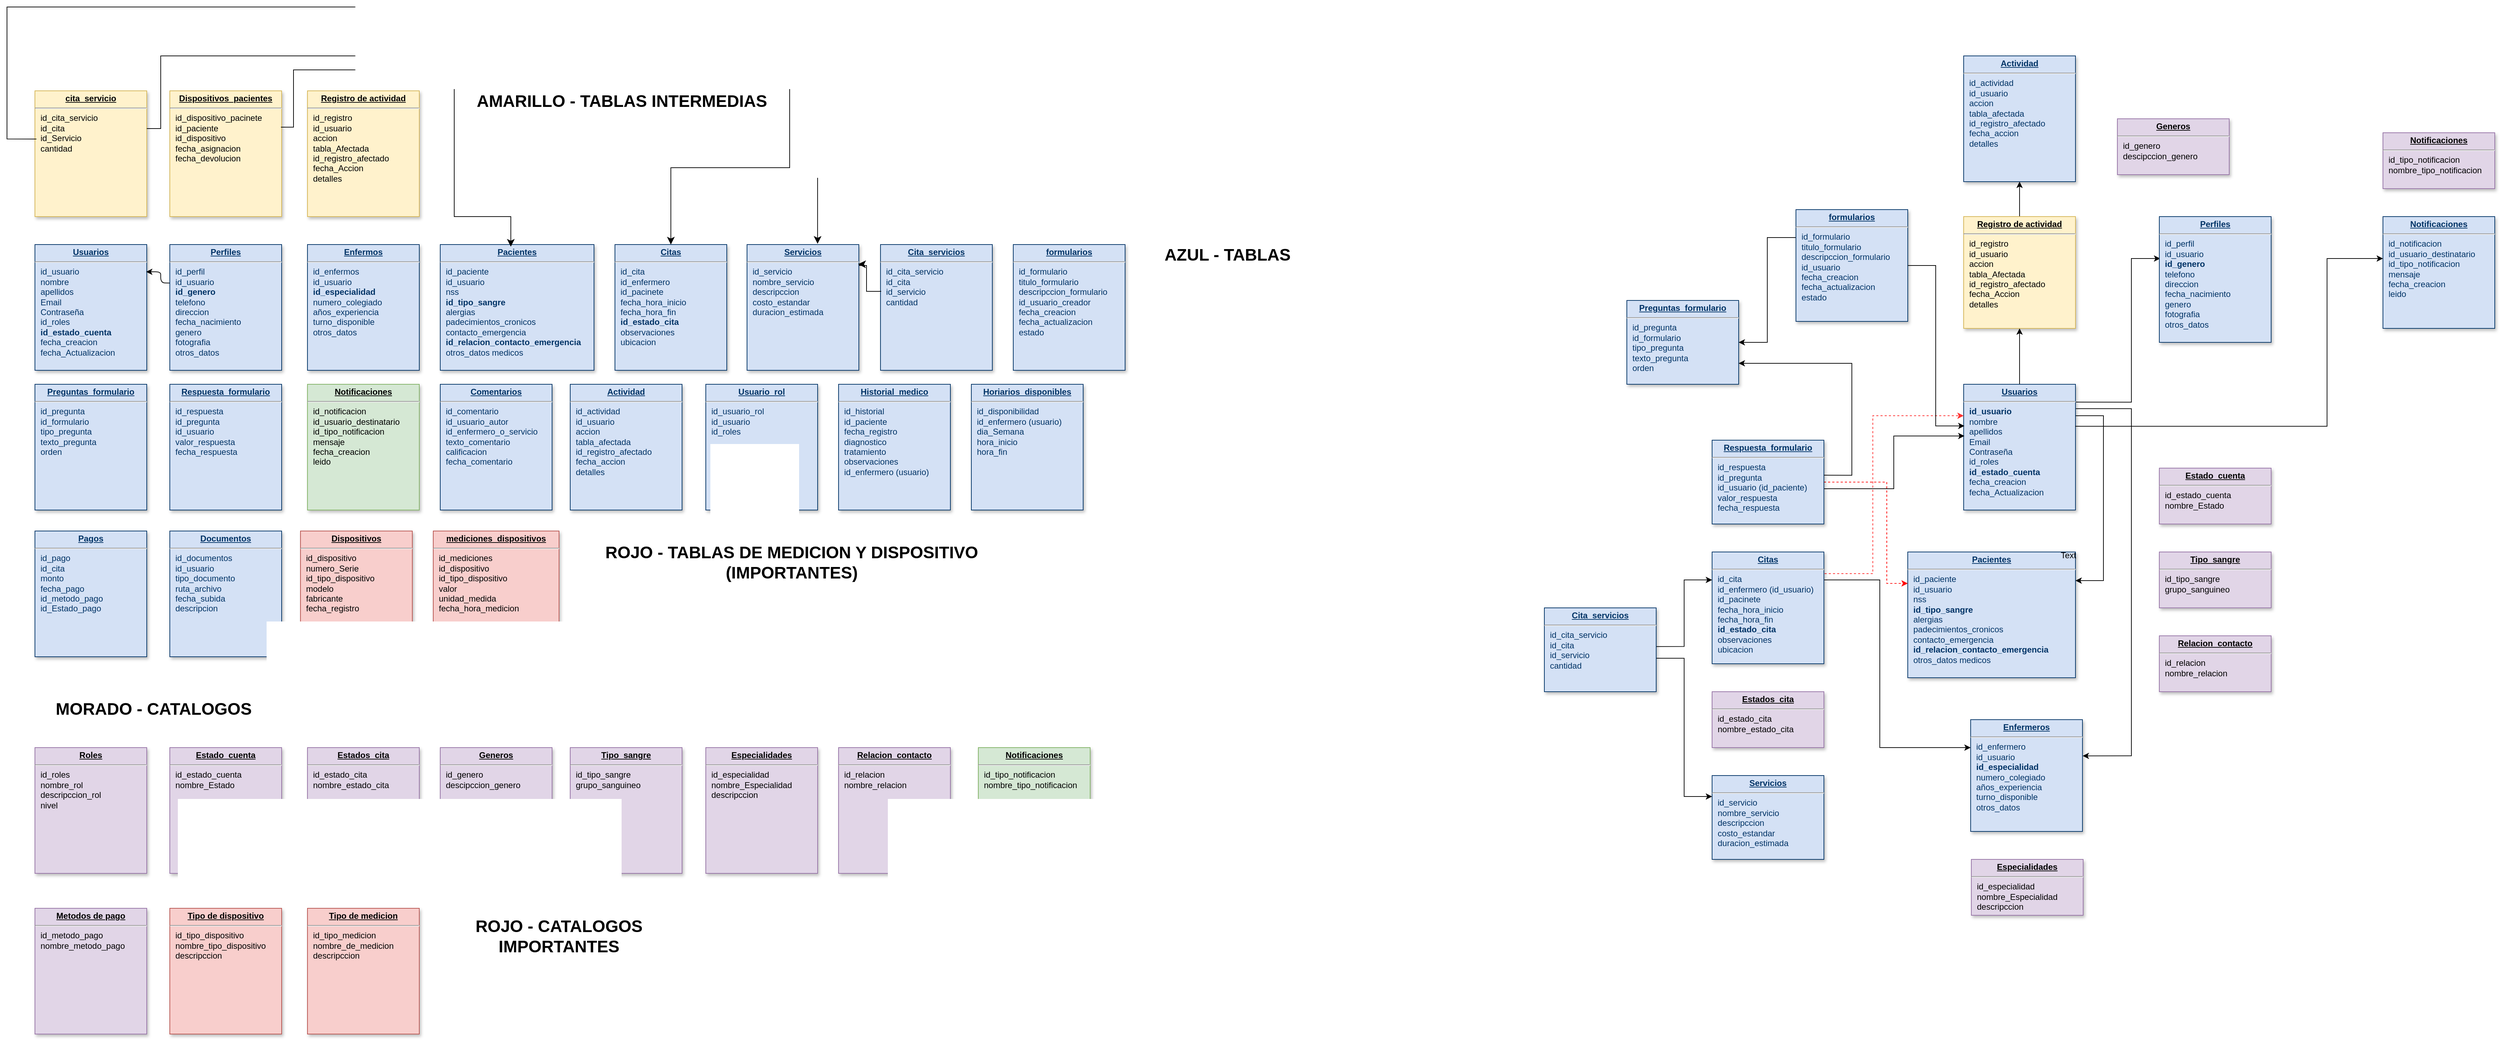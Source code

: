 <mxfile>
    <diagram name="Page-1" id="efa7a0a1-bf9b-a30e-e6df-94a7791c09e9">
        <mxGraphModel dx="1660" dy="1386" grid="1" gridSize="10" guides="1" tooltips="1" connect="1" arrows="1" fold="1" page="1" pageScale="1" pageWidth="826" pageHeight="1169" background="none" math="0" shadow="0">
            <root>
                <mxCell id="0"/>
                <mxCell id="1" parent="0"/>
                <mxCell id="Op8TfLiG2Sl3Lztc7KOS-114" value="&lt;p style=&quot;margin: 0px; margin-top: 4px; text-align: center; text-decoration: underline;&quot;&gt;&lt;strong&gt;Usuarios&lt;/strong&gt;&lt;/p&gt;&lt;hr&gt;&lt;p style=&quot;margin: 0px; margin-left: 8px;&quot;&gt;id_usuario&lt;/p&gt;&lt;p style=&quot;margin: 0px; margin-left: 8px;&quot;&gt;nombre&lt;/p&gt;&lt;p style=&quot;margin: 0px; margin-left: 8px;&quot;&gt;apellidos&lt;/p&gt;&lt;p style=&quot;margin: 0px; margin-left: 8px;&quot;&gt;&lt;span style=&quot;background-color: transparent; color: light-dark(rgb(0, 51, 102), rgb(161, 205, 249));&quot;&gt;Email&lt;/span&gt;&lt;/p&gt;&lt;p style=&quot;margin: 0px; margin-left: 8px;&quot;&gt;&lt;span style=&quot;background-color: transparent; color: light-dark(rgb(0, 51, 102), rgb(161, 205, 249));&quot;&gt;Contraseña&lt;/span&gt;&lt;/p&gt;&lt;p style=&quot;margin: 0px; margin-left: 8px;&quot;&gt;id_roles&lt;/p&gt;&lt;p style=&quot;margin: 0px; margin-left: 8px;&quot;&gt;&lt;b&gt;id_estado_cuenta&lt;/b&gt;&lt;/p&gt;&lt;p style=&quot;margin: 0px; margin-left: 8px;&quot;&gt;fecha_creacion&lt;/p&gt;&lt;p style=&quot;margin: 0px; margin-left: 8px;&quot;&gt;fecha_Actualizacion&lt;/p&gt;" style="verticalAlign=top;align=left;overflow=fill;fontSize=12;fontFamily=Helvetica;html=1;strokeColor=#003366;shadow=1;fillColor=#D4E1F5;fontColor=#003366" parent="1" vertex="1">
                    <mxGeometry x="40.0" y="280" width="160.0" height="180" as="geometry"/>
                </mxCell>
                <mxCell id="4" value="" style="edgeStyle=none;html=1;exitX=0;exitY=0.306;exitDx=0;exitDy=0;exitPerimeter=0;entryX=0.994;entryY=0.217;entryDx=0;entryDy=0;entryPerimeter=0;" parent="1" source="Op8TfLiG2Sl3Lztc7KOS-115" target="Op8TfLiG2Sl3Lztc7KOS-114" edge="1">
                    <mxGeometry relative="1" as="geometry">
                        <Array as="points">
                            <mxPoint x="220" y="335"/>
                            <mxPoint x="220" y="319"/>
                        </Array>
                    </mxGeometry>
                </mxCell>
                <mxCell id="Op8TfLiG2Sl3Lztc7KOS-115" value="&lt;p style=&quot;margin: 0px; margin-top: 4px; text-align: center; text-decoration: underline;&quot;&gt;&lt;b&gt;Perfiles&lt;/b&gt;&lt;/p&gt;&lt;hr&gt;&lt;p style=&quot;margin: 0px; margin-left: 8px;&quot;&gt;id_perfil&lt;/p&gt;&lt;p style=&quot;margin: 0px; margin-left: 8px;&quot;&gt;id_usuario&lt;/p&gt;&lt;p style=&quot;margin: 0px; margin-left: 8px;&quot;&gt;&lt;b&gt;id_genero&lt;/b&gt;&lt;/p&gt;&lt;p style=&quot;margin: 0px; margin-left: 8px;&quot;&gt;telefono&lt;/p&gt;&lt;p style=&quot;margin: 0px; margin-left: 8px;&quot;&gt;direccion&lt;/p&gt;&lt;p style=&quot;margin: 0px; margin-left: 8px;&quot;&gt;fecha_nacimiento&lt;/p&gt;&lt;p style=&quot;margin: 0px; margin-left: 8px;&quot;&gt;genero&lt;/p&gt;&lt;p style=&quot;margin: 0px; margin-left: 8px;&quot;&gt;fotografia&lt;/p&gt;&lt;p style=&quot;margin: 0px; margin-left: 8px;&quot;&gt;otros_datos&amp;nbsp;&lt;/p&gt;" style="verticalAlign=top;align=left;overflow=fill;fontSize=12;fontFamily=Helvetica;html=1;strokeColor=#003366;shadow=1;fillColor=#D4E1F5;fontColor=#003366" parent="1" vertex="1">
                    <mxGeometry x="233.0" y="280" width="160.0" height="180" as="geometry"/>
                </mxCell>
                <mxCell id="Op8TfLiG2Sl3Lztc7KOS-116" value="&lt;p style=&quot;margin: 0px; margin-top: 4px; text-align: center; text-decoration: underline;&quot;&gt;&lt;b&gt;Enfermos&lt;/b&gt;&lt;/p&gt;&lt;hr&gt;&lt;p style=&quot;margin: 0px; margin-left: 8px;&quot;&gt;id_enfermos&lt;/p&gt;&lt;p style=&quot;margin: 0px; margin-left: 8px;&quot;&gt;id_usuario&lt;/p&gt;&lt;p style=&quot;margin: 0px; margin-left: 8px;&quot;&gt;&lt;b&gt;id_especialidad&lt;/b&gt;&lt;/p&gt;&lt;p style=&quot;margin: 0px; margin-left: 8px;&quot;&gt;numero_colegiado&lt;/p&gt;&lt;p style=&quot;margin: 0px; margin-left: 8px;&quot;&gt;años_experiencia&lt;/p&gt;&lt;p style=&quot;margin: 0px; margin-left: 8px;&quot;&gt;turno_disponible&lt;/p&gt;&lt;p style=&quot;margin: 0px; margin-left: 8px;&quot;&gt;&lt;span style=&quot;background-color: transparent; color: light-dark(rgb(0, 51, 102), rgb(161, 205, 249));&quot;&gt;otros_datos&amp;nbsp;&lt;/span&gt;&lt;/p&gt;" style="verticalAlign=top;align=left;overflow=fill;fontSize=12;fontFamily=Helvetica;html=1;strokeColor=#003366;shadow=1;fillColor=#D4E1F5;fontColor=#003366" parent="1" vertex="1">
                    <mxGeometry x="430.0" y="280" width="160.0" height="180" as="geometry"/>
                </mxCell>
                <mxCell id="Op8TfLiG2Sl3Lztc7KOS-117" value="&lt;p style=&quot;margin: 0px; margin-top: 4px; text-align: center; text-decoration: underline;&quot;&gt;&lt;b&gt;Pacientes&lt;/b&gt;&lt;/p&gt;&lt;hr&gt;&lt;p style=&quot;margin: 0px; margin-left: 8px;&quot;&gt;id_paciente&lt;/p&gt;&lt;p style=&quot;margin: 0px; margin-left: 8px;&quot;&gt;id_usuario&lt;/p&gt;&lt;p style=&quot;margin: 0px; margin-left: 8px;&quot;&gt;nss&lt;/p&gt;&lt;p style=&quot;margin: 0px; margin-left: 8px;&quot;&gt;&lt;b&gt;id_tipo_sangre&lt;/b&gt;&lt;/p&gt;&lt;p style=&quot;margin: 0px; margin-left: 8px;&quot;&gt;alergias&lt;/p&gt;&lt;p style=&quot;margin: 0px; margin-left: 8px;&quot;&gt;padecimientos_cronicos&lt;/p&gt;&lt;p style=&quot;margin: 0px; margin-left: 8px;&quot;&gt;contacto_emergencia&lt;/p&gt;&lt;p style=&quot;margin: 0px; margin-left: 8px;&quot;&gt;&lt;b&gt;id_relacion_contacto_emergencia&lt;/b&gt;&lt;/p&gt;&lt;p style=&quot;margin: 0px; margin-left: 8px;&quot;&gt;otros_datos medicos&lt;/p&gt;" style="verticalAlign=top;align=left;overflow=fill;fontSize=12;fontFamily=Helvetica;html=1;strokeColor=#003366;shadow=1;fillColor=#D4E1F5;fontColor=#003366" parent="1" vertex="1">
                    <mxGeometry x="620" y="280" width="220" height="180" as="geometry"/>
                </mxCell>
                <mxCell id="Op8TfLiG2Sl3Lztc7KOS-118" value="&lt;p style=&quot;margin: 0px; margin-top: 4px; text-align: center; text-decoration: underline;&quot;&gt;&lt;b&gt;Citas&lt;/b&gt;&lt;/p&gt;&lt;hr&gt;&lt;p style=&quot;margin: 0px; margin-left: 8px;&quot;&gt;id_cita&lt;/p&gt;&lt;p style=&quot;margin: 0px; margin-left: 8px;&quot;&gt;id_enfermero&lt;/p&gt;&lt;p style=&quot;margin: 0px; margin-left: 8px;&quot;&gt;id_pacinete&lt;/p&gt;&lt;p style=&quot;margin: 0px; margin-left: 8px;&quot;&gt;fecha_hora_inicio&lt;/p&gt;&lt;p style=&quot;margin: 0px; margin-left: 8px;&quot;&gt;fecha_hora_fin&lt;/p&gt;&lt;p style=&quot;margin: 0px; margin-left: 8px;&quot;&gt;&lt;b&gt;id_estado_cita&lt;/b&gt;&lt;/p&gt;&lt;p style=&quot;margin: 0px; margin-left: 8px;&quot;&gt;observaciones&lt;/p&gt;&lt;p style=&quot;margin: 0px; margin-left: 8px;&quot;&gt;ubicacion&lt;/p&gt;" style="verticalAlign=top;align=left;overflow=fill;fontSize=12;fontFamily=Helvetica;html=1;strokeColor=#003366;shadow=1;fillColor=#D4E1F5;fontColor=#003366" parent="1" vertex="1">
                    <mxGeometry x="870" y="280" width="160.0" height="180" as="geometry"/>
                </mxCell>
                <mxCell id="Op8TfLiG2Sl3Lztc7KOS-119" value="&lt;p style=&quot;margin: 0px; margin-top: 4px; text-align: center; text-decoration: underline;&quot;&gt;&lt;b&gt;Servicios&lt;/b&gt;&lt;/p&gt;&lt;hr&gt;&lt;p style=&quot;margin: 0px; margin-left: 8px;&quot;&gt;id_servicio&lt;/p&gt;&lt;p style=&quot;margin: 0px; margin-left: 8px;&quot;&gt;nombre_servicio&lt;/p&gt;&lt;p style=&quot;margin: 0px; margin-left: 8px;&quot;&gt;descripccion&lt;/p&gt;&lt;p style=&quot;margin: 0px; margin-left: 8px;&quot;&gt;costo_estandar&lt;/p&gt;&lt;p style=&quot;margin: 0px; margin-left: 8px;&quot;&gt;duracion_estimada&lt;/p&gt;&lt;p style=&quot;margin: 0px; margin-left: 8px;&quot;&gt;&lt;br&gt;&lt;/p&gt;" style="verticalAlign=top;align=left;overflow=fill;fontSize=12;fontFamily=Helvetica;html=1;strokeColor=#003366;shadow=1;fillColor=#D4E1F5;fontColor=#003366" parent="1" vertex="1">
                    <mxGeometry x="1059" y="280" width="160.0" height="180" as="geometry"/>
                </mxCell>
                <mxCell id="Op8TfLiG2Sl3Lztc7KOS-120" value="&lt;p style=&quot;margin: 0px; margin-top: 4px; text-align: center; text-decoration: underline;&quot;&gt;&lt;b&gt;Cita_servicios&lt;/b&gt;&lt;/p&gt;&lt;hr&gt;&lt;p style=&quot;margin: 0px; margin-left: 8px;&quot;&gt;id_cita_servicio&lt;/p&gt;&lt;p style=&quot;margin: 0px; margin-left: 8px;&quot;&gt;id_cita&lt;/p&gt;&lt;p style=&quot;margin: 0px; margin-left: 8px;&quot;&gt;id_servicio&lt;/p&gt;&lt;p style=&quot;margin: 0px; margin-left: 8px;&quot;&gt;cantidad&lt;/p&gt;&lt;p style=&quot;margin: 0px; margin-left: 8px;&quot;&gt;&lt;br&gt;&lt;/p&gt;" style="verticalAlign=top;align=left;overflow=fill;fontSize=12;fontFamily=Helvetica;html=1;strokeColor=#003366;shadow=1;fillColor=#D4E1F5;fontColor=#003366" parent="1" vertex="1">
                    <mxGeometry x="1250" y="280" width="160.0" height="180" as="geometry"/>
                </mxCell>
                <mxCell id="Op8TfLiG2Sl3Lztc7KOS-121" value="&lt;p style=&quot;margin: 0px; margin-top: 4px; text-align: center; text-decoration: underline;&quot;&gt;&lt;b&gt;formularios&lt;/b&gt;&lt;/p&gt;&lt;hr&gt;&lt;p style=&quot;margin: 0px; margin-left: 8px;&quot;&gt;id_formulario&lt;/p&gt;&lt;p style=&quot;margin: 0px; margin-left: 8px;&quot;&gt;&lt;span style=&quot;background-color: transparent; color: light-dark(rgb(0, 51, 102), rgb(161, 205, 249));&quot;&gt;titulo_formulario&lt;/span&gt;&lt;/p&gt;&lt;p style=&quot;margin: 0px; margin-left: 8px;&quot;&gt;&lt;span style=&quot;background-color: transparent; color: light-dark(rgb(0, 51, 102), rgb(161, 205, 249));&quot;&gt;descripccion_formulario&lt;/span&gt;&lt;/p&gt;&lt;p style=&quot;margin: 0px; margin-left: 8px;&quot;&gt;&lt;span style=&quot;background-color: transparent; color: light-dark(rgb(0, 51, 102), rgb(161, 205, 249));&quot;&gt;id_usuario_creador&lt;/span&gt;&lt;/p&gt;&lt;p style=&quot;margin: 0px; margin-left: 8px;&quot;&gt;&lt;span style=&quot;background-color: transparent; color: light-dark(rgb(0, 51, 102), rgb(161, 205, 249));&quot;&gt;fecha_creacion&lt;/span&gt;&lt;/p&gt;&lt;p style=&quot;margin: 0px; margin-left: 8px;&quot;&gt;&lt;span style=&quot;background-color: transparent; color: light-dark(rgb(0, 51, 102), rgb(161, 205, 249));&quot;&gt;fecha_actualizacion&lt;/span&gt;&lt;/p&gt;&lt;p style=&quot;margin: 0px; margin-left: 8px;&quot;&gt;&lt;span style=&quot;background-color: transparent; color: light-dark(rgb(0, 51, 102), rgb(161, 205, 249));&quot;&gt;estado&lt;/span&gt;&lt;/p&gt;&lt;p style=&quot;margin: 0px; margin-left: 8px;&quot;&gt;&lt;br&gt;&lt;/p&gt;" style="verticalAlign=top;align=left;overflow=fill;fontSize=12;fontFamily=Helvetica;html=1;strokeColor=#003366;shadow=1;fillColor=#D4E1F5;fontColor=#003366" parent="1" vertex="1">
                    <mxGeometry x="1440" y="280" width="160.0" height="180" as="geometry"/>
                </mxCell>
                <mxCell id="Op8TfLiG2Sl3Lztc7KOS-122" value="&lt;p style=&quot;margin: 0px; margin-top: 4px; text-align: center; text-decoration: underline;&quot;&gt;&lt;b&gt;Preguntas_formulario&lt;/b&gt;&lt;/p&gt;&lt;hr&gt;&lt;p style=&quot;margin: 0px; margin-left: 8px;&quot;&gt;id_pregunta&lt;/p&gt;&lt;p style=&quot;margin: 0px; margin-left: 8px;&quot;&gt;id_formulario&lt;/p&gt;&lt;p style=&quot;margin: 0px; margin-left: 8px;&quot;&gt;tipo_pregunta&lt;/p&gt;&lt;p style=&quot;margin: 0px; margin-left: 8px;&quot;&gt;texto_pregunta&lt;/p&gt;&lt;p style=&quot;margin: 0px; margin-left: 8px;&quot;&gt;orden&lt;/p&gt;" style="verticalAlign=top;align=left;overflow=fill;fontSize=12;fontFamily=Helvetica;html=1;strokeColor=#003366;shadow=1;fillColor=#D4E1F5;fontColor=#003366" parent="1" vertex="1">
                    <mxGeometry x="40.0" y="480" width="160.0" height="180" as="geometry"/>
                </mxCell>
                <mxCell id="Op8TfLiG2Sl3Lztc7KOS-123" value="&lt;p style=&quot;margin: 0px; margin-top: 4px; text-align: center; text-decoration: underline;&quot;&gt;&lt;b&gt;Respuesta_formulario&lt;/b&gt;&lt;/p&gt;&lt;hr&gt;&lt;p style=&quot;margin: 0px; margin-left: 8px;&quot;&gt;id_respuesta&lt;/p&gt;&lt;p style=&quot;margin: 0px; margin-left: 8px;&quot;&gt;id_pregunta&lt;/p&gt;&lt;p style=&quot;margin: 0px; margin-left: 8px;&quot;&gt;id_usuario&lt;span style=&quot;color: rgba(0, 0, 0, 0); font-family: monospace; font-size: 0px; background-color: transparent;&quot;&gt;%3CmxGraphModel%3E%3Croot%3E%3CmxCell%20id%3D%220%22%2F%3E%3CmxCell%20id%3D%221%22%20parent%3D%220%22%2F%3E%3CmxCell%20id%3D%222%22%20value%3D%22%26lt%3Bp%20style%3D%26quot%3Bmargin%3A%200px%3B%20margin-top%3A%204px%3B%20text-align%3A%20center%3B%20text-decoration%3A%20underline%3B%26quot%3B%26gt%3B%26lt%3Bb%26gt%3BPreguntas_formulario%26lt%3B%2Fb%26gt%3B%26lt%3B%2Fp%26gt%3B%26lt%3Bhr%26gt%3B%26lt%3Bp%20style%3D%26quot%3Bmargin%3A%200px%3B%20margin-left%3A%208px%3B%26quot%3B%26gt%3Bid_pregunta%26lt%3B%2Fp%26gt%3B%26lt%3Bp%20style%3D%26quot%3Bmargin%3A%200px%3B%20margin-left%3A%208px%3B%26quot%3B%26gt%3Bid_formulario%26lt%3B%2Fp%26gt%3B%26lt%3Bp%20style%3D%26quot%3Bmargin%3A%200px%3B%20margin-left%3A%208px%3B%26quot%3B%26gt%3Btipo_pregunta%26lt%3B%2Fp%26gt%3B%26lt%3Bp%20style%3D%26quot%3Bmargin%3A%200px%3B%20margin-left%3A%208px%3B%26quot%3B%26gt%3Btexto_pregunta%26lt%3B%2Fp%26gt%3B%26lt%3Bp%20style%3D%26quot%3Bmargin%3A%200px%3B%20margin-left%3A%208px%3B%26quot%3B%26gt%3Borden%26lt%3B%2Fp%26gt%3B%22%20style%3D%22verticalAlign%3Dtop%3Balign%3Dleft%3Boverflow%3Dfill%3BfontSize%3D12%3BfontFamily%3DHelvetica%3Bhtml%3D1%3BstrokeColor%3D%23003366%3Bshadow%3D1%3BfillColor%3D%23D4E1F5%3BfontColor%3D%23003366%22%20vertex%3D%221%22%20parent%3D%221%22%3E%3CmxGeometry%20x%3D%2260.0%22%20y%3D%221410%22%20width%3D%22160.0%22%20height%3D%22180%22%20as%3D%22geometry%22%2F%3E%3C%2FmxCell%3E%3C%2Froot%3E%3C%2FmxGraphModel%3E&lt;/span&gt;&lt;/p&gt;&lt;p style=&quot;margin: 0px; margin-left: 8px;&quot;&gt;valor_respuesta&lt;/p&gt;&lt;p style=&quot;margin: 0px; margin-left: 8px;&quot;&gt;fecha_respuesta&lt;/p&gt;" style="verticalAlign=top;align=left;overflow=fill;fontSize=12;fontFamily=Helvetica;html=1;strokeColor=#003366;shadow=1;fillColor=#D4E1F5;fontColor=#003366" parent="1" vertex="1">
                    <mxGeometry x="233.0" y="480" width="160.0" height="180" as="geometry"/>
                </mxCell>
                <mxCell id="Op8TfLiG2Sl3Lztc7KOS-124" value="&lt;p style=&quot;margin: 0px; margin-top: 4px; text-align: center; text-decoration: underline;&quot;&gt;&lt;b&gt;Notificaciones&lt;/b&gt;&lt;/p&gt;&lt;hr&gt;&lt;p style=&quot;margin: 0px; margin-left: 8px;&quot;&gt;id_notificacion&lt;/p&gt;&lt;p style=&quot;margin: 0px; margin-left: 8px;&quot;&gt;id_usuario_destinatario&lt;/p&gt;&lt;p style=&quot;margin: 0px; margin-left: 8px;&quot;&gt;id_tipo_notificacion&lt;/p&gt;&lt;p style=&quot;margin: 0px; margin-left: 8px;&quot;&gt;mensaje&lt;/p&gt;&lt;p style=&quot;margin: 0px; margin-left: 8px;&quot;&gt;fecha_creacion&lt;/p&gt;&lt;p style=&quot;margin: 0px; margin-left: 8px;&quot;&gt;leido&lt;span style=&quot;color: rgba(0, 0, 0, 0); font-family: monospace; font-size: 0px; background-color: transparent;&quot;&gt;%3CmxGraphModel%3E%3Croot%3E%3CmxCell%20id%3D%220%22%2F%3E%3CmxCell%20id%3D%221%22%20parent%3D%220%22%2F%3E%3CmxCell%20id%3D%222%22%20value%3D%22%26lt%3Bp%20style%3D%26quot%3Bmargin%3A%200px%3B%20margin-top%3A%204px%3B%20text-align%3A%20center%3B%20text-decoration%3A%20underline%3B%26quot%3B%26gt%3B%26lt%3Bb%26gt%3BRespuesta_formulario%26lt%3B%2Fb%26gt%3B%26lt%3B%2Fp%26gt%3B%26lt%3Bhr%26gt%3B%26lt%3Bp%20style%3D%26quot%3Bmargin%3A%200px%3B%20margin-left%3A%208px%3B%26quot%3B%26gt%3Bid_respuesta%26lt%3B%2Fp%26gt%3B%26lt%3Bp%20style%3D%26quot%3Bmargin%3A%200px%3B%20margin-left%3A%208px%3B%26quot%3B%26gt%3Bid_pregunta%26lt%3B%2Fp%26gt%3B%26lt%3Bp%20style%3D%26quot%3Bmargin%3A%200px%3B%20margin-left%3A%208px%3B%26quot%3B%26gt%3Bid_usuario%26lt%3Bspan%20style%3D%26quot%3Bcolor%3A%20rgba(0%2C%200%2C%200%2C%200)%3B%20font-family%3A%20monospace%3B%20font-size%3A%200px%3B%20background-color%3A%20transparent%3B%26quot%3B%26gt%3B%253CmxGraphModel%253E%253Croot%253E%253CmxCell%2520id%253D%25220%2522%252F%253E%253CmxCell%2520id%253D%25221%2522%2520parent%253D%25220%2522%252F%253E%253CmxCell%2520id%253D%25222%2522%2520value%253D%2522%2526lt%253Bp%2520style%253D%2526quot%253Bmargin%253A%25200px%253B%2520margin-top%253A%25204px%253B%2520text-align%253A%2520center%253B%2520text-decoration%253A%2520underline%253B%2526quot%253B%2526gt%253B%2526lt%253Bb%2526gt%253BPreguntas_formulario%2526lt%253B%252Fb%2526gt%253B%2526lt%253B%252Fp%2526gt%253B%2526lt%253Bhr%2526gt%253B%2526lt%253Bp%2520style%253D%2526quot%253Bmargin%253A%25200px%253B%2520margin-left%253A%25208px%253B%2526quot%253B%2526gt%253Bid_pregunta%2526lt%253B%252Fp%2526gt%253B%2526lt%253Bp%2520style%253D%2526quot%253Bmargin%253A%25200px%253B%2520margin-left%253A%25208px%253B%2526quot%253B%2526gt%253Bid_formulario%2526lt%253B%252Fp%2526gt%253B%2526lt%253Bp%2520style%253D%2526quot%253Bmargin%253A%25200px%253B%2520margin-left%253A%25208px%253B%2526quot%253B%2526gt%253Btipo_pregunta%2526lt%253B%252Fp%2526gt%253B%2526lt%253Bp%2520style%253D%2526quot%253Bmargin%253A%25200px%253B%2520margin-left%253A%25208px%253B%2526quot%253B%2526gt%253Btexto_pregunta%2526lt%253B%252Fp%2526gt%253B%2526lt%253Bp%2520style%253D%2526quot%253Bmargin%253A%25200px%253B%2520margin-left%253A%25208px%253B%2526quot%253B%2526gt%253Borden%2526lt%253B%252Fp%2526gt%253B%2522%2520style%253D%2522verticalAlign%253Dtop%253Balign%253Dleft%253Boverflow%253Dfill%253BfontSize%253D12%253BfontFamily%253DHelvetica%253Bhtml%253D1%253BstrokeColor%253D%2523003366%253Bshadow%253D1%253BfillColor%253D%2523D4E1F5%253BfontColor%253D%2523003366%2522%2520vertex%253D%25221%2522%2520parent%253D%25221%2522%253E%253CmxGeometry%2520x%253D%252260.0%2522%2520y%253D%25221410%2522%2520width%253D%2522160.0%2522%2520height%253D%2522180%2522%2520as%253D%2522geometry%2522%252F%253E%253C%252FmxCell%253E%253C%252Froot%253E%253C%252FmxGraphModel%253E%26lt%3B%2Fspan%26gt%3B%26lt%3B%2Fp%26gt%3B%26lt%3Bp%20style%3D%26quot%3Bmargin%3A%200px%3B%20margin-left%3A%208px%3B%26quot%3B%26gt%3Bvalor_respuesta%26lt%3B%2Fp%26gt%3B%26lt%3Bp%20style%3D%26quot%3Bmargin%3A%200px%3B%20margin-left%3A%208px%3B%26quot%3B%26gt%3Bfecha_respuesta%26lt%3B%2Fp%26gt%3B%22%20style%3D%22verticalAlign%3Dtop%3Balign%3Dleft%3Boverflow%3Dfill%3BfontSize%3D12%3BfontFamily%3DHelvetica%3Bhtml%3D1%3BstrokeColor%3D%23003366%3Bshadow%3D1%3BfillColor%3D%23D4E1F5%3BfontColor%3D%23003366%22%20vertex%3D%221%22%20parent%3D%221%22%3E%3CmxGeometry%20x%3D%22253.0%22%20y%3D%221410%22%20width%3D%22160.0%22%20height%3D%22180%22%20as%3D%22geometry%22%2F%3E%3C%2FmxCell%3E%3C%2Froot%3E%3C%2FmxGraphModel%3E&lt;/span&gt;&lt;/p&gt;" style="verticalAlign=top;align=left;overflow=fill;fontSize=12;fontFamily=Helvetica;html=1;strokeColor=#82b366;shadow=1;fillColor=#d5e8d4;" parent="1" vertex="1">
                    <mxGeometry x="430.0" y="480" width="160.0" height="180" as="geometry"/>
                </mxCell>
                <mxCell id="Op8TfLiG2Sl3Lztc7KOS-125" value="&lt;p style=&quot;margin: 0px; margin-top: 4px; text-align: center; text-decoration: underline;&quot;&gt;&lt;b&gt;Comentarios&lt;/b&gt;&lt;/p&gt;&lt;hr&gt;&lt;p style=&quot;margin: 0px; margin-left: 8px;&quot;&gt;id_comentario&lt;/p&gt;&lt;p style=&quot;margin: 0px; margin-left: 8px;&quot;&gt;id_usuario_autor&lt;/p&gt;&lt;p style=&quot;margin: 0px; margin-left: 8px;&quot;&gt;&lt;span style=&quot;background-color: transparent;&quot;&gt;id_enfermero_o_servicio&lt;/span&gt;&lt;/p&gt;&lt;p style=&quot;margin: 0px; margin-left: 8px;&quot;&gt;&lt;span style=&quot;background-color: transparent;&quot;&gt;texto_comentario&lt;/span&gt;&lt;/p&gt;&lt;p style=&quot;margin: 0px; margin-left: 8px;&quot;&gt;&lt;span style=&quot;background-color: transparent;&quot;&gt;calificacion&lt;/span&gt;&lt;/p&gt;&lt;p style=&quot;margin: 0px; margin-left: 8px;&quot;&gt;&lt;span style=&quot;background-color: transparent;&quot;&gt;fecha_comentario&lt;/span&gt;&lt;/p&gt;&lt;p style=&quot;margin: 0px; margin-left: 8px;&quot;&gt;&lt;span style=&quot;background-color: transparent; color: rgba(0, 0, 0, 0); font-family: monospace; font-size: 0px;&quot;&gt;texto%3CmxGraphModel%3E%3Croot%3E%3CmxCell%20id%3D%220%22%2F%3E%3CmxCell%20id%3D%221%22%20parent%3D%220%22%2F%3E%3CmxCell%20id%3D%222%22%20value%3D%22%26lt%3Bp%20style%3D%26quot%3Bmargin%3A%200px%3B%20margin-top%3A%204px%3B%20text-align%3A%20center%3B%20text-decoration%3A%20underline%3B%26quot%3B%26gt%3B%26lt%3Bb%26gt%3BRespuesta_formulario%26lt%3B%2Fb%26gt%3B%26lt%3B%2Fp%26gt%3B%26lt%3Bhr%26gt%3B%26lt%3Bp%20style%3D%26quot%3Bmargin%3A%200px%3B%20margin-left%3A%208px%3B%26quot%3B%26gt%3Bid_respuesta%26lt%3B%2Fp%26gt%3B%26lt%3Bp%20style%3D%26quot%3Bmargin%3A%200px%3B%20margin-left%3A%208px%3B%26quot%3B%26gt%3Bid_pregunta%26lt%3B%2Fp%26gt%3B%26lt%3Bp%20style%3D%26quot%3Bmargin%3A%200px%3B%20margin-left%3A%208px%3B%26quot%3B%26gt%3Bid_usuario%26lt%3Bspan%20style%3D%26quot%3Bcolor%3A%20rgba(0%2C%200%2C%200%2C%200)%3B%20font-family%3A%20monospace%3B%20font-size%3A%200px%3B%20background-color%3A%20transparent%3B%26quot%3B%26gt%3B%253CmxGraphModel%253E%253Croot%253E%253CmxCell%2520id%253D%25220%2522%252F%253E%253CmxCell%2520id%253D%25221%2522%2520parent%253D%25220%2522%252F%253E%253CmxCell%2520id%253D%25222%2522%2520value%253D%2522%2526lt%253Bp%2520style%253D%2526quot%253Bmargin%253A%25200px%253B%2520margin-top%253A%25204px%253B%2520text-align%253A%2520center%253B%2520text-decoration%253A%2520underline%253B%2526quot%253B%2526gt%253B%2526lt%253Bb%2526gt%253BPreguntas_formulario%2526lt%253B%252Fb%2526gt%253B%2526lt%253B%252Fp%2526gt%253B%2526lt%253Bhr%2526gt%253B%2526lt%253Bp%2520style%253D%2526quot%253Bmargin%253A%25200px%253B%2520margin-left%253A%25208px%253B%2526quot%253B%2526gt%253Bid_pregunta%2526lt%253B%252Fp%2526gt%253B%2526lt%253Bp%2520style%253D%2526quot%253Bmargin%253A%25200px%253B%2520margin-left%253A%25208px%253B%2526quot%253B%2526gt%253Bid_formulario%2526lt%253B%252Fp%2526gt%253B%2526lt%253Bp%2520style%253D%2526quot%253Bmargin%253A%25200px%253B%2520margin-left%253A%25208px%253B%2526quot%253B%2526gt%253Btipo_pregunta%2526lt%253B%252Fp%2526gt%253B%2526lt%253Bp%2520style%253D%2526quot%253Bmargin%253A%25200px%253B%2520margin-left%253A%25208px%253B%2526quot%253B%2526gt%253Btexto_pregunta%2526lt%253B%252Fp%2526gt%253B%2526lt%253Bp%2520style%253D%2526quot%253Bmargin%253A%25200px%253B%2520margin-left%253A%25208px%253B%2526quot%253B%2526gt%253Borden%2526lt%253B%252Fp%2526gt%253B%2522%2520style%253D%2522verticalAlign%253Dtop%253Balign%253Dleft%253Boverflow%253Dfill%253BfontSize%253D12%253BfontFamily%253DHelvetica%253Bhtml%253D1%253BstrokeColor%253D%2523003366%253Bshadow%253D1%253BfillColor%253D%2523D4E1F5%253BfontColor%253D%2523003366%2522%2520vertex%253D%25221%2522%2520parent%253D%25221%2522%253E%253CmxGeometry%2520x%253D%252260.0%2522%2520y%253D%25221410%2522%2520width%253D%2522160.0%2522%2520height%253D%2522180%2522%2520as%253D%2522geometry%2522%252F%253E%253C%252FmxCell%253E%253C%252Froot%253E%253C%252FmxGraphModel%253E%26lt%3B%2Fspan%26gt%3B%26lt%3B%2Fp%26gt%3B%26lt%3Bp%20style%3D%26quot%3Bmargin%3A%200px%3B%20margin-left%3A%208px%3B%26quot%3B%26gt%3Bvalor_respuesta%26lt%3B%2Fp%26gt%3B%26lt%3Bp%20style%3D%26quot%3Bmargin%3A%200px%3B%20margin-left%3A%208px%3B%26quot%3B%26gt%3Bfecha_respuesta%26lt%3B%2Fp%26gt%3B%22%20style%3D%22verticalAlign%3Dtop%3Balign%3Dleft%3Boverflow%3Dfill%3BfontSize%3D12%3BfontFamily%3DHelvetica%3Bhtml%3D1%3BstrokeColor%3D%23003366%3Bshadow%3D1%3BfillColor%3D%23D4E1F5%3BfontColor%3D%23003366%22%20vertex%3D%221%22%20parent%3D%221%22%3E%3CmxGeometry%20x%3D%22253.0%22%20y%3D%221410%22%20width%3D%22160.0%22%20height%3D%22180%22%20as%3D%22geometry%22%2F%3E%3C%2FmxCell%3E%3C%2Froot%3E%3C%2FmxGraphModel%3E&lt;/span&gt;&lt;/p&gt;" style="verticalAlign=top;align=left;overflow=fill;fontSize=12;fontFamily=Helvetica;html=1;strokeColor=#003366;shadow=1;fillColor=#D4E1F5;fontColor=#003366" parent="1" vertex="1">
                    <mxGeometry x="620" y="480" width="160.0" height="180" as="geometry"/>
                </mxCell>
                <mxCell id="Op8TfLiG2Sl3Lztc7KOS-126" value="&lt;p style=&quot;margin: 0px; margin-top: 4px; text-align: center; text-decoration: underline;&quot;&gt;&lt;b&gt;Roles&lt;/b&gt;&lt;/p&gt;&lt;hr&gt;&lt;p style=&quot;margin: 0px; margin-left: 8px;&quot;&gt;id_roles&lt;/p&gt;&lt;p style=&quot;margin: 0px; margin-left: 8px;&quot;&gt;nombre_rol&lt;/p&gt;&lt;p style=&quot;margin: 0px; margin-left: 8px;&quot;&gt;descripccion_rol&lt;/p&gt;&lt;p style=&quot;margin: 0px; margin-left: 8px;&quot;&gt;nivel&lt;/p&gt;&lt;p style=&quot;margin: 0px; margin-left: 8px;&quot;&gt;&lt;span style=&quot;background-color: transparent; color: rgba(0, 0, 0, 0); font-family: monospace; font-size: 0px;&quot;&gt;texto%3CmxGraphModel%3E%3Croot%3E%3CmxCell%20id%3D%220%22%2F%3E%3CmxCell%20id%3D%221%22%20parent%3D%220%22%2F%3E%3CmxCell%20id%3D%222%22%20value%3D%22%26lt%3Bp%20style%3D%26quot%3Bmargin%3A%200px%3B%20margin-top%3A%204px%3B%20text-align%3A%20center%3B%20text-decoration%3A%20underline%3B%26quot%3B%26gt%3B%26lt%3Bb%26gt%3BRespuesta_formulario%26lt%3B%2Fb%26gt%3B%26lt%3B%2Fp%26gt%3B%26lt%3Bhr%26gt%3B%26lt%3Bp%20style%3D%26quot%3Bmargin%3A%200px%3B%20margin-left%3A%208px%3B%26quot%3B%26gt%3Bid_respuesta%26lt%3B%2Fp%26gt%3B%26lt%3Bp%20style%3D%26quot%3Bmargin%3A%200px%3B%20margin-left%3A%208px%3B%26quot%3B%26gt%3Bid_pregunta%26lt%3B%2Fp%26gt%3B%26lt%3Bp%20style%3D%26quot%3Bmargin%3A%200px%3B%20margin-left%3A%208px%3B%26quot%3B%26gt%3Bid_usuario%26lt%3Bspan%20style%3D%26quot%3Bcolor%3A%20rgba(0%2C%200%2C%200%2C%200)%3B%20font-family%3A%20monospace%3B%20font-size%3A%200px%3B%20background-color%3A%20transparent%3B%26quot%3B%26gt%3B%253CmxGraphModel%253E%253Croot%253E%253CmxCell%2520id%253D%25220%2522%252F%253E%253CmxCell%2520id%253D%25221%2522%2520parent%253D%25220%2522%252F%253E%253CmxCell%2520id%253D%25222%2522%2520value%253D%2522%2526lt%253Bp%2520style%253D%2526quot%253Bmargin%253A%25200px%253B%2520margin-top%253A%25204px%253B%2520text-align%253A%2520center%253B%2520text-decoration%253A%2520underline%253B%2526quot%253B%2526gt%253B%2526lt%253Bb%2526gt%253BPreguntas_formulario%2526lt%253B%252Fb%2526gt%253B%2526lt%253B%252Fp%2526gt%253B%2526lt%253Bhr%2526gt%253B%2526lt%253Bp%2520style%253D%2526quot%253Bmargin%253A%25200px%253B%2520margin-left%253A%25208px%253B%2526quot%253B%2526gt%253Bid_pregunta%2526lt%253B%252Fp%2526gt%253B%2526lt%253Bp%2520style%253D%2526quot%253Bmargin%253A%25200px%253B%2520margin-left%253A%25208px%253B%2526quot%253B%2526gt%253Bid_formulario%2526lt%253B%252Fp%2526gt%253B%2526lt%253Bp%2520style%253D%2526quot%253Bmargin%253A%25200px%253B%2520margin-left%253A%25208px%253B%2526quot%253B%2526gt%253Btipo_pregunta%2526lt%253B%252Fp%2526gt%253B%2526lt%253Bp%2520style%253D%2526quot%253Bmargin%253A%25200px%253B%2520margin-left%253A%25208px%253B%2526quot%253B%2526gt%253Btexto_pregunta%2526lt%253B%252Fp%2526gt%253B%2526lt%253Bp%2520style%253D%2526quot%253Bmargin%253A%25200px%253B%2520margin-left%253A%25208px%253B%2526quot%253B%2526gt%253Borden%2526lt%253B%252Fp%2526gt%253B%2522%2520style%253D%2522verticalAlign%253Dtop%253Balign%253Dleft%253Boverflow%253Dfill%253BfontSize%253D12%253BfontFamily%253DHelvetica%253Bhtml%253D1%253BstrokeColor%253D%2523003366%253Bshadow%253D1%253BfillColor%253D%2523D4E1F5%253BfontColor%253D%2523003366%2522%2520vertex%253D%25221%2522%2520parent%253D%25221%2522%253E%253CmxGeometry%2520x%253D%252260.0%2522%2520y%253D%25221410%2522%2520width%253D%2522160.0%2522%2520height%253D%2522180%2522%2520as%253D%2522geometry%2522%252F%253E%253C%252FmxCell%253E%253C%252Froot%253E%253C%252FmxGraphModel%253E%26lt%3B%2Fspan%26gt%3B%26lt%3B%2Fp%26gt%3B%26lt%3Bp%20style%3D%26quot%3Bmargin%3A%200px%3B%20margin-left%3A%208px%3B%26quot%3B%26gt%3Bvalor_respuesta%26lt%3B%2Fp%26gt%3B%26lt%3Bp%20style%3D%26quot%3Bmargin%3A%200px%3B%20margin-left%3A%208px%3B%26quot%3B%26gt%3Bfecha_respuesta%26lt%3B%2Fp%26gt%3B%22%20style%3D%22verticalAlign%3Dtop%3Balign%3Dleft%3Boverflow%3Dfill%3BfontSize%3D12%3BfontFamily%3DHelvetica%3Bhtml%3D1%3BstrokeColor%3D%23003366%3Bshadow%3D1%3BfillColor%3D%23D4E1F5%3BfontColor%3D%23003366%22%20vertex%3D%221%22%20parent%3D%221%22%3E%3CmxGeometry%20x%3D%22253.0%22%20y%3D%221410%22%20width%3D%22160.0%22%20height%3D%22180%22%20as%3D%22geometry%22%2F%3E%3C%2FmxCell%3E%3C%2Froot%3E%3C%2FmxGraphModel%3E&lt;/span&gt;&lt;/p&gt;" style="verticalAlign=top;align=left;overflow=fill;fontSize=12;fontFamily=Helvetica;html=1;strokeColor=#9673a6;shadow=1;fillColor=#e1d5e7;" parent="1" vertex="1">
                    <mxGeometry x="40" y="1000" width="160.0" height="180" as="geometry"/>
                </mxCell>
                <mxCell id="Op8TfLiG2Sl3Lztc7KOS-127" value="&lt;p style=&quot;margin: 0px; margin-top: 4px; text-align: center; text-decoration: underline;&quot;&gt;&lt;b&gt;Usuario_rol&lt;/b&gt;&lt;/p&gt;&lt;hr&gt;&lt;p style=&quot;margin: 0px; margin-left: 8px;&quot;&gt;id_usuario_ro&lt;span style=&quot;background-color: transparent; color: light-dark(rgb(0, 51, 102), rgb(161, 205, 249));&quot;&gt;l&lt;/span&gt;&lt;/p&gt;&lt;p style=&quot;margin: 0px; margin-left: 8px;&quot;&gt;&lt;span style=&quot;background-color: transparent; color: light-dark(rgb(0, 51, 102), rgb(161, 205, 249));&quot;&gt;id_usuario&lt;/span&gt;&lt;/p&gt;&lt;p style=&quot;margin: 0px; margin-left: 8px;&quot;&gt;&lt;span style=&quot;background-color: transparent; color: light-dark(rgb(0, 51, 102), rgb(161, 205, 249));&quot;&gt;id_roles&lt;/span&gt;&lt;/p&gt;&lt;p style=&quot;margin: 0px; margin-left: 8px;&quot;&gt;&lt;span style=&quot;background-color: transparent; color: rgba(0, 0, 0, 0); font-family: monospace; font-size: 0px;&quot;&gt;texto%3CmxGraphModel%3E%3Croot%3E%3CmxCell%20id%3D%220%22%2F%3E%3CmxCell%20id%3D%221%22%20parent%3D%220%22%2F%3E%3CmxCell%20id%3D%222%22%20value%3D%22%26lt%3Bp%20style%3D%26quot%3Bmargin%3A%200px%3B%20margin-top%3A%204px%3B%20text-align%3A%20center%3B%20text-decoration%3A%20underline%3B%26quot%3B%26gt%3B%26lt%3Bb%26gt%3BRespuesta_formulario%26lt%3B%2Fb%26gt%3B%26lt%3B%2Fp%26gt%3B%26lt%3Bhr%26gt%3B%26lt%3Bp%20style%3D%26quot%3Bmargin%3A%200px%3B%20margin-left%3A%208px%3B%26quot%3B%26gt%3Bid_respuesta%26lt%3B%2Fp%26gt%3B%26lt%3Bp%20style%3D%26quot%3Bmargin%3A%200px%3B%20margin-left%3A%208px%3B%26quot%3B%26gt%3Bid_pregunta%26lt%3B%2Fp%26gt%3B%26lt%3Bp%20style%3D%26quot%3Bmargin%3A%200px%3B%20margin-left%3A%208px%3B%26quot%3B%26gt%3Bid_usuario%26lt%3Bspan%20style%3D%26quot%3Bcolor%3A%20rgba(0%2C%200%2C%200%2C%200)%3B%20font-family%3A%20monospace%3B%20font-size%3A%200px%3B%20background-color%3A%20transparent%3B%26quot%3B%26gt%3B%253CmxGraphModel%253E%253Croot%253E%253CmxCell%2520id%253D%25220%2522%252F%253E%253CmxCell%2520id%253D%25221%2522%2520parent%253D%25220%2522%252F%253E%253CmxCell%2520id%253D%25222%2522%2520value%253D%2522%2526lt%253Bp%2520style%253D%2526quot%253Bmargin%253A%25200px%253B%2520margin-top%253A%25204px%253B%2520text-align%253A%2520center%253B%2520text-decoration%253A%2520underline%253B%2526quot%253B%2526gt%253B%2526lt%253Bb%2526gt%253BPreguntas_formulario%2526lt%253B%252Fb%2526gt%253B%2526lt%253B%252Fp%2526gt%253B%2526lt%253Bhr%2526gt%253B%2526lt%253Bp%2520style%253D%2526quot%253Bmargin%253A%25200px%253B%2520margin-left%253A%25208px%253B%2526quot%253B%2526gt%253Bid_pregunta%2526lt%253B%252Fp%2526gt%253B%2526lt%253Bp%2520style%253D%2526quot%253Bmargin%253A%25200px%253B%2520margin-left%253A%25208px%253B%2526quot%253B%2526gt%253Bid_formulario%2526lt%253B%252Fp%2526gt%253B%2526lt%253Bp%2520style%253D%2526quot%253Bmargin%253A%25200px%253B%2520margin-left%253A%25208px%253B%2526quot%253B%2526gt%253Btipo_pregunta%2526lt%253B%252Fp%2526gt%253B%2526lt%253Bp%2520style%253D%2526quot%253Bmargin%253A%25200px%253B%2520margin-left%253A%25208px%253B%2526quot%253B%2526gt%253Btexto_pregunta%2526lt%253B%252Fp%2526gt%253B%2526lt%253Bp%2520style%253D%2526quot%253Bmargin%253A%25200px%253B%2520margin-left%253A%25208px%253B%2526quot%253B%2526gt%253Borden%2526lt%253B%252Fp%2526gt%253B%2522%2520style%253D%2522verticalAlign%253Dtop%253Balign%253Dleft%253Boverflow%253Dfill%253BfontSize%253D12%253BfontFamily%253DHelvetica%253Bhtml%253D1%253BstrokeColor%253D%2523003366%253Bshadow%253D1%253BfillColor%253D%2523D4E1F5%253BfontColor%253D%2523003366%2522%2520vertex%253D%25221%2522%2520parent%253D%25221%2522%253E%253CmxGeometry%2520x%253D%252260.0%2522%2520y%253D%25221410%2522%2520width%253D%2522160.0%2522%2520height%253D%2522180%2522%2520as%253D%2522geometry%2522%252F%253E%253C%252FmxCell%253E%253C%252Froot%253E%253C%252FmxGraphModel%253E%26lt%3B%2Fspan%26gt%3B%26lt%3B%2Fp%26gt%3B%26lt%3Bp%20style%3D%26quot%3Bmargin%3A%200px%3B%20margin-left%3A%208px%3B%26quot%3B%26gt%3Bvalor_respuesta%26lt%3B%2Fp%26gt%3B%26lt%3Bp%20style%3D%26quot%3Bmargin%3A%200px%3B%20margin-left%3A%208px%3B%26quot%3B%26gt%3Bfecha_respuesta%26lt%3B%2Fp%26gt%3B%22%20style%3D%22verticalAlign%3Dtop%3Balign%3Dleft%3Boverflow%3Dfill%3BfontSize%3D12%3BfontFamily%3DHelvetica%3Bhtml%3D1%3BstrokeColor%3D%23003366%3Bshadow%3D1%3BfillColor%3D%23D4E1F5%3BfontColor%3D%23003366%22%20vertex%3D%221%22%20parent%3D%221%22%3E%3CmxGeometry%20x%3D%22253.0%22%20y%3D%221410%22%20width%3D%22160.0%22%20height%3D%22180%22%20as%3D%22geometry%22%2F%3E%3C%2FmxCell%3E%3C%2Froot%3E%3C%2FmxGraphModel%3E&lt;/span&gt;&lt;/p&gt;" style="verticalAlign=top;align=left;overflow=fill;fontSize=12;fontFamily=Helvetica;html=1;strokeColor=#003366;shadow=1;fillColor=#D4E1F5;fontColor=#003366" parent="1" vertex="1">
                    <mxGeometry x="1000" y="480" width="160.0" height="180" as="geometry"/>
                </mxCell>
                <mxCell id="Op8TfLiG2Sl3Lztc7KOS-128" value="&lt;p style=&quot;margin: 0px; margin-top: 4px; text-align: center; text-decoration: underline;&quot;&gt;&lt;b&gt;Historial_medico&lt;/b&gt;&lt;/p&gt;&lt;hr&gt;&lt;p style=&quot;margin: 0px; margin-left: 8px;&quot;&gt;id_historial&lt;/p&gt;&lt;p style=&quot;margin: 0px; margin-left: 8px;&quot;&gt;id_paciente&lt;/p&gt;&lt;p style=&quot;margin: 0px; margin-left: 8px;&quot;&gt;fecha_registro&lt;/p&gt;&lt;p style=&quot;margin: 0px; margin-left: 8px;&quot;&gt;diagnostico&lt;/p&gt;&lt;p style=&quot;margin: 0px; margin-left: 8px;&quot;&gt;tratamiento&lt;/p&gt;&lt;p style=&quot;margin: 0px; margin-left: 8px;&quot;&gt;observaciones&lt;/p&gt;&lt;p style=&quot;margin: 0px; margin-left: 8px;&quot;&gt;id_enfermero (usuario)&lt;/p&gt;&lt;p style=&quot;margin: 0px; margin-left: 8px;&quot;&gt;&lt;span style=&quot;background-color: transparent; color: rgba(0, 0, 0, 0); font-family: monospace; font-size: 0px;&quot;&gt;texto%3CmxGraphModel%3E%3Croot%3E%3CmxCell%20id%3D%220%22%2F%3E%3CmxCell%20id%3D%221%22%20parent%3D%220%22%2F%3E%3CmxCell%20id%3D%222%22%20value%3D%22%26lt%3Bp%20style%3D%26quot%3Bmargin%3A%200px%3B%20margin-top%3A%204px%3B%20text-align%3A%20center%3B%20text-decoration%3A%20underline%3B%26quot%3B%26gt%3B%26lt%3Bb%26gt%3BRespuesta_formulario%26lt%3B%2Fb%26gt%3B%26lt%3B%2Fp%26gt%3B%26lt%3Bhr%26gt%3B%26lt%3Bp%20style%3D%26quot%3Bmargin%3A%200px%3B%20margin-left%3A%208px%3B%26quot%3B%26gt%3Bid_respuesta%26lt%3B%2Fp%26gt%3B%26lt%3Bp%20style%3D%26quot%3Bmargin%3A%200px%3B%20margin-left%3A%208px%3B%26quot%3B%26gt%3Bid_pregunta%26lt%3B%2Fp%26gt%3B%26lt%3Bp%20style%3D%26quot%3Bmargin%3A%200px%3B%20margin-left%3A%208px%3B%26quot%3B%26gt%3Bid_usuario%26lt%3Bspan%20style%3D%26quot%3Bcolor%3A%20rgba(0%2C%200%2C%200%2C%200)%3B%20font-family%3A%20monospace%3B%20font-size%3A%200px%3B%20background-color%3A%20transparent%3B%26quot%3B%26gt%3B%253CmxGraphModel%253E%253Croot%253E%253CmxCell%2520id%253D%25220%2522%252F%253E%253CmxCell%2520id%253D%25221%2522%2520parent%253D%25220%2522%252F%253E%253CmxCell%2520id%253D%25222%2522%2520value%253D%2522%2526lt%253Bp%2520style%253D%2526quot%253Bmargin%253A%25200px%253B%2520margin-top%253A%25204px%253B%2520text-align%253A%2520center%253B%2520text-decoration%253A%2520underline%253B%2526quot%253B%2526gt%253B%2526lt%253Bb%2526gt%253BPreguntas_formulario%2526lt%253B%252Fb%2526gt%253B%2526lt%253B%252Fp%2526gt%253B%2526lt%253Bhr%2526gt%253B%2526lt%253Bp%2520style%253D%2526quot%253Bmargin%253A%25200px%253B%2520margin-left%253A%25208px%253B%2526quot%253B%2526gt%253Bid_pregunta%2526lt%253B%252Fp%2526gt%253B%2526lt%253Bp%2520style%253D%2526quot%253Bmargin%253A%25200px%253B%2520margin-left%253A%25208px%253B%2526quot%253B%2526gt%253Bid_formulario%2526lt%253B%252Fp%2526gt%253B%2526lt%253Bp%2520style%253D%2526quot%253Bmargin%253A%25200px%253B%2520margin-left%253A%25208px%253B%2526quot%253B%2526gt%253Btipo_pregunta%2526lt%253B%252Fp%2526gt%253B%2526lt%253Bp%2520style%253D%2526quot%253Bmargin%253A%25200px%253B%2520margin-left%253A%25208px%253B%2526quot%253B%2526gt%253Btexto_pregunta%2526lt%253B%252Fp%2526gt%253B%2526lt%253Bp%2520style%253D%2526quot%253Bmargin%253A%25200px%253B%2520margin-left%253A%25208px%253B%2526quot%253B%2526gt%253Borden%2526lt%253B%252Fp%2526gt%253B%2522%2520style%253D%2522verticalAlign%253Dtop%253Balign%253Dleft%253Boverflow%253Dfill%253BfontSize%253D12%253BfontFamily%253DHelvetica%253Bhtml%253D1%253BstrokeColor%253D%2523003366%253Bshadow%253D1%253BfillColor%253D%2523D4E1F5%253BfontColor%253D%2523003366%2522%2520vertex%253D%25221%2522%2520parent%253D%25221%2522%253E%253CmxGeometry%2520x%253D%252260.0%2522%2520y%253D%25221410%2522%2520width%253D%2522160.0%2522%2520height%253D%2522180%2522%2520as%253D%2522geometry%2522%252F%253E%253C%252FmxCell%253E%253C%252Froot%253E%253C%252FmxGraphModel%253E%26lt%3B%2Fspan%26gt%3B%26lt%3B%2Fp%26gt%3B%26lt%3Bp%20style%3D%26quot%3Bmargin%3A%200px%3B%20margin-left%3A%208px%3B%26quot%3B%26gt%3Bvalor_respuesta%26lt%3B%2Fp%26gt%3B%26lt%3Bp%20style%3D%26quot%3Bmargin%3A%200px%3B%20margin-left%3A%208px%3B%26quot%3B%26gt%3Bfecha_respuesta%26lt%3B%2Fp%26gt%3B%22%20style%3D%22verticalAlign%3Dtop%3Balign%3Dleft%3Boverflow%3Dfill%3BfontSize%3D12%3BfontFamily%3DHelvetica%3Bhtml%3D1%3BstrokeColor%3D%23003366%3Bshadow%3D1%3BfillColor%3D%23D4E1F5%3BfontColor%3D%23003366%22%20vertex%3D%221%22%20parent%3D%221%22%3E%3CmxGeometry%20x%3D%22253.0%22%20y%3D%221410%22%20width%3D%22160.0%22%20height%3D%22180%22%20as%3D%22geometry%22%2F%3E%3C%2FmxCell%3E%3C%2Froot%3E%3C%2FmxGraphModel%3E&lt;/span&gt;&lt;/p&gt;" style="verticalAlign=top;align=left;overflow=fill;fontSize=12;fontFamily=Helvetica;html=1;strokeColor=#003366;shadow=1;fillColor=#D4E1F5;fontColor=#003366" parent="1" vertex="1">
                    <mxGeometry x="1190" y="480" width="160.0" height="180" as="geometry"/>
                </mxCell>
                <mxCell id="Op8TfLiG2Sl3Lztc7KOS-129" value="&lt;p style=&quot;margin: 0px; margin-top: 4px; text-align: center; text-decoration: underline;&quot;&gt;&lt;b&gt;Horiarios_disponibles&lt;/b&gt;&lt;/p&gt;&lt;hr&gt;&lt;p style=&quot;margin: 0px; margin-left: 8px;&quot;&gt;id_disponibilidad&lt;/p&gt;&lt;p style=&quot;margin: 0px; margin-left: 8px;&quot;&gt;id_enfermero (usuario)&lt;/p&gt;&lt;p style=&quot;margin: 0px; margin-left: 8px;&quot;&gt;dia_Semana&lt;/p&gt;&lt;p style=&quot;margin: 0px; margin-left: 8px;&quot;&gt;hora_inicio&lt;/p&gt;&lt;p style=&quot;margin: 0px; margin-left: 8px;&quot;&gt;hora_fin&lt;/p&gt;&lt;p style=&quot;margin: 0px; margin-left: 8px;&quot;&gt;&lt;span style=&quot;background-color: transparent; color: rgba(0, 0, 0, 0); font-family: monospace; font-size: 0px;&quot;&gt;texto%3CmxGraphModel%3E%3Croot%3E%3CmxCell%20id%3D%220%22%2F%3E%3CmxCell%20id%3D%221%22%20parent%3D%220%22%2F%3E%3CmxCell%20id%3D%222%22%20value%3D%22%26lt%3Bp%20style%3D%26quot%3Bmargin%3A%200px%3B%20margin-top%3A%204px%3B%20text-align%3A%20center%3B%20text-decoration%3A%20underline%3B%26quot%3B%26gt%3B%26lt%3Bb%26gt%3BRespuesta_formulario%26lt%3B%2Fb%26gt%3B%26lt%3B%2Fp%26gt%3B%26lt%3Bhr%26gt%3B%26lt%3Bp%20style%3D%26quot%3Bmargin%3A%200px%3B%20margin-left%3A%208px%3B%26quot%3B%26gt%3Bid_respuesta%26lt%3B%2Fp%26gt%3B%26lt%3Bp%20style%3D%26quot%3Bmargin%3A%200px%3B%20margin-left%3A%208px%3B%26quot%3B%26gt%3Bid_pregunta%26lt%3B%2Fp%26gt%3B%26lt%3Bp%20style%3D%26quot%3Bmargin%3A%200px%3B%20margin-left%3A%208px%3B%26quot%3B%26gt%3Bid_usuario%26lt%3Bspan%20style%3D%26quot%3Bcolor%3A%20rgba(0%2C%200%2C%200%2C%200)%3B%20font-family%3A%20monospace%3B%20font-size%3A%200px%3B%20background-color%3A%20transparent%3B%26quot%3B%26gt%3B%253CmxGraphModel%253E%253Croot%253E%253CmxCell%2520id%253D%25220%2522%252F%253E%253CmxCell%2520id%253D%25221%2522%2520parent%253D%25220%2522%252F%253E%253CmxCell%2520id%253D%25222%2522%2520value%253D%2522%2526lt%253Bp%2520style%253D%2526quot%253Bmargin%253A%25200px%253B%2520margin-top%253A%25204px%253B%2520text-align%253A%2520center%253B%2520text-decoration%253A%2520underline%253B%2526quot%253B%2526gt%253B%2526lt%253Bb%2526gt%253BPreguntas_formulario%2526lt%253B%252Fb%2526gt%253B%2526lt%253B%252Fp%2526gt%253B%2526lt%253Bhr%2526gt%253B%2526lt%253Bp%2520style%253D%2526quot%253Bmargin%253A%25200px%253B%2520margin-left%253A%25208px%253B%2526quot%253B%2526gt%253Bid_pregunta%2526lt%253B%252Fp%2526gt%253B%2526lt%253Bp%2520style%253D%2526quot%253Bmargin%253A%25200px%253B%2520margin-left%253A%25208px%253B%2526quot%253B%2526gt%253Bid_formulario%2526lt%253B%252Fp%2526gt%253B%2526lt%253Bp%2520style%253D%2526quot%253Bmargin%253A%25200px%253B%2520margin-left%253A%25208px%253B%2526quot%253B%2526gt%253Btipo_pregunta%2526lt%253B%252Fp%2526gt%253B%2526lt%253Bp%2520style%253D%2526quot%253Bmargin%253A%25200px%253B%2520margin-left%253A%25208px%253B%2526quot%253B%2526gt%253Btexto_pregunta%2526lt%253B%252Fp%2526gt%253B%2526lt%253Bp%2520style%253D%2526quot%253Bmargin%253A%25200px%253B%2520margin-left%253A%25208px%253B%2526quot%253B%2526gt%253Borden%2526lt%253B%252Fp%2526gt%253B%2522%2520style%253D%2522verticalAlign%253Dtop%253Balign%253Dleft%253Boverflow%253Dfill%253BfontSize%253D12%253BfontFamily%253DHelvetica%253Bhtml%253D1%253BstrokeColor%253D%2523003366%253Bshadow%253D1%253BfillColor%253D%2523D4E1F5%253BfontColor%253D%2523003366%2522%2520vertex%253D%25221%2522%2520parent%253D%25221%2522%253E%253CmxGeometry%2520x%253D%252260.0%2522%2520y%253D%25221410%2522%2520width%253D%2522160.0%2522%2520height%253D%2522180%2522%2520as%253D%2522geometry%2522%252F%253E%253C%252FmxCell%253E%253C%252Froot%253E%253C%252FmxGraphModel%253E%26lt%3B%2Fspan%26gt%3B%26lt%3B%2Fp%26gt%3B%26lt%3Bp%20style%3D%26quot%3Bmargin%3A%200px%3B%20margin-left%3A%208px%3B%26quot%3B%26gt%3Bvalor_respuesta%26lt%3B%2Fp%26gt%3B%26lt%3Bp%20style%3D%26quot%3Bmargin%3A%200px%3B%20margin-left%3A%208px%3B%26quot%3B%26gt%3Bfecha_respuesta%26lt%3B%2Fp%26gt%3B%22%20style%3D%22verticalAlign%3Dtop%3Balign%3Dleft%3Boverflow%3Dfill%3BfontSize%3D12%3BfontFamily%3DHelvetica%3Bhtml%3D1%3BstrokeColor%3D%23003366%3Bshadow%3D1%3BfillColor%3D%23D4E1F5%3BfontColor%3D%23003366%22%20vertex%3D%221%22%20parent%3D%221%22%3E%3CmxGeometry%20x%3D%22253.0%22%20y%3D%221410%22%20width%3D%22160.0%22%20height%3D%22180%22%20as%3D%22geometry%22%2F%3E%3C%2FmxCell%3E%3C%2Froot%3E%3C%2FmxGraphModel%3E&lt;/span&gt;&lt;/p&gt;" style="verticalAlign=top;align=left;overflow=fill;fontSize=12;fontFamily=Helvetica;html=1;strokeColor=#003366;shadow=1;fillColor=#D4E1F5;fontColor=#003366" parent="1" vertex="1">
                    <mxGeometry x="1380" y="480" width="160.0" height="180" as="geometry"/>
                </mxCell>
                <mxCell id="Op8TfLiG2Sl3Lztc7KOS-130" value="&lt;p style=&quot;margin: 0px; margin-top: 4px; text-align: center; text-decoration: underline;&quot;&gt;&lt;b&gt;Pagos&lt;/b&gt;&lt;/p&gt;&lt;hr&gt;&lt;p style=&quot;margin: 0px; margin-left: 8px;&quot;&gt;id_pago&lt;/p&gt;&lt;p style=&quot;margin: 0px; margin-left: 8px;&quot;&gt;id_cita&lt;/p&gt;&lt;p style=&quot;margin: 0px; margin-left: 8px;&quot;&gt;monto&lt;/p&gt;&lt;p style=&quot;margin: 0px; margin-left: 8px;&quot;&gt;fecha_pago&lt;/p&gt;&lt;p style=&quot;margin: 0px; margin-left: 8px;&quot;&gt;id_metodo_pago&lt;/p&gt;&lt;p style=&quot;margin: 0px; margin-left: 8px;&quot;&gt;id_Estado_pago&lt;/p&gt;" style="verticalAlign=top;align=left;overflow=fill;fontSize=12;fontFamily=Helvetica;html=1;strokeColor=#003366;shadow=1;fillColor=#D4E1F5;fontColor=#003366" parent="1" vertex="1">
                    <mxGeometry x="40.0" y="690" width="160.0" height="180" as="geometry"/>
                </mxCell>
                <mxCell id="Op8TfLiG2Sl3Lztc7KOS-131" value="&lt;p style=&quot;margin: 0px; margin-top: 4px; text-align: center; text-decoration: underline;&quot;&gt;&lt;b&gt;Documentos&lt;/b&gt;&lt;/p&gt;&lt;hr&gt;&lt;p style=&quot;margin: 0px; margin-left: 8px;&quot;&gt;id_documentos&lt;/p&gt;&lt;p style=&quot;margin: 0px; margin-left: 8px;&quot;&gt;id_usuario&lt;/p&gt;&lt;p style=&quot;margin: 0px; margin-left: 8px;&quot;&gt;tipo_documento&lt;/p&gt;&lt;p style=&quot;margin: 0px; margin-left: 8px;&quot;&gt;ruta_archivo&lt;/p&gt;&lt;p style=&quot;margin: 0px; margin-left: 8px;&quot;&gt;fecha_subida&lt;/p&gt;&lt;p style=&quot;margin: 0px; margin-left: 8px;&quot;&gt;descripcion&lt;/p&gt;" style="verticalAlign=top;align=left;overflow=fill;fontSize=12;fontFamily=Helvetica;html=1;strokeColor=#003366;shadow=1;fillColor=#D4E1F5;fontColor=#003366" parent="1" vertex="1">
                    <mxGeometry x="233.0" y="690" width="160.0" height="180" as="geometry"/>
                </mxCell>
                <mxCell id="Op8TfLiG2Sl3Lztc7KOS-132" value="&lt;p style=&quot;margin: 0px; margin-top: 4px; text-align: center; text-decoration: underline;&quot;&gt;&lt;b&gt;Actividad&lt;/b&gt;&lt;/p&gt;&lt;hr&gt;&lt;p style=&quot;margin: 0px; margin-left: 8px;&quot;&gt;id_actividad&lt;/p&gt;&lt;p style=&quot;margin: 0px; margin-left: 8px;&quot;&gt;id_usuario&lt;/p&gt;&lt;p style=&quot;margin: 0px; margin-left: 8px;&quot;&gt;accion&lt;/p&gt;&lt;p style=&quot;margin: 0px; margin-left: 8px;&quot;&gt;tabla_afectada&lt;/p&gt;&lt;p style=&quot;margin: 0px; margin-left: 8px;&quot;&gt;id_registro_afectado&lt;/p&gt;&lt;p style=&quot;margin: 0px; margin-left: 8px;&quot;&gt;fecha_accion&lt;/p&gt;&lt;p style=&quot;margin: 0px; margin-left: 8px;&quot;&gt;detalles&lt;/p&gt;" style="verticalAlign=top;align=left;overflow=fill;fontSize=12;fontFamily=Helvetica;html=1;strokeColor=#003366;shadow=1;fillColor=#D4E1F5;fontColor=#003366" parent="1" vertex="1">
                    <mxGeometry x="806" y="480" width="160.0" height="180" as="geometry"/>
                </mxCell>
                <mxCell id="Op8TfLiG2Sl3Lztc7KOS-133" value="&lt;p style=&quot;margin: 0px; margin-top: 4px; text-align: center; text-decoration: underline;&quot;&gt;&lt;b&gt;Estado_cuenta&lt;/b&gt;&lt;/p&gt;&lt;hr&gt;&lt;p style=&quot;margin: 0px; margin-left: 8px;&quot;&gt;id_estado_cuenta&lt;/p&gt;&lt;p style=&quot;margin: 0px; margin-left: 8px;&quot;&gt;nombre_Estado&lt;/p&gt;&lt;p style=&quot;margin: 0px; margin-left: 8px;&quot;&gt;&lt;span style=&quot;background-color: transparent; color: rgba(0, 0, 0, 0); font-family: monospace; font-size: 0px;&quot;&gt;texto%3CmxGraphModel%3E%3Croot%3E%3CmxCell%20id%3D%220%22%2F%3E%3CmxCell%20id%3D%221%22%20parent%3D%220%22%2F%3E%3CmxCell%20id%3D%222%22%20value%3D%22%26lt%3Bp%20style%3D%26quot%3Bmargin%3A%200px%3B%20margin-top%3A%204px%3B%20text-align%3A%20center%3B%20text-decoration%3A%20underline%3B%26quot%3B%26gt%3B%26lt%3Bb%26gt%3BRespuesta_formulario%26lt%3B%2Fb%26gt%3B%26lt%3B%2Fp%26gt%3B%26lt%3Bhr%26gt%3B%26lt%3Bp%20style%3D%26quot%3Bmargin%3A%200px%3B%20margin-left%3A%208px%3B%26quot%3B%26gt%3Bid_respuesta%26lt%3B%2Fp%26gt%3B%26lt%3Bp%20style%3D%26quot%3Bmargin%3A%200px%3B%20margin-left%3A%208px%3B%26quot%3B%26gt%3Bid_pregunta%26lt%3B%2Fp%26gt%3B%26lt%3Bp%20style%3D%26quot%3Bmargin%3A%200px%3B%20margin-left%3A%208px%3B%26quot%3B%26gt%3Bid_usuario%26lt%3Bspan%20style%3D%26quot%3Bcolor%3A%20rgba(0%2C%200%2C%200%2C%200)%3B%20font-family%3A%20monospace%3B%20font-size%3A%200px%3B%20background-color%3A%20transparent%3B%26quot%3B%26gt%3B%253CmxGraphModel%253E%253Croot%253E%253CmxCell%2520id%253D%25220%2522%252F%253E%253CmxCell%2520id%253D%25221%2522%2520parent%253D%25220%2522%252F%253E%253CmxCell%2520id%253D%25222%2522%2520value%253D%2522%2526lt%253Bp%2520style%253D%2526quot%253Bmargin%253A%25200px%253B%2520margin-top%253A%25204px%253B%2520text-align%253A%2520center%253B%2520text-decoration%253A%2520underline%253B%2526quot%253B%2526gt%253B%2526lt%253Bb%2526gt%253BPreguntas_formulario%2526lt%253B%252Fb%2526gt%253B%2526lt%253B%252Fp%2526gt%253B%2526lt%253Bhr%2526gt%253B%2526lt%253Bp%2520style%253D%2526quot%253Bmargin%253A%25200px%253B%2520margin-left%253A%25208px%253B%2526quot%253B%2526gt%253Bid_pregunta%2526lt%253B%252Fp%2526gt%253B%2526lt%253Bp%2520style%253D%2526quot%253Bmargin%253A%25200px%253B%2520margin-left%253A%25208px%253B%2526quot%253B%2526gt%253Bid_formulario%2526lt%253B%252Fp%2526gt%253B%2526lt%253Bp%2520style%253D%2526quot%253Bmargin%253A%25200px%253B%2520margin-left%253A%25208px%253B%2526quot%253B%2526gt%253Btipo_pregunta%2526lt%253B%252Fp%2526gt%253B%2526lt%253Bp%2520style%253D%2526quot%253Bmargin%253A%25200px%253B%2520margin-left%253A%25208px%253B%2526quot%253B%2526gt%253Btexto_pregunta%2526lt%253B%252Fp%2526gt%253B%2526lt%253Bp%2520style%253D%2526quot%253Bmargin%253A%25200px%253B%2520margin-left%253A%25208px%253B%2526quot%253B%2526gt%253Borden%2526lt%253B%252Fp%2526gt%253B%2522%2520style%253D%2522verticalAlign%253Dtop%253Balign%253Dleft%253Boverflow%253Dfill%253BfontSize%253D12%253BfontFamily%253DHelvetica%253Bhtml%253D1%253BstrokeColor%253D%2523003366%253Bshadow%253D1%253BfillColor%253D%2523D4E1F5%253BfontColor%253D%2523003366%2522%2520vertex%253D%25221%2522%2520parent%253D%25221%2522%253E%253CmxGeometry%2520x%253D%252260.0%2522%2520y%253D%25221410%2522%2520width%253D%2522160.0%2522%2520height%253D%2522180%2522%2520as%253D%2522geometry%2522%252F%253E%253C%252FmxCell%253E%253C%252Froot%253E%253C%252FmxGraphModel%253E%26lt%3B%2Fspan%26gt%3B%26lt%3B%2Fp%26gt%3B%26lt%3Bp%20style%3D%26quot%3Bmargin%3A%200px%3B%20margin-left%3A%208px%3B%26quot%3B%26gt%3Bvalor_respuesta%26lt%3B%2Fp%26gt%3B%26lt%3Bp%20style%3D%26quot%3Bmargin%3A%200px%3B%20margin-left%3A%208px%3B%26quot%3B%26gt%3Bfecha_respuesta%26lt%3B%2Fp%26gt%3B%22%20style%3D%22verticalAlign%3Dtop%3Balign%3Dleft%3Boverflow%3Dfill%3BfontSize%3D12%3BfontFamily%3DHelvetica%3Bhtml%3D1%3BstrokeColor%3D%23003366%3Bshadow%3D1%3BfillColor%3D%23D4E1F5%3BfontColor%3D%23003366%22%20vertex%3D%221%22%20parent%3D%221%22%3E%3CmxGeometry%20x%3D%22253.0%22%20y%3D%221410%22%20width%3D%22160.0%22%20height%3D%22180%22%20as%3D%22geometry%22%2F%3E%3C%2FmxCell%3E%3C%2Froot%3E%3C%2FmxGraphModel%3E&lt;/span&gt;&lt;/p&gt;" style="verticalAlign=top;align=left;overflow=fill;fontSize=12;fontFamily=Helvetica;html=1;strokeColor=#9673a6;shadow=1;fillColor=#e1d5e7;" parent="1" vertex="1">
                    <mxGeometry x="233" y="1000" width="160.0" height="180" as="geometry"/>
                </mxCell>
                <mxCell id="Op8TfLiG2Sl3Lztc7KOS-134" value="&lt;p style=&quot;margin: 0px; margin-top: 4px; text-align: center; text-decoration: underline;&quot;&gt;&lt;b&gt;Estados_cita&lt;/b&gt;&lt;/p&gt;&lt;hr&gt;&lt;p style=&quot;margin: 0px; margin-left: 8px;&quot;&gt;id_estado_cita&lt;/p&gt;&lt;p style=&quot;margin: 0px; margin-left: 8px;&quot;&gt;nombre_estado_cita&lt;/p&gt;&lt;p style=&quot;margin: 0px; margin-left: 8px;&quot;&gt;&lt;span style=&quot;background-color: transparent; color: rgba(0, 0, 0, 0); font-family: monospace; font-size: 0px;&quot;&gt;texto%3CmxGraphModel%3E%3Croot%3E%3CmxCell%20id%3D%220%22%2F%3E%3CmxCell%20id%3D%221%22%20parent%3D%220%22%2F%3E%3CmxCell%20id%3D%222%22%20value%3D%22%26lt%3Bp%20style%3D%26quot%3Bmargin%3A%200px%3B%20margin-top%3A%204px%3B%20text-align%3A%20center%3B%20text-decoration%3A%20underline%3B%26quot%3B%26gt%3B%26lt%3Bb%26gt%3BRespuesta_formulario%26lt%3B%2Fb%26gt%3B%26lt%3B%2Fp%26gt%3B%26lt%3Bhr%26gt%3B%26lt%3Bp%20style%3D%26quot%3Bmargin%3A%200px%3B%20margin-left%3A%208px%3B%26quot%3B%26gt%3Bid_respuesta%26lt%3B%2Fp%26gt%3B%26lt%3Bp%20style%3D%26quot%3Bmargin%3A%200px%3B%20margin-left%3A%208px%3B%26quot%3B%26gt%3Bid_pregunta%26lt%3B%2Fp%26gt%3B%26lt%3Bp%20style%3D%26quot%3Bmargin%3A%200px%3B%20margin-left%3A%208px%3B%26quot%3B%26gt%3Bid_usuario%26lt%3Bspan%20style%3D%26quot%3Bcolor%3A%20rgba(0%2C%200%2C%200%2C%200)%3B%20font-family%3A%20monospace%3B%20font-size%3A%200px%3B%20background-color%3A%20transparent%3B%26quot%3B%26gt%3B%253CmxGraphModel%253E%253Croot%253E%253CmxCell%2520id%253D%25220%2522%252F%253E%253CmxCell%2520id%253D%25221%2522%2520parent%253D%25220%2522%252F%253E%253CmxCell%2520id%253D%25222%2522%2520value%253D%2522%2526lt%253Bp%2520style%253D%2526quot%253Bmargin%253A%25200px%253B%2520margin-top%253A%25204px%253B%2520text-align%253A%2520center%253B%2520text-decoration%253A%2520underline%253B%2526quot%253B%2526gt%253B%2526lt%253Bb%2526gt%253BPreguntas_formulario%2526lt%253B%252Fb%2526gt%253B%2526lt%253B%252Fp%2526gt%253B%2526lt%253Bhr%2526gt%253B%2526lt%253Bp%2520style%253D%2526quot%253Bmargin%253A%25200px%253B%2520margin-left%253A%25208px%253B%2526quot%253B%2526gt%253Bid_pregunta%2526lt%253B%252Fp%2526gt%253B%2526lt%253Bp%2520style%253D%2526quot%253Bmargin%253A%25200px%253B%2520margin-left%253A%25208px%253B%2526quot%253B%2526gt%253Bid_formulario%2526lt%253B%252Fp%2526gt%253B%2526lt%253Bp%2520style%253D%2526quot%253Bmargin%253A%25200px%253B%2520margin-left%253A%25208px%253B%2526quot%253B%2526gt%253Btipo_pregunta%2526lt%253B%252Fp%2526gt%253B%2526lt%253Bp%2520style%253D%2526quot%253Bmargin%253A%25200px%253B%2520margin-left%253A%25208px%253B%2526quot%253B%2526gt%253Btexto_pregunta%2526lt%253B%252Fp%2526gt%253B%2526lt%253Bp%2520style%253D%2526quot%253Bmargin%253A%25200px%253B%2520margin-left%253A%25208px%253B%2526quot%253B%2526gt%253Borden%2526lt%253B%252Fp%2526gt%253B%2522%2520style%253D%2522verticalAlign%253Dtop%253Balign%253Dleft%253Boverflow%253Dfill%253BfontSize%253D12%253BfontFamily%253DHelvetica%253Bhtml%253D1%253BstrokeColor%253D%2523003366%253Bshadow%253D1%253BfillColor%253D%2523D4E1F5%253BfontColor%253D%2523003366%2522%2520vertex%253D%25221%2522%2520parent%253D%25221%2522%253E%253CmxGeometry%2520x%253D%252260.0%2522%2520y%253D%25221410%2522%2520width%253D%2522160.0%2522%2520height%253D%2522180%2522%2520as%253D%2522geometry%2522%252F%253E%253C%252FmxCell%253E%253C%252Froot%253E%253C%252FmxGraphModel%253E%26lt%3B%2Fspan%26gt%3B%26lt%3B%2Fp%26gt%3B%26lt%3Bp%20style%3D%26quot%3Bmargin%3A%200px%3B%20margin-left%3A%208px%3B%26quot%3B%26gt%3Bvalor_respuesta%26lt%3B%2Fp%26gt%3B%26lt%3Bp%20style%3D%26quot%3Bmargin%3A%200px%3B%20margin-left%3A%208px%3B%26quot%3B%26gt%3Bfecha_respuesta%26lt%3B%2Fp%26gt%3B%22%20style%3D%22verticalAlign%3Dtop%3Balign%3Dleft%3Boverflow%3Dfill%3BfontSize%3D12%3BfontFamily%3DHelvetica%3Bhtml%3D1%3BstrokeColor%3D%23003366%3Bshadow%3D1%3BfillColor%3D%23D4E1F5%3BfontColor%3D%23003366%22%20vertex%3D%221%22%20parent%3D%221%22%3E%3CmxGeometry%20x%3D%22253.0%22%20y%3D%221410%22%20width%3D%22160.0%22%20height%3D%22180%22%20as%3D%22geometry%22%2F%3E%3C%2FmxCell%3E%3C%2Froot%3E%3C%2FmxGraphModel%3E&lt;/span&gt;&lt;/p&gt;" style="verticalAlign=top;align=left;overflow=fill;fontSize=12;fontFamily=Helvetica;html=1;strokeColor=#9673a6;shadow=1;fillColor=#e1d5e7;" parent="1" vertex="1">
                    <mxGeometry x="430" y="1000" width="160.0" height="180" as="geometry"/>
                </mxCell>
                <mxCell id="Op8TfLiG2Sl3Lztc7KOS-135" value="&lt;p style=&quot;margin: 0px; margin-top: 4px; text-align: center; text-decoration: underline;&quot;&gt;&lt;b&gt;Generos&lt;/b&gt;&lt;/p&gt;&lt;hr&gt;&lt;p style=&quot;margin: 0px; margin-left: 8px;&quot;&gt;id_genero&lt;/p&gt;&lt;p style=&quot;margin: 0px; margin-left: 8px;&quot;&gt;descipccion_genero&lt;/p&gt;&lt;p style=&quot;margin: 0px; margin-left: 8px;&quot;&gt;&lt;span style=&quot;background-color: transparent; color: rgba(0, 0, 0, 0); font-family: monospace; font-size: 0px;&quot;&gt;texto%3CmxGraphModel%3E%3Croot%3E%3CmxCell%20id%3D%220%22%2F%3E%3CmxCell%20id%3D%221%22%20parent%3D%220%22%2F%3E%3CmxCell%20id%3D%222%22%20value%3D%22%26lt%3Bp%20style%3D%26quot%3Bmargin%3A%200px%3B%20margin-top%3A%204px%3B%20text-align%3A%20center%3B%20text-decoration%3A%20underline%3B%26quot%3B%26gt%3B%26lt%3Bb%26gt%3BRespuesta_formulario%26lt%3B%2Fb%26gt%3B%26lt%3B%2Fp%26gt%3B%26lt%3Bhr%26gt%3B%26lt%3Bp%20style%3D%26quot%3Bmargin%3A%200px%3B%20margin-left%3A%208px%3B%26quot%3B%26gt%3Bid_respuesta%26lt%3B%2Fp%26gt%3B%26lt%3Bp%20style%3D%26quot%3Bmargin%3A%200px%3B%20margin-left%3A%208px%3B%26quot%3B%26gt%3Bid_pregunta%26lt%3B%2Fp%26gt%3B%26lt%3Bp%20style%3D%26quot%3Bmargin%3A%200px%3B%20margin-left%3A%208px%3B%26quot%3B%26gt%3Bid_usuario%26lt%3Bspan%20style%3D%26quot%3Bcolor%3A%20rgba(0%2C%200%2C%200%2C%200)%3B%20font-family%3A%20monospace%3B%20font-size%3A%200px%3B%20background-color%3A%20transparent%3B%26quot%3B%26gt%3B%253CmxGraphModel%253E%253Croot%253E%253CmxCell%2520id%253D%25220%2522%252F%253E%253CmxCell%2520id%253D%25221%2522%2520parent%253D%25220%2522%252F%253E%253CmxCell%2520id%253D%25222%2522%2520value%253D%2522%2526lt%253Bp%2520style%253D%2526quot%253Bmargin%253A%25200px%253B%2520margin-top%253A%25204px%253B%2520text-align%253A%2520center%253B%2520text-decoration%253A%2520underline%253B%2526quot%253B%2526gt%253B%2526lt%253Bb%2526gt%253BPreguntas_formulario%2526lt%253B%252Fb%2526gt%253B%2526lt%253B%252Fp%2526gt%253B%2526lt%253Bhr%2526gt%253B%2526lt%253Bp%2520style%253D%2526quot%253Bmargin%253A%25200px%253B%2520margin-left%253A%25208px%253B%2526quot%253B%2526gt%253Bid_pregunta%2526lt%253B%252Fp%2526gt%253B%2526lt%253Bp%2520style%253D%2526quot%253Bmargin%253A%25200px%253B%2520margin-left%253A%25208px%253B%2526quot%253B%2526gt%253Bid_formulario%2526lt%253B%252Fp%2526gt%253B%2526lt%253Bp%2520style%253D%2526quot%253Bmargin%253A%25200px%253B%2520margin-left%253A%25208px%253B%2526quot%253B%2526gt%253Btipo_pregunta%2526lt%253B%252Fp%2526gt%253B%2526lt%253Bp%2520style%253D%2526quot%253Bmargin%253A%25200px%253B%2520margin-left%253A%25208px%253B%2526quot%253B%2526gt%253Btexto_pregunta%2526lt%253B%252Fp%2526gt%253B%2526lt%253Bp%2520style%253D%2526quot%253Bmargin%253A%25200px%253B%2520margin-left%253A%25208px%253B%2526quot%253B%2526gt%253Borden%2526lt%253B%252Fp%2526gt%253B%2522%2520style%253D%2522verticalAlign%253Dtop%253Balign%253Dleft%253Boverflow%253Dfill%253BfontSize%253D12%253BfontFamily%253DHelvetica%253Bhtml%253D1%253BstrokeColor%253D%2523003366%253Bshadow%253D1%253BfillColor%253D%2523D4E1F5%253BfontColor%253D%2523003366%2522%2520vertex%253D%25221%2522%2520parent%253D%25221%2522%253E%253CmxGeometry%2520x%253D%252260.0%2522%2520y%253D%25221410%2522%2520width%253D%2522160.0%2522%2520height%253D%2522180%2522%2520as%253D%2522geometry%2522%252F%253E%253C%252FmxCell%253E%253C%252Froot%253E%253C%252FmxGraphModel%253E%26lt%3B%2Fspan%26gt%3B%26lt%3B%2Fp%26gt%3B%26lt%3Bp%20style%3D%26quot%3Bmargin%3A%200px%3B%20margin-left%3A%208px%3B%26quot%3B%26gt%3Bvalor_respuesta%26lt%3B%2Fp%26gt%3B%26lt%3Bp%20style%3D%26quot%3Bmargin%3A%200px%3B%20margin-left%3A%208px%3B%26quot%3B%26gt%3Bfecha_respuesta%26lt%3B%2Fp%26gt%3B%22%20style%3D%22verticalAlign%3Dtop%3Balign%3Dleft%3Boverflow%3Dfill%3BfontSize%3D12%3BfontFamily%3DHelvetica%3Bhtml%3D1%3BstrokeColor%3D%23003366%3Bshadow%3D1%3BfillColor%3D%23D4E1F5%3BfontColor%3D%23003366%22%20vertex%3D%221%22%20parent%3D%221%22%3E%3CmxGeometry%20x%3D%22253.0%22%20y%3D%221410%22%20width%3D%22160.0%22%20height%3D%22180%22%20as%3D%22geometry%22%2F%3E%3C%2FmxCell%3E%3C%2Froot%3E%3C%2FmxGraphModel%3E&lt;/span&gt;&lt;/p&gt;" style="verticalAlign=top;align=left;overflow=fill;fontSize=12;fontFamily=Helvetica;html=1;strokeColor=#9673a6;shadow=1;fillColor=#e1d5e7;" parent="1" vertex="1">
                    <mxGeometry x="620" y="1000" width="160.0" height="180" as="geometry"/>
                </mxCell>
                <mxCell id="Op8TfLiG2Sl3Lztc7KOS-136" value="&lt;p style=&quot;margin: 0px; margin-top: 4px; text-align: center; text-decoration: underline;&quot;&gt;&lt;b&gt;Tipo_sangre&lt;/b&gt;&lt;/p&gt;&lt;hr&gt;&lt;p style=&quot;margin: 0px; margin-left: 8px;&quot;&gt;id_tipo_sangre&lt;/p&gt;&lt;p style=&quot;margin: 0px; margin-left: 8px;&quot;&gt;grupo_sanguineo&lt;/p&gt;&lt;p style=&quot;margin: 0px; margin-left: 8px;&quot;&gt;&lt;span style=&quot;background-color: transparent; color: rgba(0, 0, 0, 0); font-family: monospace; font-size: 0px;&quot;&gt;texto%3CmxGraphModel%3E%3Croot%3E%3CmxCell%20id%3D%220%22%2F%3E%3CmxCell%20id%3D%221%22%20parent%3D%220%22%2F%3E%3CmxCell%20id%3D%222%22%20value%3D%22%26lt%3Bp%20style%3D%26quot%3Bmargin%3A%200px%3B%20margin-top%3A%204px%3B%20text-align%3A%20center%3B%20text-decoration%3A%20underline%3B%26quot%3B%26gt%3B%26lt%3Bb%26gt%3BRespuesta_formulario%26lt%3B%2Fb%26gt%3B%26lt%3B%2Fp%26gt%3B%26lt%3Bhr%26gt%3B%26lt%3Bp%20style%3D%26quot%3Bmargin%3A%200px%3B%20margin-left%3A%208px%3B%26quot%3B%26gt%3Bid_respuesta%26lt%3B%2Fp%26gt%3B%26lt%3Bp%20style%3D%26quot%3Bmargin%3A%200px%3B%20margin-left%3A%208px%3B%26quot%3B%26gt%3Bid_pregunta%26lt%3B%2Fp%26gt%3B%26lt%3Bp%20style%3D%26quot%3Bmargin%3A%200px%3B%20margin-left%3A%208px%3B%26quot%3B%26gt%3Bid_usuario%26lt%3Bspan%20style%3D%26quot%3Bcolor%3A%20rgba(0%2C%200%2C%200%2C%200)%3B%20font-family%3A%20monospace%3B%20font-size%3A%200px%3B%20background-color%3A%20transparent%3B%26quot%3B%26gt%3B%253CmxGraphModel%253E%253Croot%253E%253CmxCell%2520id%253D%25220%2522%252F%253E%253CmxCell%2520id%253D%25221%2522%2520parent%253D%25220%2522%252F%253E%253CmxCell%2520id%253D%25222%2522%2520value%253D%2522%2526lt%253Bp%2520style%253D%2526quot%253Bmargin%253A%25200px%253B%2520margin-top%253A%25204px%253B%2520text-align%253A%2520center%253B%2520text-decoration%253A%2520underline%253B%2526quot%253B%2526gt%253B%2526lt%253Bb%2526gt%253BPreguntas_formulario%2526lt%253B%252Fb%2526gt%253B%2526lt%253B%252Fp%2526gt%253B%2526lt%253Bhr%2526gt%253B%2526lt%253Bp%2520style%253D%2526quot%253Bmargin%253A%25200px%253B%2520margin-left%253A%25208px%253B%2526quot%253B%2526gt%253Bid_pregunta%2526lt%253B%252Fp%2526gt%253B%2526lt%253Bp%2520style%253D%2526quot%253Bmargin%253A%25200px%253B%2520margin-left%253A%25208px%253B%2526quot%253B%2526gt%253Bid_formulario%2526lt%253B%252Fp%2526gt%253B%2526lt%253Bp%2520style%253D%2526quot%253Bmargin%253A%25200px%253B%2520margin-left%253A%25208px%253B%2526quot%253B%2526gt%253Btipo_pregunta%2526lt%253B%252Fp%2526gt%253B%2526lt%253Bp%2520style%253D%2526quot%253Bmargin%253A%25200px%253B%2520margin-left%253A%25208px%253B%2526quot%253B%2526gt%253Btexto_pregunta%2526lt%253B%252Fp%2526gt%253B%2526lt%253Bp%2520style%253D%2526quot%253Bmargin%253A%25200px%253B%2520margin-left%253A%25208px%253B%2526quot%253B%2526gt%253Borden%2526lt%253B%252Fp%2526gt%253B%2522%2520style%253D%2522verticalAlign%253Dtop%253Balign%253Dleft%253Boverflow%253Dfill%253BfontSize%253D12%253BfontFamily%253DHelvetica%253Bhtml%253D1%253BstrokeColor%253D%2523003366%253Bshadow%253D1%253BfillColor%253D%2523D4E1F5%253BfontColor%253D%2523003366%2522%2520vertex%253D%25221%2522%2520parent%253D%25221%2522%253E%253CmxGeometry%2520x%253D%252260.0%2522%2520y%253D%25221410%2522%2520width%253D%2522160.0%2522%2520height%253D%2522180%2522%2520as%253D%2522geometry%2522%252F%253E%253C%252FmxCell%253E%253C%252Froot%253E%253C%252FmxGraphModel%253E%26lt%3B%2Fspan%26gt%3B%26lt%3B%2Fp%26gt%3B%26lt%3Bp%20style%3D%26quot%3Bmargin%3A%200px%3B%20margin-left%3A%208px%3B%26quot%3B%26gt%3Bvalor_respuesta%26lt%3B%2Fp%26gt%3B%26lt%3Bp%20style%3D%26quot%3Bmargin%3A%200px%3B%20margin-left%3A%208px%3B%26quot%3B%26gt%3Bfecha_respuesta%26lt%3B%2Fp%26gt%3B%22%20style%3D%22verticalAlign%3Dtop%3Balign%3Dleft%3Boverflow%3Dfill%3BfontSize%3D12%3BfontFamily%3DHelvetica%3Bhtml%3D1%3BstrokeColor%3D%23003366%3Bshadow%3D1%3BfillColor%3D%23D4E1F5%3BfontColor%3D%23003366%22%20vertex%3D%221%22%20parent%3D%221%22%3E%3CmxGeometry%20x%3D%22253.0%22%20y%3D%221410%22%20width%3D%22160.0%22%20height%3D%22180%22%20as%3D%22geometry%22%2F%3E%3C%2FmxCell%3E%3C%2Froot%3E%3C%2FmxGraphModel%3E&lt;/span&gt;&lt;/p&gt;" style="verticalAlign=top;align=left;overflow=fill;fontSize=12;fontFamily=Helvetica;html=1;strokeColor=#9673a6;shadow=1;fillColor=#e1d5e7;" parent="1" vertex="1">
                    <mxGeometry x="806" y="1000" width="160.0" height="180" as="geometry"/>
                </mxCell>
                <mxCell id="Op8TfLiG2Sl3Lztc7KOS-137" value="&lt;p style=&quot;margin: 0px; margin-top: 4px; text-align: center; text-decoration: underline;&quot;&gt;&lt;b&gt;Especialidades&lt;/b&gt;&lt;/p&gt;&lt;hr&gt;&lt;p style=&quot;margin: 0px; margin-left: 8px;&quot;&gt;id_especialidad&lt;/p&gt;&lt;p style=&quot;margin: 0px; margin-left: 8px;&quot;&gt;nombre_Especialidad&lt;/p&gt;&lt;p style=&quot;margin: 0px; margin-left: 8px;&quot;&gt;descripccion&lt;/p&gt;&lt;p style=&quot;margin: 0px; margin-left: 8px;&quot;&gt;&lt;span style=&quot;background-color: transparent; color: rgba(0, 0, 0, 0); font-family: monospace; font-size: 0px;&quot;&gt;texto%3CmxGraphModel%3E%3Croot%3E%3CmxCell%20id%3D%220%22%2F%3E%3CmxCell%20id%3D%221%22%20parent%3D%220%22%2F%3E%3CmxCell%20id%3D%222%22%20value%3D%22%26lt%3Bp%20style%3D%26quot%3Bmargin%3A%200px%3B%20margin-top%3A%204px%3B%20text-align%3A%20center%3B%20text-decoration%3A%20underline%3B%26quot%3B%26gt%3B%26lt%3Bb%26gt%3BRespuesta_formulario%26lt%3B%2Fb%26gt%3B%26lt%3B%2Fp%26gt%3B%26lt%3Bhr%26gt%3B%26lt%3Bp%20style%3D%26quot%3Bmargin%3A%200px%3B%20margin-left%3A%208px%3B%26quot%3B%26gt%3Bid_respuesta%26lt%3B%2Fp%26gt%3B%26lt%3Bp%20style%3D%26quot%3Bmargin%3A%200px%3B%20margin-left%3A%208px%3B%26quot%3B%26gt%3Bid_pregunta%26lt%3B%2Fp%26gt%3B%26lt%3Bp%20style%3D%26quot%3Bmargin%3A%200px%3B%20margin-left%3A%208px%3B%26quot%3B%26gt%3Bid_usuario%26lt%3Bspan%20style%3D%26quot%3Bcolor%3A%20rgba(0%2C%200%2C%200%2C%200)%3B%20font-family%3A%20monospace%3B%20font-size%3A%200px%3B%20background-color%3A%20transparent%3B%26quot%3B%26gt%3B%253CmxGraphModel%253E%253Croot%253E%253CmxCell%2520id%253D%25220%2522%252F%253E%253CmxCell%2520id%253D%25221%2522%2520parent%253D%25220%2522%252F%253E%253CmxCell%2520id%253D%25222%2522%2520value%253D%2522%2526lt%253Bp%2520style%253D%2526quot%253Bmargin%253A%25200px%253B%2520margin-top%253A%25204px%253B%2520text-align%253A%2520center%253B%2520text-decoration%253A%2520underline%253B%2526quot%253B%2526gt%253B%2526lt%253Bb%2526gt%253BPreguntas_formulario%2526lt%253B%252Fb%2526gt%253B%2526lt%253B%252Fp%2526gt%253B%2526lt%253Bhr%2526gt%253B%2526lt%253Bp%2520style%253D%2526quot%253Bmargin%253A%25200px%253B%2520margin-left%253A%25208px%253B%2526quot%253B%2526gt%253Bid_pregunta%2526lt%253B%252Fp%2526gt%253B%2526lt%253Bp%2520style%253D%2526quot%253Bmargin%253A%25200px%253B%2520margin-left%253A%25208px%253B%2526quot%253B%2526gt%253Bid_formulario%2526lt%253B%252Fp%2526gt%253B%2526lt%253Bp%2520style%253D%2526quot%253Bmargin%253A%25200px%253B%2520margin-left%253A%25208px%253B%2526quot%253B%2526gt%253Btipo_pregunta%2526lt%253B%252Fp%2526gt%253B%2526lt%253Bp%2520style%253D%2526quot%253Bmargin%253A%25200px%253B%2520margin-left%253A%25208px%253B%2526quot%253B%2526gt%253Btexto_pregunta%2526lt%253B%252Fp%2526gt%253B%2526lt%253Bp%2520style%253D%2526quot%253Bmargin%253A%25200px%253B%2520margin-left%253A%25208px%253B%2526quot%253B%2526gt%253Borden%2526lt%253B%252Fp%2526gt%253B%2522%2520style%253D%2522verticalAlign%253Dtop%253Balign%253Dleft%253Boverflow%253Dfill%253BfontSize%253D12%253BfontFamily%253DHelvetica%253Bhtml%253D1%253BstrokeColor%253D%2523003366%253Bshadow%253D1%253BfillColor%253D%2523D4E1F5%253BfontColor%253D%2523003366%2522%2520vertex%253D%25221%2522%2520parent%253D%25221%2522%253E%253CmxGeometry%2520x%253D%252260.0%2522%2520y%253D%25221410%2522%2520width%253D%2522160.0%2522%2520height%253D%2522180%2522%2520as%253D%2522geometry%2522%252F%253E%253C%252FmxCell%253E%253C%252Froot%253E%253C%252FmxGraphModel%253E%26lt%3B%2Fspan%26gt%3B%26lt%3B%2Fp%26gt%3B%26lt%3Bp%20style%3D%26quot%3Bmargin%3A%200px%3B%20margin-left%3A%208px%3B%26quot%3B%26gt%3Bvalor_respuesta%26lt%3B%2Fp%26gt%3B%26lt%3Bp%20style%3D%26quot%3Bmargin%3A%200px%3B%20margin-left%3A%208px%3B%26quot%3B%26gt%3Bfecha_respuesta%26lt%3B%2Fp%26gt%3B%22%20style%3D%22verticalAlign%3Dtop%3Balign%3Dleft%3Boverflow%3Dfill%3BfontSize%3D12%3BfontFamily%3DHelvetica%3Bhtml%3D1%3BstrokeColor%3D%23003366%3Bshadow%3D1%3BfillColor%3D%23D4E1F5%3BfontColor%3D%23003366%22%20vertex%3D%221%22%20parent%3D%221%22%3E%3CmxGeometry%20x%3D%22253.0%22%20y%3D%221410%22%20width%3D%22160.0%22%20height%3D%22180%22%20as%3D%22geometry%22%2F%3E%3C%2FmxCell%3E%3C%2Froot%3E%3C%2FmxGraphModel%3E&lt;/span&gt;&lt;/p&gt;" style="verticalAlign=top;align=left;overflow=fill;fontSize=12;fontFamily=Helvetica;html=1;strokeColor=#9673a6;shadow=1;fillColor=#e1d5e7;" parent="1" vertex="1">
                    <mxGeometry x="1000" y="1000" width="160.0" height="180" as="geometry"/>
                </mxCell>
                <mxCell id="Op8TfLiG2Sl3Lztc7KOS-138" value="&lt;p style=&quot;margin: 0px; margin-top: 4px; text-align: center; text-decoration: underline;&quot;&gt;&lt;b&gt;Relacion_contacto&lt;/b&gt;&lt;/p&gt;&lt;hr&gt;&lt;p style=&quot;margin: 0px; margin-left: 8px;&quot;&gt;id_relacion&lt;/p&gt;&lt;p style=&quot;margin: 0px; margin-left: 8px;&quot;&gt;nombre_relacion&lt;/p&gt;&lt;p style=&quot;margin: 0px; margin-left: 8px;&quot;&gt;&lt;span style=&quot;background-color: transparent; color: rgba(0, 0, 0, 0); font-family: monospace; font-size: 0px;&quot;&gt;texto%3CmxGraphModel%3E%3Croot%3E%3CmxCell%20id%3D%220%22%2F%3E%3CmxCell%20id%3D%221%22%20parent%3D%220%22%2F%3E%3CmxCell%20id%3D%222%22%20value%3D%22%26lt%3Bp%20style%3D%26quot%3Bmargin%3A%200px%3B%20margin-top%3A%204px%3B%20text-align%3A%20center%3B%20text-decoration%3A%20underline%3B%26quot%3B%26gt%3B%26lt%3Bb%26gt%3BRespuesta_formulario%26lt%3B%2Fb%26gt%3B%26lt%3B%2Fp%26gt%3B%26lt%3Bhr%26gt%3B%26lt%3Bp%20style%3D%26quot%3Bmargin%3A%200px%3B%20margin-left%3A%208px%3B%26quot%3B%26gt%3Bid_respuesta%26lt%3B%2Fp%26gt%3B%26lt%3Bp%20style%3D%26quot%3Bmargin%3A%200px%3B%20margin-left%3A%208px%3B%26quot%3B%26gt%3Bid_pregunta%26lt%3B%2Fp%26gt%3B%26lt%3Bp%20style%3D%26quot%3Bmargin%3A%200px%3B%20margin-left%3A%208px%3B%26quot%3B%26gt%3Bid_usuario%26lt%3Bspan%20style%3D%26quot%3Bcolor%3A%20rgba(0%2C%200%2C%200%2C%200)%3B%20font-family%3A%20monospace%3B%20font-size%3A%200px%3B%20background-color%3A%20transparent%3B%26quot%3B%26gt%3B%253CmxGraphModel%253E%253Croot%253E%253CmxCell%2520id%253D%25220%2522%252F%253E%253CmxCell%2520id%253D%25221%2522%2520parent%253D%25220%2522%252F%253E%253CmxCell%2520id%253D%25222%2522%2520value%253D%2522%2526lt%253Bp%2520style%253D%2526quot%253Bmargin%253A%25200px%253B%2520margin-top%253A%25204px%253B%2520text-align%253A%2520center%253B%2520text-decoration%253A%2520underline%253B%2526quot%253B%2526gt%253B%2526lt%253Bb%2526gt%253BPreguntas_formulario%2526lt%253B%252Fb%2526gt%253B%2526lt%253B%252Fp%2526gt%253B%2526lt%253Bhr%2526gt%253B%2526lt%253Bp%2520style%253D%2526quot%253Bmargin%253A%25200px%253B%2520margin-left%253A%25208px%253B%2526quot%253B%2526gt%253Bid_pregunta%2526lt%253B%252Fp%2526gt%253B%2526lt%253Bp%2520style%253D%2526quot%253Bmargin%253A%25200px%253B%2520margin-left%253A%25208px%253B%2526quot%253B%2526gt%253Bid_formulario%2526lt%253B%252Fp%2526gt%253B%2526lt%253Bp%2520style%253D%2526quot%253Bmargin%253A%25200px%253B%2520margin-left%253A%25208px%253B%2526quot%253B%2526gt%253Btipo_pregunta%2526lt%253B%252Fp%2526gt%253B%2526lt%253Bp%2520style%253D%2526quot%253Bmargin%253A%25200px%253B%2520margin-left%253A%25208px%253B%2526quot%253B%2526gt%253Btexto_pregunta%2526lt%253B%252Fp%2526gt%253B%2526lt%253Bp%2520style%253D%2526quot%253Bmargin%253A%25200px%253B%2520margin-left%253A%25208px%253B%2526quot%253B%2526gt%253Borden%2526lt%253B%252Fp%2526gt%253B%2522%2520style%253D%2522verticalAlign%253Dtop%253Balign%253Dleft%253Boverflow%253Dfill%253BfontSize%253D12%253BfontFamily%253DHelvetica%253Bhtml%253D1%253BstrokeColor%253D%2523003366%253Bshadow%253D1%253BfillColor%253D%2523D4E1F5%253BfontColor%253D%2523003366%2522%2520vertex%253D%25221%2522%2520parent%253D%25221%2522%253E%253CmxGeometry%2520x%253D%252260.0%2522%2520y%253D%25221410%2522%2520width%253D%2522160.0%2522%2520height%253D%2522180%2522%2520as%253D%2522geometry%2522%252F%253E%253C%252FmxCell%253E%253C%252Froot%253E%253C%252FmxGraphModel%253E%26lt%3B%2Fspan%26gt%3B%26lt%3B%2Fp%26gt%3B%26lt%3Bp%20style%3D%26quot%3Bmargin%3A%200px%3B%20margin-left%3A%208px%3B%26quot%3B%26gt%3Bvalor_respuesta%26lt%3B%2Fp%26gt%3B%26lt%3Bp%20style%3D%26quot%3Bmargin%3A%200px%3B%20margin-left%3A%208px%3B%26quot%3B%26gt%3Bfecha_respuesta%26lt%3B%2Fp%26gt%3B%22%20style%3D%22verticalAlign%3Dtop%3Balign%3Dleft%3Boverflow%3Dfill%3BfontSize%3D12%3BfontFamily%3DHelvetica%3Bhtml%3D1%3BstrokeColor%3D%23003366%3Bshadow%3D1%3BfillColor%3D%23D4E1F5%3BfontColor%3D%23003366%22%20vertex%3D%221%22%20parent%3D%221%22%3E%3CmxGeometry%20x%3D%22253.0%22%20y%3D%221410%22%20width%3D%22160.0%22%20height%3D%22180%22%20as%3D%22geometry%22%2F%3E%3C%2FmxCell%3E%3C%2Froot%3E%3C%2FmxGraphModel%3E&lt;/span&gt;&lt;/p&gt;" style="verticalAlign=top;align=left;overflow=fill;fontSize=12;fontFamily=Helvetica;html=1;strokeColor=#9673a6;shadow=1;fillColor=#e1d5e7;" parent="1" vertex="1">
                    <mxGeometry x="1190" y="1000" width="160.0" height="180" as="geometry"/>
                </mxCell>
                <mxCell id="Op8TfLiG2Sl3Lztc7KOS-139" value="&lt;p style=&quot;margin: 0px; margin-top: 4px; text-align: center; text-decoration: underline;&quot;&gt;&lt;b&gt;Notificaciones&lt;/b&gt;&lt;/p&gt;&lt;hr&gt;&lt;p style=&quot;margin: 0px; margin-left: 8px;&quot;&gt;id_tipo_notificacion&lt;/p&gt;&lt;p style=&quot;margin: 0px; margin-left: 8px;&quot;&gt;nombre_tipo_notificacion&lt;/p&gt;&lt;p style=&quot;margin: 0px; margin-left: 8px;&quot;&gt;&lt;span style=&quot;background-color: transparent; color: rgba(0, 0, 0, 0); font-family: monospace; font-size: 0px;&quot;&gt;texto%3CmxGraphModel%3E%3Croot%3E%3CmxCell%20id%3D%220%22%2F%3E%3CmxCell%20id%3D%221%22%20parent%3D%220%22%2F%3E%3CmxCell%20id%3D%222%22%20value%3D%22%26lt%3Bp%20style%3D%26quot%3Bmargin%3A%200px%3B%20margin-top%3A%204px%3B%20text-align%3A%20center%3B%20text-decoration%3A%20underline%3B%26quot%3B%26gt%3B%26lt%3Bb%26gt%3BRespuesta_formulario%26lt%3B%2Fb%26gt%3B%26lt%3B%2Fp%26gt%3B%26lt%3Bhr%26gt%3B%26lt%3Bp%20style%3D%26quot%3Bmargin%3A%200px%3B%20margin-left%3A%208px%3B%26quot%3B%26gt%3Bid_respuesta%26lt%3B%2Fp%26gt%3B%26lt%3Bp%20style%3D%26quot%3Bmargin%3A%200px%3B%20margin-left%3A%208px%3B%26quot%3B%26gt%3Bid_pregunta%26lt%3B%2Fp%26gt%3B%26lt%3Bp%20style%3D%26quot%3Bmargin%3A%200px%3B%20margin-left%3A%208px%3B%26quot%3B%26gt%3Bid_usuario%26lt%3Bspan%20style%3D%26quot%3Bcolor%3A%20rgba(0%2C%200%2C%200%2C%200)%3B%20font-family%3A%20monospace%3B%20font-size%3A%200px%3B%20background-color%3A%20transparent%3B%26quot%3B%26gt%3B%253CmxGraphModel%253E%253Croot%253E%253CmxCell%2520id%253D%25220%2522%252F%253E%253CmxCell%2520id%253D%25221%2522%2520parent%253D%25220%2522%252F%253E%253CmxCell%2520id%253D%25222%2522%2520value%253D%2522%2526lt%253Bp%2520style%253D%2526quot%253Bmargin%253A%25200px%253B%2520margin-top%253A%25204px%253B%2520text-align%253A%2520center%253B%2520text-decoration%253A%2520underline%253B%2526quot%253B%2526gt%253B%2526lt%253Bb%2526gt%253BPreguntas_formulario%2526lt%253B%252Fb%2526gt%253B%2526lt%253B%252Fp%2526gt%253B%2526lt%253Bhr%2526gt%253B%2526lt%253Bp%2520style%253D%2526quot%253Bmargin%253A%25200px%253B%2520margin-left%253A%25208px%253B%2526quot%253B%2526gt%253Bid_pregunta%2526lt%253B%252Fp%2526gt%253B%2526lt%253Bp%2520style%253D%2526quot%253Bmargin%253A%25200px%253B%2520margin-left%253A%25208px%253B%2526quot%253B%2526gt%253Bid_formulario%2526lt%253B%252Fp%2526gt%253B%2526lt%253Bp%2520style%253D%2526quot%253Bmargin%253A%25200px%253B%2520margin-left%253A%25208px%253B%2526quot%253B%2526gt%253Btipo_pregunta%2526lt%253B%252Fp%2526gt%253B%2526lt%253Bp%2520style%253D%2526quot%253Bmargin%253A%25200px%253B%2520margin-left%253A%25208px%253B%2526quot%253B%2526gt%253Btexto_pregunta%2526lt%253B%252Fp%2526gt%253B%2526lt%253Bp%2520style%253D%2526quot%253Bmargin%253A%25200px%253B%2520margin-left%253A%25208px%253B%2526quot%253B%2526gt%253Borden%2526lt%253B%252Fp%2526gt%253B%2522%2520style%253D%2522verticalAlign%253Dtop%253Balign%253Dleft%253Boverflow%253Dfill%253BfontSize%253D12%253BfontFamily%253DHelvetica%253Bhtml%253D1%253BstrokeColor%253D%2523003366%253Bshadow%253D1%253BfillColor%253D%2523D4E1F5%253BfontColor%253D%2523003366%2522%2520vertex%253D%25221%2522%2520parent%253D%25221%2522%253E%253CmxGeometry%2520x%253D%252260.0%2522%2520y%253D%25221410%2522%2520width%253D%2522160.0%2522%2520height%253D%2522180%2522%2520as%253D%2522geometry%2522%252F%253E%253C%252FmxCell%253E%253C%252Froot%253E%253C%252FmxGraphModel%253E%26lt%3B%2Fspan%26gt%3B%26lt%3B%2Fp%26gt%3B%26lt%3Bp%20style%3D%26quot%3Bmargin%3A%200px%3B%20margin-left%3A%208px%3B%26quot%3B%26gt%3Bvalor_respuesta%26lt%3B%2Fp%26gt%3B%26lt%3Bp%20style%3D%26quot%3Bmargin%3A%200px%3B%20margin-left%3A%208px%3B%26quot%3B%26gt%3Bfecha_respuesta%26lt%3B%2Fp%26gt%3B%22%20style%3D%22verticalAlign%3Dtop%3Balign%3Dleft%3Boverflow%3Dfill%3BfontSize%3D12%3BfontFamily%3DHelvetica%3Bhtml%3D1%3BstrokeColor%3D%23003366%3Bshadow%3D1%3BfillColor%3D%23D4E1F5%3BfontColor%3D%23003366%22%20vertex%3D%221%22%20parent%3D%221%22%3E%3CmxGeometry%20x%3D%22253.0%22%20y%3D%221410%22%20width%3D%22160.0%22%20height%3D%22180%22%20as%3D%22geometry%22%2F%3E%3C%2FmxCell%3E%3C%2Froot%3E%3C%2FmxGraphModel%3E&lt;/span&gt;&lt;/p&gt;" style="verticalAlign=top;align=left;overflow=fill;fontSize=12;fontFamily=Helvetica;html=1;strokeColor=#82b366;shadow=1;fillColor=#d5e8d4;" parent="1" vertex="1">
                    <mxGeometry x="1390" y="1000" width="160.0" height="180" as="geometry"/>
                </mxCell>
                <mxCell id="Op8TfLiG2Sl3Lztc7KOS-140" value="&lt;p style=&quot;margin: 0px; margin-top: 4px; text-align: center; text-decoration: underline;&quot;&gt;&lt;b&gt;Metodos de pago&lt;/b&gt;&lt;/p&gt;&lt;hr&gt;&lt;p style=&quot;margin: 0px; margin-left: 8px;&quot;&gt;id_metodo_pago&lt;/p&gt;&lt;p style=&quot;margin: 0px; margin-left: 8px;&quot;&gt;nombre_metodo_pago&lt;/p&gt;&lt;p style=&quot;margin: 0px; margin-left: 8px;&quot;&gt;&lt;span style=&quot;background-color: transparent; color: rgba(0, 0, 0, 0); font-family: monospace; font-size: 0px;&quot;&gt;texto%3CmxGraphModel%3E%3Croot%3E%3CmxCell%20id%3D%220%22%2F%3E%3CmxCell%20id%3D%221%22%20parent%3D%220%22%2F%3E%3CmxCell%20id%3D%222%22%20value%3D%22%26lt%3Bp%20style%3D%26quot%3Bmargin%3A%200px%3B%20margin-top%3A%204px%3B%20text-align%3A%20center%3B%20text-decoration%3A%20underline%3B%26quot%3B%26gt%3B%26lt%3Bb%26gt%3BRespuesta_formulario%26lt%3B%2Fb%26gt%3B%26lt%3B%2Fp%26gt%3B%26lt%3Bhr%26gt%3B%26lt%3Bp%20style%3D%26quot%3Bmargin%3A%200px%3B%20margin-left%3A%208px%3B%26quot%3B%26gt%3Bid_respuesta%26lt%3B%2Fp%26gt%3B%26lt%3Bp%20style%3D%26quot%3Bmargin%3A%200px%3B%20margin-left%3A%208px%3B%26quot%3B%26gt%3Bid_pregunta%26lt%3B%2Fp%26gt%3B%26lt%3Bp%20style%3D%26quot%3Bmargin%3A%200px%3B%20margin-left%3A%208px%3B%26quot%3B%26gt%3Bid_usuario%26lt%3Bspan%20style%3D%26quot%3Bcolor%3A%20rgba(0%2C%200%2C%200%2C%200)%3B%20font-family%3A%20monospace%3B%20font-size%3A%200px%3B%20background-color%3A%20transparent%3B%26quot%3B%26gt%3B%253CmxGraphModel%253E%253Croot%253E%253CmxCell%2520id%253D%25220%2522%252F%253E%253CmxCell%2520id%253D%25221%2522%2520parent%253D%25220%2522%252F%253E%253CmxCell%2520id%253D%25222%2522%2520value%253D%2522%2526lt%253Bp%2520style%253D%2526quot%253Bmargin%253A%25200px%253B%2520margin-top%253A%25204px%253B%2520text-align%253A%2520center%253B%2520text-decoration%253A%2520underline%253B%2526quot%253B%2526gt%253B%2526lt%253Bb%2526gt%253BPreguntas_formulario%2526lt%253B%252Fb%2526gt%253B%2526lt%253B%252Fp%2526gt%253B%2526lt%253Bhr%2526gt%253B%2526lt%253Bp%2520style%253D%2526quot%253Bmargin%253A%25200px%253B%2520margin-left%253A%25208px%253B%2526quot%253B%2526gt%253Bid_pregunta%2526lt%253B%252Fp%2526gt%253B%2526lt%253Bp%2520style%253D%2526quot%253Bmargin%253A%25200px%253B%2520margin-left%253A%25208px%253B%2526quot%253B%2526gt%253Bid_formulario%2526lt%253B%252Fp%2526gt%253B%2526lt%253Bp%2520style%253D%2526quot%253Bmargin%253A%25200px%253B%2520margin-left%253A%25208px%253B%2526quot%253B%2526gt%253Btipo_pregunta%2526lt%253B%252Fp%2526gt%253B%2526lt%253Bp%2520style%253D%2526quot%253Bmargin%253A%25200px%253B%2520margin-left%253A%25208px%253B%2526quot%253B%2526gt%253Btexto_pregunta%2526lt%253B%252Fp%2526gt%253B%2526lt%253Bp%2520style%253D%2526quot%253Bmargin%253A%25200px%253B%2520margin-left%253A%25208px%253B%2526quot%253B%2526gt%253Borden%2526lt%253B%252Fp%2526gt%253B%2522%2520style%253D%2522verticalAlign%253Dtop%253Balign%253Dleft%253Boverflow%253Dfill%253BfontSize%253D12%253BfontFamily%253DHelvetica%253Bhtml%253D1%253BstrokeColor%253D%2523003366%253Bshadow%253D1%253BfillColor%253D%2523D4E1F5%253BfontColor%253D%2523003366%2522%2520vertex%253D%25221%2522%2520parent%253D%25221%2522%253E%253CmxGeometry%2520x%253D%252260.0%2522%2520y%253D%25221410%2522%2520width%253D%2522160.0%2522%2520height%253D%2522180%2522%2520as%253D%2522geometry%2522%252F%253E%253C%252FmxCell%253E%253C%252Froot%253E%253C%252FmxGraphModel%253E%26lt%3B%2Fspan%26gt%3B%26lt%3B%2Fp%26gt%3B%26lt%3Bp%20style%3D%26quot%3Bmargin%3A%200px%3B%20margin-left%3A%208px%3B%26quot%3B%26gt%3Bvalor_respuesta%26lt%3B%2Fp%26gt%3B%26lt%3Bp%20style%3D%26quot%3Bmargin%3A%200px%3B%20margin-left%3A%208px%3B%26quot%3B%26gt%3Bfecha_respuesta%26lt%3B%2Fp%26gt%3B%22%20style%3D%22verticalAlign%3Dtop%3Balign%3Dleft%3Boverflow%3Dfill%3BfontSize%3D12%3BfontFamily%3DHelvetica%3Bhtml%3D1%3BstrokeColor%3D%23003366%3Bshadow%3D1%3BfillColor%3D%23D4E1F5%3BfontColor%3D%23003366%22%20vertex%3D%221%22%20parent%3D%221%22%3E%3CmxGeometry%20x%3D%22253.0%22%20y%3D%221410%22%20width%3D%22160.0%22%20height%3D%22180%22%20as%3D%22geometry%22%2F%3E%3C%2FmxCell%3E%3C%2Froot%3E%3C%2FmxGraphModel%3E&lt;/span&gt;&lt;/p&gt;" style="verticalAlign=top;align=left;overflow=fill;fontSize=12;fontFamily=Helvetica;html=1;strokeColor=#9673a6;shadow=1;fillColor=#e1d5e7;" parent="1" vertex="1">
                    <mxGeometry x="40" y="1230" width="160.0" height="180" as="geometry"/>
                </mxCell>
                <mxCell id="Op8TfLiG2Sl3Lztc7KOS-141" value="&lt;p style=&quot;margin: 0px; margin-top: 4px; text-align: center; text-decoration: underline;&quot;&gt;&lt;b&gt;Dispositivos&lt;/b&gt;&lt;/p&gt;&lt;hr&gt;&lt;p style=&quot;margin: 0px; margin-left: 8px;&quot;&gt;id_dispositivo&lt;/p&gt;&lt;p style=&quot;margin: 0px; margin-left: 8px;&quot;&gt;numero_Serie&lt;/p&gt;&lt;p style=&quot;margin: 0px; margin-left: 8px;&quot;&gt;id_tipo_dispositivo&lt;/p&gt;&lt;p style=&quot;margin: 0px; margin-left: 8px;&quot;&gt;modelo&lt;/p&gt;&lt;p style=&quot;margin: 0px; margin-left: 8px;&quot;&gt;fabricante&lt;/p&gt;&lt;p style=&quot;margin: 0px; margin-left: 8px;&quot;&gt;fecha_registro&lt;/p&gt;" style="verticalAlign=top;align=left;overflow=fill;fontSize=12;fontFamily=Helvetica;html=1;strokeColor=#b85450;shadow=1;fillColor=#f8cecc;" parent="1" vertex="1">
                    <mxGeometry x="420.0" y="690" width="160.0" height="180" as="geometry"/>
                </mxCell>
                <mxCell id="Op8TfLiG2Sl3Lztc7KOS-142" value="&lt;p style=&quot;margin: 0px; margin-top: 4px; text-align: center; text-decoration: underline;&quot;&gt;&lt;b&gt;Tipo de dispositivo&lt;/b&gt;&lt;/p&gt;&lt;hr&gt;&lt;p style=&quot;margin: 0px; margin-left: 8px;&quot;&gt;id_tipo_dispositivo&lt;/p&gt;&lt;p style=&quot;margin: 0px; margin-left: 8px;&quot;&gt;nombre_tipo_dispositivo&lt;/p&gt;&lt;p style=&quot;margin: 0px; margin-left: 8px;&quot;&gt;descripccion&lt;/p&gt;" style="verticalAlign=top;align=left;overflow=fill;fontSize=12;fontFamily=Helvetica;html=1;strokeColor=#b85450;shadow=1;fillColor=#f8cecc;" parent="1" vertex="1">
                    <mxGeometry x="233.0" y="1230" width="160.0" height="180" as="geometry"/>
                </mxCell>
                <mxCell id="Op8TfLiG2Sl3Lztc7KOS-143" value="&lt;p style=&quot;margin: 0px; margin-top: 4px; text-align: center; text-decoration: underline;&quot;&gt;&lt;b&gt;mediciones_dispositivos&lt;/b&gt;&lt;/p&gt;&lt;hr&gt;&lt;p style=&quot;margin: 0px; margin-left: 8px;&quot;&gt;id_mediciones&lt;/p&gt;&lt;p style=&quot;margin: 0px; margin-left: 8px;&quot;&gt;id_dispositivo&lt;/p&gt;&lt;p style=&quot;margin: 0px; margin-left: 8px;&quot;&gt;id_tipo_dispositivo&lt;/p&gt;&lt;p style=&quot;margin: 0px; margin-left: 8px;&quot;&gt;valor&lt;/p&gt;&lt;p style=&quot;margin: 0px; margin-left: 8px;&quot;&gt;unidad_medida&lt;/p&gt;&lt;p style=&quot;margin: 0px; margin-left: 8px;&quot;&gt;fecha_hora_medicion&lt;/p&gt;&lt;p style=&quot;margin: 0px; margin-left: 8px;&quot;&gt;&lt;br&gt;&lt;/p&gt;" style="verticalAlign=top;align=left;overflow=fill;fontSize=12;fontFamily=Helvetica;html=1;strokeColor=#b85450;shadow=1;fillColor=#f8cecc;" parent="1" vertex="1">
                    <mxGeometry x="610" y="690" width="180" height="180" as="geometry"/>
                </mxCell>
                <mxCell id="Op8TfLiG2Sl3Lztc7KOS-145" value="&lt;p style=&quot;margin: 0px; margin-top: 4px; text-align: center; text-decoration: underline;&quot;&gt;&lt;b&gt;Tipo de medicion&lt;/b&gt;&lt;/p&gt;&lt;hr&gt;&lt;p style=&quot;margin: 0px; margin-left: 8px;&quot;&gt;id_tipo_medicion&lt;/p&gt;&lt;p style=&quot;margin: 0px; margin-left: 8px;&quot;&gt;nombre_de_medicion&lt;/p&gt;&lt;p style=&quot;margin: 0px; margin-left: 8px;&quot;&gt;descripccion&lt;/p&gt;" style="verticalAlign=top;align=left;overflow=fill;fontSize=12;fontFamily=Helvetica;html=1;strokeColor=#b85450;shadow=1;fillColor=#f8cecc;" parent="1" vertex="1">
                    <mxGeometry x="430.0" y="1230" width="160.0" height="180" as="geometry"/>
                </mxCell>
                <mxCell id="Op8TfLiG2Sl3Lztc7KOS-146" value="&lt;p style=&quot;margin: 0px; margin-top: 4px; text-align: center; text-decoration: underline;&quot;&gt;&lt;b&gt;cita_servicio&lt;/b&gt;&lt;/p&gt;&lt;hr&gt;&lt;p style=&quot;margin: 0px; margin-left: 8px;&quot;&gt;id_cita_servicio&lt;/p&gt;&lt;p style=&quot;margin: 0px; margin-left: 8px;&quot;&gt;id_cita&lt;/p&gt;&lt;p style=&quot;margin: 0px; margin-left: 8px;&quot;&gt;id_Servicio&lt;/p&gt;&lt;p style=&quot;margin: 0px; margin-left: 8px;&quot;&gt;cantidad&lt;/p&gt;" style="verticalAlign=top;align=left;overflow=fill;fontSize=12;fontFamily=Helvetica;html=1;strokeColor=#d6b656;shadow=1;fillColor=#fff2cc;" parent="1" vertex="1">
                    <mxGeometry x="40.0" y="60" width="160.0" height="180" as="geometry"/>
                </mxCell>
                <mxCell id="Op8TfLiG2Sl3Lztc7KOS-147" value="&lt;p style=&quot;margin: 0px; margin-top: 4px; text-align: center; text-decoration: underline;&quot;&gt;&lt;b&gt;Dispositivos_pacientes&lt;/b&gt;&lt;/p&gt;&lt;hr&gt;&lt;p style=&quot;margin: 0px; margin-left: 8px;&quot;&gt;id_dispositivo_pacinete&lt;/p&gt;&lt;p style=&quot;margin: 0px; margin-left: 8px;&quot;&gt;id_paciente&lt;/p&gt;&lt;p style=&quot;margin: 0px; margin-left: 8px;&quot;&gt;id_dispositivo&lt;/p&gt;&lt;p style=&quot;margin: 0px; margin-left: 8px;&quot;&gt;fecha_asignacion&lt;/p&gt;&lt;p style=&quot;margin: 0px; margin-left: 8px;&quot;&gt;fecha_devolucion&lt;/p&gt;" style="verticalAlign=top;align=left;overflow=fill;fontSize=12;fontFamily=Helvetica;html=1;strokeColor=#d6b656;shadow=1;fillColor=#fff2cc;" parent="1" vertex="1">
                    <mxGeometry x="233.0" y="60" width="160.0" height="180" as="geometry"/>
                </mxCell>
                <mxCell id="Op8TfLiG2Sl3Lztc7KOS-148" value="&lt;p style=&quot;margin: 0px; margin-top: 4px; text-align: center; text-decoration: underline;&quot;&gt;&lt;b&gt;Registro de actividad&lt;/b&gt;&lt;/p&gt;&lt;hr&gt;&lt;p style=&quot;margin: 0px; margin-left: 8px;&quot;&gt;id_registro&lt;/p&gt;&lt;p style=&quot;margin: 0px; margin-left: 8px;&quot;&gt;id_usuario&lt;/p&gt;&lt;p style=&quot;margin: 0px; margin-left: 8px;&quot;&gt;accion&lt;/p&gt;&lt;p style=&quot;margin: 0px; margin-left: 8px;&quot;&gt;tabla_Afectada&lt;/p&gt;&lt;p style=&quot;margin: 0px; margin-left: 8px;&quot;&gt;id_registro_afectado&lt;/p&gt;&lt;p style=&quot;margin: 0px; margin-left: 8px;&quot;&gt;fecha_Accion&lt;/p&gt;&lt;p style=&quot;margin: 0px; margin-left: 8px;&quot;&gt;detalles&lt;/p&gt;" style="verticalAlign=top;align=left;overflow=fill;fontSize=12;fontFamily=Helvetica;html=1;strokeColor=#d6b656;shadow=1;fillColor=#fff2cc;" parent="1" vertex="1">
                    <mxGeometry x="430.0" y="60" width="160.0" height="180" as="geometry"/>
                </mxCell>
                <mxCell id="PyjHkJgTDeBDRdeg4yO5-5" style="edgeStyle=orthogonalEdgeStyle;rounded=0;orthogonalLoop=1;jettySize=auto;html=1;exitX=0.5;exitY=0;exitDx=0;exitDy=0;entryX=0.5;entryY=1;entryDx=0;entryDy=0;" parent="1" source="PyjHkJgTDeBDRdeg4yO5-1" target="PyjHkJgTDeBDRdeg4yO5-3" edge="1">
                    <mxGeometry relative="1" as="geometry"/>
                </mxCell>
                <mxCell id="PyjHkJgTDeBDRdeg4yO5-8" style="edgeStyle=orthogonalEdgeStyle;rounded=0;orthogonalLoop=1;jettySize=auto;html=1;entryX=0.008;entryY=0.332;entryDx=0;entryDy=0;entryPerimeter=0;exitX=1.005;exitY=0.142;exitDx=0;exitDy=0;exitPerimeter=0;" parent="1" source="PyjHkJgTDeBDRdeg4yO5-1" target="PyjHkJgTDeBDRdeg4yO5-7" edge="1">
                    <mxGeometry relative="1" as="geometry">
                        <Array as="points">
                            <mxPoint x="3040" y="506"/>
                            <mxPoint x="3040" y="300"/>
                            <mxPoint x="3081" y="300"/>
                        </Array>
                    </mxGeometry>
                </mxCell>
                <mxCell id="PyjHkJgTDeBDRdeg4yO5-14" style="edgeStyle=orthogonalEdgeStyle;rounded=0;orthogonalLoop=1;jettySize=auto;html=1;exitX=0;exitY=0.25;exitDx=0;exitDy=0;" parent="1" source="PyjHkJgTDeBDRdeg4yO5-1" target="PyjHkJgTDeBDRdeg4yO5-13" edge="1">
                    <mxGeometry relative="1" as="geometry">
                        <Array as="points">
                            <mxPoint x="3000" y="525"/>
                            <mxPoint x="3000" y="761"/>
                        </Array>
                    </mxGeometry>
                </mxCell>
                <mxCell id="PyjHkJgTDeBDRdeg4yO5-1" value="&lt;p style=&quot;margin: 0px; margin-top: 4px; text-align: center; text-decoration: underline;&quot;&gt;&lt;strong&gt;Usuarios&lt;/strong&gt;&lt;/p&gt;&lt;hr&gt;&lt;p style=&quot;margin: 0px; margin-left: 8px;&quot;&gt;&lt;b&gt;id_usuario&lt;/b&gt;&lt;/p&gt;&lt;p style=&quot;margin: 0px; margin-left: 8px;&quot;&gt;nombre&lt;/p&gt;&lt;p style=&quot;margin: 0px; margin-left: 8px;&quot;&gt;apellidos&lt;/p&gt;&lt;p style=&quot;margin: 0px; margin-left: 8px;&quot;&gt;&lt;span style=&quot;background-color: transparent; color: light-dark(rgb(0, 51, 102), rgb(161, 205, 249));&quot;&gt;Email&lt;/span&gt;&lt;/p&gt;&lt;p style=&quot;margin: 0px; margin-left: 8px;&quot;&gt;&lt;span style=&quot;background-color: transparent; color: light-dark(rgb(0, 51, 102), rgb(161, 205, 249));&quot;&gt;Contraseña&lt;/span&gt;&lt;/p&gt;&lt;p style=&quot;margin: 0px; margin-left: 8px;&quot;&gt;id_roles&lt;/p&gt;&lt;p style=&quot;margin: 0px; margin-left: 8px;&quot;&gt;&lt;b&gt;id_estado_cuenta&lt;/b&gt;&lt;/p&gt;&lt;p style=&quot;margin: 0px; margin-left: 8px;&quot;&gt;fecha_creacion&lt;/p&gt;&lt;p style=&quot;margin: 0px; margin-left: 8px;&quot;&gt;fecha_Actualizacion&lt;/p&gt;" style="verticalAlign=top;align=left;overflow=fill;fontSize=12;fontFamily=Helvetica;html=1;strokeColor=#003366;shadow=1;fillColor=#D4E1F5;fontColor=#003366" parent="1" vertex="1">
                    <mxGeometry x="2800" y="480" width="160.0" height="180" as="geometry"/>
                </mxCell>
                <mxCell id="PyjHkJgTDeBDRdeg4yO5-2" value="&lt;p style=&quot;margin: 0px; margin-top: 4px; text-align: center; text-decoration: underline;&quot;&gt;&lt;b&gt;Actividad&lt;/b&gt;&lt;/p&gt;&lt;hr&gt;&lt;p style=&quot;margin: 0px; margin-left: 8px;&quot;&gt;id_actividad&lt;/p&gt;&lt;p style=&quot;margin: 0px; margin-left: 8px;&quot;&gt;id_usuario&lt;/p&gt;&lt;p style=&quot;margin: 0px; margin-left: 8px;&quot;&gt;accion&lt;/p&gt;&lt;p style=&quot;margin: 0px; margin-left: 8px;&quot;&gt;tabla_afectada&lt;/p&gt;&lt;p style=&quot;margin: 0px; margin-left: 8px;&quot;&gt;id_registro_afectado&lt;/p&gt;&lt;p style=&quot;margin: 0px; margin-left: 8px;&quot;&gt;fecha_accion&lt;/p&gt;&lt;p style=&quot;margin: 0px; margin-left: 8px;&quot;&gt;detalles&lt;/p&gt;" style="verticalAlign=top;align=left;overflow=fill;fontSize=12;fontFamily=Helvetica;html=1;strokeColor=#003366;shadow=1;fillColor=#D4E1F5;fontColor=#003366" parent="1" vertex="1">
                    <mxGeometry x="2800" y="10" width="160.0" height="180" as="geometry"/>
                </mxCell>
                <mxCell id="PyjHkJgTDeBDRdeg4yO5-4" style="edgeStyle=orthogonalEdgeStyle;rounded=0;orthogonalLoop=1;jettySize=auto;html=1;" parent="1" source="PyjHkJgTDeBDRdeg4yO5-3" target="PyjHkJgTDeBDRdeg4yO5-2" edge="1">
                    <mxGeometry relative="1" as="geometry"/>
                </mxCell>
                <mxCell id="PyjHkJgTDeBDRdeg4yO5-3" value="&lt;p style=&quot;margin: 0px; margin-top: 4px; text-align: center; text-decoration: underline;&quot;&gt;&lt;b&gt;Registro de actividad&lt;/b&gt;&lt;/p&gt;&lt;hr&gt;&lt;p style=&quot;margin: 0px; margin-left: 8px;&quot;&gt;id_registro&lt;/p&gt;&lt;p style=&quot;margin: 0px; margin-left: 8px;&quot;&gt;id_usuario&lt;/p&gt;&lt;p style=&quot;margin: 0px; margin-left: 8px;&quot;&gt;accion&lt;/p&gt;&lt;p style=&quot;margin: 0px; margin-left: 8px;&quot;&gt;tabla_Afectada&lt;/p&gt;&lt;p style=&quot;margin: 0px; margin-left: 8px;&quot;&gt;id_registro_afectado&lt;/p&gt;&lt;p style=&quot;margin: 0px; margin-left: 8px;&quot;&gt;fecha_Accion&lt;/p&gt;&lt;p style=&quot;margin: 0px; margin-left: 8px;&quot;&gt;detalles&lt;/p&gt;" style="verticalAlign=top;align=left;overflow=fill;fontSize=12;fontFamily=Helvetica;html=1;strokeColor=#d6b656;shadow=1;fillColor=#fff2cc;" parent="1" vertex="1">
                    <mxGeometry x="2800" y="240" width="160" height="160" as="geometry"/>
                </mxCell>
                <mxCell id="PyjHkJgTDeBDRdeg4yO5-6" value="&lt;p style=&quot;margin: 0px; margin-top: 4px; text-align: center; text-decoration: underline;&quot;&gt;&lt;b&gt;Estado_cuenta&lt;/b&gt;&lt;/p&gt;&lt;hr&gt;&lt;p style=&quot;margin: 0px; margin-left: 8px;&quot;&gt;id_estado_cuenta&lt;/p&gt;&lt;p style=&quot;margin: 0px; margin-left: 8px;&quot;&gt;nombre_Estado&lt;/p&gt;&lt;p style=&quot;margin: 0px; margin-left: 8px;&quot;&gt;&lt;span style=&quot;background-color: transparent; color: rgba(0, 0, 0, 0); font-family: monospace; font-size: 0px;&quot;&gt;texto%3CmxGraphModel%3E%3Croot%3E%3CmxCell%20id%3D%220%22%2F%3E%3CmxCell%20id%3D%221%22%20parent%3D%220%22%2F%3E%3CmxCell%20id%3D%222%22%20value%3D%22%26lt%3Bp%20style%3D%26quot%3Bmargin%3A%200px%3B%20margin-top%3A%204px%3B%20text-align%3A%20center%3B%20text-decoration%3A%20underline%3B%26quot%3B%26gt%3B%26lt%3Bb%26gt%3BRespuesta_formulario%26lt%3B%2Fb%26gt%3B%26lt%3B%2Fp%26gt%3B%26lt%3Bhr%26gt%3B%26lt%3Bp%20style%3D%26quot%3Bmargin%3A%200px%3B%20margin-left%3A%208px%3B%26quot%3B%26gt%3Bid_respuesta%26lt%3B%2Fp%26gt%3B%26lt%3Bp%20style%3D%26quot%3Bmargin%3A%200px%3B%20margin-left%3A%208px%3B%26quot%3B%26gt%3Bid_pregunta%26lt%3B%2Fp%26gt%3B%26lt%3Bp%20style%3D%26quot%3Bmargin%3A%200px%3B%20margin-left%3A%208px%3B%26quot%3B%26gt%3Bid_usuario%26lt%3Bspan%20style%3D%26quot%3Bcolor%3A%20rgba(0%2C%200%2C%200%2C%200)%3B%20font-family%3A%20monospace%3B%20font-size%3A%200px%3B%20background-color%3A%20transparent%3B%26quot%3B%26gt%3B%253CmxGraphModel%253E%253Croot%253E%253CmxCell%2520id%253D%25220%2522%252F%253E%253CmxCell%2520id%253D%25221%2522%2520parent%253D%25220%2522%252F%253E%253CmxCell%2520id%253D%25222%2522%2520value%253D%2522%2526lt%253Bp%2520style%253D%2526quot%253Bmargin%253A%25200px%253B%2520margin-top%253A%25204px%253B%2520text-align%253A%2520center%253B%2520text-decoration%253A%2520underline%253B%2526quot%253B%2526gt%253B%2526lt%253Bb%2526gt%253BPreguntas_formulario%2526lt%253B%252Fb%2526gt%253B%2526lt%253B%252Fp%2526gt%253B%2526lt%253Bhr%2526gt%253B%2526lt%253Bp%2520style%253D%2526quot%253Bmargin%253A%25200px%253B%2520margin-left%253A%25208px%253B%2526quot%253B%2526gt%253Bid_pregunta%2526lt%253B%252Fp%2526gt%253B%2526lt%253Bp%2520style%253D%2526quot%253Bmargin%253A%25200px%253B%2520margin-left%253A%25208px%253B%2526quot%253B%2526gt%253Bid_formulario%2526lt%253B%252Fp%2526gt%253B%2526lt%253Bp%2520style%253D%2526quot%253Bmargin%253A%25200px%253B%2520margin-left%253A%25208px%253B%2526quot%253B%2526gt%253Btipo_pregunta%2526lt%253B%252Fp%2526gt%253B%2526lt%253Bp%2520style%253D%2526quot%253Bmargin%253A%25200px%253B%2520margin-left%253A%25208px%253B%2526quot%253B%2526gt%253Btexto_pregunta%2526lt%253B%252Fp%2526gt%253B%2526lt%253Bp%2520style%253D%2526quot%253Bmargin%253A%25200px%253B%2520margin-left%253A%25208px%253B%2526quot%253B%2526gt%253Borden%2526lt%253B%252Fp%2526gt%253B%2522%2520style%253D%2522verticalAlign%253Dtop%253Balign%253Dleft%253Boverflow%253Dfill%253BfontSize%253D12%253BfontFamily%253DHelvetica%253Bhtml%253D1%253BstrokeColor%253D%2523003366%253Bshadow%253D1%253BfillColor%253D%2523D4E1F5%253BfontColor%253D%2523003366%2522%2520vertex%253D%25221%2522%2520parent%253D%25221%2522%253E%253CmxGeometry%2520x%253D%252260.0%2522%2520y%253D%25221410%2522%2520width%253D%2522160.0%2522%2520height%253D%2522180%2522%2520as%253D%2522geometry%2522%252F%253E%253C%252FmxCell%253E%253C%252Froot%253E%253C%252FmxGraphModel%253E%26lt%3B%2Fspan%26gt%3B%26lt%3B%2Fp%26gt%3B%26lt%3Bp%20style%3D%26quot%3Bmargin%3A%200px%3B%20margin-left%3A%208px%3B%26quot%3B%26gt%3Bvalor_respuesta%26lt%3B%2Fp%26gt%3B%26lt%3Bp%20style%3D%26quot%3Bmargin%3A%200px%3B%20margin-left%3A%208px%3B%26quot%3B%26gt%3Bfecha_respuesta%26lt%3B%2Fp%26gt%3B%22%20style%3D%22verticalAlign%3Dtop%3Balign%3Dleft%3Boverflow%3Dfill%3BfontSize%3D12%3BfontFamily%3DHelvetica%3Bhtml%3D1%3BstrokeColor%3D%23003366%3Bshadow%3D1%3BfillColor%3D%23D4E1F5%3BfontColor%3D%23003366%22%20vertex%3D%221%22%20parent%3D%221%22%3E%3CmxGeometry%20x%3D%22253.0%22%20y%3D%221410%22%20width%3D%22160.0%22%20height%3D%22180%22%20as%3D%22geometry%22%2F%3E%3C%2FmxCell%3E%3C%2Froot%3E%3C%2FmxGraphModel%3E&lt;/span&gt;&lt;/p&gt;" style="verticalAlign=top;align=left;overflow=fill;fontSize=12;fontFamily=Helvetica;html=1;strokeColor=#9673a6;shadow=1;fillColor=#e1d5e7;" parent="1" vertex="1">
                    <mxGeometry x="3080" y="600" width="160" height="80" as="geometry"/>
                </mxCell>
                <mxCell id="PyjHkJgTDeBDRdeg4yO5-7" value="&lt;p style=&quot;margin: 0px; margin-top: 4px; text-align: center; text-decoration: underline;&quot;&gt;&lt;b&gt;Perfiles&lt;/b&gt;&lt;/p&gt;&lt;hr&gt;&lt;p style=&quot;margin: 0px; margin-left: 8px;&quot;&gt;id_perfil&lt;/p&gt;&lt;p style=&quot;margin: 0px; margin-left: 8px;&quot;&gt;id_usuario&lt;/p&gt;&lt;p style=&quot;margin: 0px; margin-left: 8px;&quot;&gt;&lt;b&gt;id_genero&lt;/b&gt;&lt;/p&gt;&lt;p style=&quot;margin: 0px; margin-left: 8px;&quot;&gt;telefono&lt;/p&gt;&lt;p style=&quot;margin: 0px; margin-left: 8px;&quot;&gt;direccion&lt;/p&gt;&lt;p style=&quot;margin: 0px; margin-left: 8px;&quot;&gt;fecha_nacimiento&lt;/p&gt;&lt;p style=&quot;margin: 0px; margin-left: 8px;&quot;&gt;genero&lt;/p&gt;&lt;p style=&quot;margin: 0px; margin-left: 8px;&quot;&gt;fotografia&lt;/p&gt;&lt;p style=&quot;margin: 0px; margin-left: 8px;&quot;&gt;otros_datos&amp;nbsp;&lt;/p&gt;" style="verticalAlign=top;align=left;overflow=fill;fontSize=12;fontFamily=Helvetica;html=1;strokeColor=#003366;shadow=1;fillColor=#D4E1F5;fontColor=#003366" parent="1" vertex="1">
                    <mxGeometry x="3080" y="240" width="160.0" height="180" as="geometry"/>
                </mxCell>
                <mxCell id="PyjHkJgTDeBDRdeg4yO5-9" value="&lt;p style=&quot;margin: 0px; margin-top: 4px; text-align: center; text-decoration: underline;&quot;&gt;&lt;b&gt;Generos&lt;/b&gt;&lt;/p&gt;&lt;hr&gt;&lt;p style=&quot;margin: 0px; margin-left: 8px;&quot;&gt;id_genero&lt;/p&gt;&lt;p style=&quot;margin: 0px; margin-left: 8px;&quot;&gt;descipccion_genero&lt;/p&gt;&lt;p style=&quot;margin: 0px; margin-left: 8px;&quot;&gt;&lt;span style=&quot;background-color: transparent; color: rgba(0, 0, 0, 0); font-family: monospace; font-size: 0px;&quot;&gt;texto%3CmxGraphModel%3E%3Croot%3E%3CmxCell%20id%3D%220%22%2F%3E%3CmxCell%20id%3D%221%22%20parent%3D%220%22%2F%3E%3CmxCell%20id%3D%222%22%20value%3D%22%26lt%3Bp%20style%3D%26quot%3Bmargin%3A%200px%3B%20margin-top%3A%204px%3B%20text-align%3A%20center%3B%20text-decoration%3A%20underline%3B%26quot%3B%26gt%3B%26lt%3Bb%26gt%3BRespuesta_formulario%26lt%3B%2Fb%26gt%3B%26lt%3B%2Fp%26gt%3B%26lt%3Bhr%26gt%3B%26lt%3Bp%20style%3D%26quot%3Bmargin%3A%200px%3B%20margin-left%3A%208px%3B%26quot%3B%26gt%3Bid_respuesta%26lt%3B%2Fp%26gt%3B%26lt%3Bp%20style%3D%26quot%3Bmargin%3A%200px%3B%20margin-left%3A%208px%3B%26quot%3B%26gt%3Bid_pregunta%26lt%3B%2Fp%26gt%3B%26lt%3Bp%20style%3D%26quot%3Bmargin%3A%200px%3B%20margin-left%3A%208px%3B%26quot%3B%26gt%3Bid_usuario%26lt%3Bspan%20style%3D%26quot%3Bcolor%3A%20rgba(0%2C%200%2C%200%2C%200)%3B%20font-family%3A%20monospace%3B%20font-size%3A%200px%3B%20background-color%3A%20transparent%3B%26quot%3B%26gt%3B%253CmxGraphModel%253E%253Croot%253E%253CmxCell%2520id%253D%25220%2522%252F%253E%253CmxCell%2520id%253D%25221%2522%2520parent%253D%25220%2522%252F%253E%253CmxCell%2520id%253D%25222%2522%2520value%253D%2522%2526lt%253Bp%2520style%253D%2526quot%253Bmargin%253A%25200px%253B%2520margin-top%253A%25204px%253B%2520text-align%253A%2520center%253B%2520text-decoration%253A%2520underline%253B%2526quot%253B%2526gt%253B%2526lt%253Bb%2526gt%253BPreguntas_formulario%2526lt%253B%252Fb%2526gt%253B%2526lt%253B%252Fp%2526gt%253B%2526lt%253Bhr%2526gt%253B%2526lt%253Bp%2520style%253D%2526quot%253Bmargin%253A%25200px%253B%2520margin-left%253A%25208px%253B%2526quot%253B%2526gt%253Bid_pregunta%2526lt%253B%252Fp%2526gt%253B%2526lt%253Bp%2520style%253D%2526quot%253Bmargin%253A%25200px%253B%2520margin-left%253A%25208px%253B%2526quot%253B%2526gt%253Bid_formulario%2526lt%253B%252Fp%2526gt%253B%2526lt%253Bp%2520style%253D%2526quot%253Bmargin%253A%25200px%253B%2520margin-left%253A%25208px%253B%2526quot%253B%2526gt%253Btipo_pregunta%2526lt%253B%252Fp%2526gt%253B%2526lt%253Bp%2520style%253D%2526quot%253Bmargin%253A%25200px%253B%2520margin-left%253A%25208px%253B%2526quot%253B%2526gt%253Btexto_pregunta%2526lt%253B%252Fp%2526gt%253B%2526lt%253Bp%2520style%253D%2526quot%253Bmargin%253A%25200px%253B%2520margin-left%253A%25208px%253B%2526quot%253B%2526gt%253Borden%2526lt%253B%252Fp%2526gt%253B%2522%2520style%253D%2522verticalAlign%253Dtop%253Balign%253Dleft%253Boverflow%253Dfill%253BfontSize%253D12%253BfontFamily%253DHelvetica%253Bhtml%253D1%253BstrokeColor%253D%2523003366%253Bshadow%253D1%253BfillColor%253D%2523D4E1F5%253BfontColor%253D%2523003366%2522%2520vertex%253D%25221%2522%2520parent%253D%25221%2522%253E%253CmxGeometry%2520x%253D%252260.0%2522%2520y%253D%25221410%2522%2520width%253D%2522160.0%2522%2520height%253D%2522180%2522%2520as%253D%2522geometry%2522%252F%253E%253C%252FmxCell%253E%253C%252Froot%253E%253C%252FmxGraphModel%253E%26lt%3B%2Fspan%26gt%3B%26lt%3B%2Fp%26gt%3B%26lt%3Bp%20style%3D%26quot%3Bmargin%3A%200px%3B%20margin-left%3A%208px%3B%26quot%3B%26gt%3Bvalor_respuesta%26lt%3B%2Fp%26gt%3B%26lt%3Bp%20style%3D%26quot%3Bmargin%3A%200px%3B%20margin-left%3A%208px%3B%26quot%3B%26gt%3Bfecha_respuesta%26lt%3B%2Fp%26gt%3B%22%20style%3D%22verticalAlign%3Dtop%3Balign%3Dleft%3Boverflow%3Dfill%3BfontSize%3D12%3BfontFamily%3DHelvetica%3Bhtml%3D1%3BstrokeColor%3D%23003366%3Bshadow%3D1%3BfillColor%3D%23D4E1F5%3BfontColor%3D%23003366%22%20vertex%3D%221%22%20parent%3D%221%22%3E%3CmxGeometry%20x%3D%22253.0%22%20y%3D%221410%22%20width%3D%22160.0%22%20height%3D%22180%22%20as%3D%22geometry%22%2F%3E%3C%2FmxCell%3E%3C%2Froot%3E%3C%2FmxGraphModel%3E&lt;/span&gt;&lt;/p&gt;" style="verticalAlign=top;align=left;overflow=fill;fontSize=12;fontFamily=Helvetica;html=1;strokeColor=#9673a6;shadow=1;fillColor=#e1d5e7;" parent="1" vertex="1">
                    <mxGeometry x="3020" y="100" width="160" height="80" as="geometry"/>
                </mxCell>
                <mxCell id="PyjHkJgTDeBDRdeg4yO5-10" value="&lt;p style=&quot;margin: 0px; margin-top: 4px; text-align: center; text-decoration: underline;&quot;&gt;&lt;b&gt;Especialidades&lt;/b&gt;&lt;/p&gt;&lt;hr&gt;&lt;p style=&quot;margin: 0px; margin-left: 8px;&quot;&gt;id_especialidad&lt;/p&gt;&lt;p style=&quot;margin: 0px; margin-left: 8px;&quot;&gt;nombre_Especialidad&lt;/p&gt;&lt;p style=&quot;margin: 0px; margin-left: 8px;&quot;&gt;descripccion&lt;/p&gt;&lt;p style=&quot;margin: 0px; margin-left: 8px;&quot;&gt;&lt;span style=&quot;background-color: transparent; color: rgba(0, 0, 0, 0); font-family: monospace; font-size: 0px;&quot;&gt;texto%3CmxGraphModel%3E%3Croot%3E%3CmxCell%20id%3D%220%22%2F%3E%3CmxCell%20id%3D%221%22%20parent%3D%220%22%2F%3E%3CmxCell%20id%3D%222%22%20value%3D%22%26lt%3Bp%20style%3D%26quot%3Bmargin%3A%200px%3B%20margin-top%3A%204px%3B%20text-align%3A%20center%3B%20text-decoration%3A%20underline%3B%26quot%3B%26gt%3B%26lt%3Bb%26gt%3BRespuesta_formulario%26lt%3B%2Fb%26gt%3B%26lt%3B%2Fp%26gt%3B%26lt%3Bhr%26gt%3B%26lt%3Bp%20style%3D%26quot%3Bmargin%3A%200px%3B%20margin-left%3A%208px%3B%26quot%3B%26gt%3Bid_respuesta%26lt%3B%2Fp%26gt%3B%26lt%3Bp%20style%3D%26quot%3Bmargin%3A%200px%3B%20margin-left%3A%208px%3B%26quot%3B%26gt%3Bid_pregunta%26lt%3B%2Fp%26gt%3B%26lt%3Bp%20style%3D%26quot%3Bmargin%3A%200px%3B%20margin-left%3A%208px%3B%26quot%3B%26gt%3Bid_usuario%26lt%3Bspan%20style%3D%26quot%3Bcolor%3A%20rgba(0%2C%200%2C%200%2C%200)%3B%20font-family%3A%20monospace%3B%20font-size%3A%200px%3B%20background-color%3A%20transparent%3B%26quot%3B%26gt%3B%253CmxGraphModel%253E%253Croot%253E%253CmxCell%2520id%253D%25220%2522%252F%253E%253CmxCell%2520id%253D%25221%2522%2520parent%253D%25220%2522%252F%253E%253CmxCell%2520id%253D%25222%2522%2520value%253D%2522%2526lt%253Bp%2520style%253D%2526quot%253Bmargin%253A%25200px%253B%2520margin-top%253A%25204px%253B%2520text-align%253A%2520center%253B%2520text-decoration%253A%2520underline%253B%2526quot%253B%2526gt%253B%2526lt%253Bb%2526gt%253BPreguntas_formulario%2526lt%253B%252Fb%2526gt%253B%2526lt%253B%252Fp%2526gt%253B%2526lt%253Bhr%2526gt%253B%2526lt%253Bp%2520style%253D%2526quot%253Bmargin%253A%25200px%253B%2520margin-left%253A%25208px%253B%2526quot%253B%2526gt%253Bid_pregunta%2526lt%253B%252Fp%2526gt%253B%2526lt%253Bp%2520style%253D%2526quot%253Bmargin%253A%25200px%253B%2520margin-left%253A%25208px%253B%2526quot%253B%2526gt%253Bid_formulario%2526lt%253B%252Fp%2526gt%253B%2526lt%253Bp%2520style%253D%2526quot%253Bmargin%253A%25200px%253B%2520margin-left%253A%25208px%253B%2526quot%253B%2526gt%253Btipo_pregunta%2526lt%253B%252Fp%2526gt%253B%2526lt%253Bp%2520style%253D%2526quot%253Bmargin%253A%25200px%253B%2520margin-left%253A%25208px%253B%2526quot%253B%2526gt%253Btexto_pregunta%2526lt%253B%252Fp%2526gt%253B%2526lt%253Bp%2520style%253D%2526quot%253Bmargin%253A%25200px%253B%2520margin-left%253A%25208px%253B%2526quot%253B%2526gt%253Borden%2526lt%253B%252Fp%2526gt%253B%2522%2520style%253D%2522verticalAlign%253Dtop%253Balign%253Dleft%253Boverflow%253Dfill%253BfontSize%253D12%253BfontFamily%253DHelvetica%253Bhtml%253D1%253BstrokeColor%253D%2523003366%253Bshadow%253D1%253BfillColor%253D%2523D4E1F5%253BfontColor%253D%2523003366%2522%2520vertex%253D%25221%2522%2520parent%253D%25221%2522%253E%253CmxGeometry%2520x%253D%252260.0%2522%2520y%253D%25221410%2522%2520width%253D%2522160.0%2522%2520height%253D%2522180%2522%2520as%253D%2522geometry%2522%252F%253E%253C%252FmxCell%253E%253C%252Froot%253E%253C%252FmxGraphModel%253E%26lt%3B%2Fspan%26gt%3B%26lt%3B%2Fp%26gt%3B%26lt%3Bp%20style%3D%26quot%3Bmargin%3A%200px%3B%20margin-left%3A%208px%3B%26quot%3B%26gt%3Bvalor_respuesta%26lt%3B%2Fp%26gt%3B%26lt%3Bp%20style%3D%26quot%3Bmargin%3A%200px%3B%20margin-left%3A%208px%3B%26quot%3B%26gt%3Bfecha_respuesta%26lt%3B%2Fp%26gt%3B%22%20style%3D%22verticalAlign%3Dtop%3Balign%3Dleft%3Boverflow%3Dfill%3BfontSize%3D12%3BfontFamily%3DHelvetica%3Bhtml%3D1%3BstrokeColor%3D%23003366%3Bshadow%3D1%3BfillColor%3D%23D4E1F5%3BfontColor%3D%23003366%22%20vertex%3D%221%22%20parent%3D%221%22%3E%3CmxGeometry%20x%3D%22253.0%22%20y%3D%221410%22%20width%3D%22160.0%22%20height%3D%22180%22%20as%3D%22geometry%22%2F%3E%3C%2FmxCell%3E%3C%2Froot%3E%3C%2FmxGraphModel%3E&lt;/span&gt;&lt;/p&gt;" style="verticalAlign=top;align=left;overflow=fill;fontSize=12;fontFamily=Helvetica;html=1;strokeColor=#9673a6;shadow=1;fillColor=#e1d5e7;" parent="1" vertex="1">
                    <mxGeometry x="2811" y="1160" width="160" height="80" as="geometry"/>
                </mxCell>
                <mxCell id="PyjHkJgTDeBDRdeg4yO5-11" value="&lt;p style=&quot;margin: 0px; margin-top: 4px; text-align: center; text-decoration: underline;&quot;&gt;&lt;b&gt;Enfermeros&lt;/b&gt;&lt;/p&gt;&lt;hr&gt;&lt;p style=&quot;margin: 0px; margin-left: 8px;&quot;&gt;id_enfermero&lt;/p&gt;&lt;p style=&quot;margin: 0px; margin-left: 8px;&quot;&gt;id_usuario&lt;/p&gt;&lt;p style=&quot;margin: 0px; margin-left: 8px;&quot;&gt;&lt;b&gt;id_especialidad&lt;/b&gt;&lt;/p&gt;&lt;p style=&quot;margin: 0px; margin-left: 8px;&quot;&gt;numero_colegiado&lt;/p&gt;&lt;p style=&quot;margin: 0px; margin-left: 8px;&quot;&gt;años_experiencia&lt;/p&gt;&lt;p style=&quot;margin: 0px; margin-left: 8px;&quot;&gt;turno_disponible&lt;/p&gt;&lt;p style=&quot;margin: 0px; margin-left: 8px;&quot;&gt;&lt;span style=&quot;background-color: transparent; color: light-dark(rgb(0, 51, 102), rgb(161, 205, 249));&quot;&gt;otros_datos&amp;nbsp;&lt;/span&gt;&lt;/p&gt;" style="verticalAlign=top;align=left;overflow=fill;fontSize=12;fontFamily=Helvetica;html=1;strokeColor=#003366;shadow=1;fillColor=#D4E1F5;fontColor=#003366" parent="1" vertex="1">
                    <mxGeometry x="2810" y="960" width="160" height="160" as="geometry"/>
                </mxCell>
                <mxCell id="PyjHkJgTDeBDRdeg4yO5-12" style="edgeStyle=orthogonalEdgeStyle;rounded=0;orthogonalLoop=1;jettySize=auto;html=1;exitX=1.004;exitY=0.194;exitDx=0;exitDy=0;entryX=1.002;entryY=0.324;entryDx=0;entryDy=0;entryPerimeter=0;exitPerimeter=0;" parent="1" source="PyjHkJgTDeBDRdeg4yO5-1" target="PyjHkJgTDeBDRdeg4yO5-11" edge="1">
                    <mxGeometry relative="1" as="geometry">
                        <Array as="points">
                            <mxPoint x="3040" y="515"/>
                            <mxPoint x="3040" y="1012"/>
                        </Array>
                    </mxGeometry>
                </mxCell>
                <mxCell id="PyjHkJgTDeBDRdeg4yO5-13" value="&lt;p style=&quot;margin: 0px; margin-top: 4px; text-align: center; text-decoration: underline;&quot;&gt;&lt;b&gt;Pacientes&lt;/b&gt;&lt;/p&gt;&lt;hr&gt;&lt;p style=&quot;margin: 0px; margin-left: 8px;&quot;&gt;id_paciente&lt;/p&gt;&lt;p style=&quot;margin: 0px; margin-left: 8px;&quot;&gt;id_usuario&lt;/p&gt;&lt;p style=&quot;margin: 0px; margin-left: 8px;&quot;&gt;nss&lt;/p&gt;&lt;p style=&quot;margin: 0px; margin-left: 8px;&quot;&gt;&lt;b&gt;id_tipo_sangre&lt;/b&gt;&lt;/p&gt;&lt;p style=&quot;margin: 0px; margin-left: 8px;&quot;&gt;alergias&lt;/p&gt;&lt;p style=&quot;margin: 0px; margin-left: 8px;&quot;&gt;padecimientos_cronicos&lt;/p&gt;&lt;p style=&quot;margin: 0px; margin-left: 8px;&quot;&gt;contacto_emergencia&lt;/p&gt;&lt;p style=&quot;margin: 0px; margin-left: 8px;&quot;&gt;&lt;b&gt;id_relacion_contacto_emergencia&lt;/b&gt;&lt;/p&gt;&lt;p style=&quot;margin: 0px; margin-left: 8px;&quot;&gt;otros_datos medicos&lt;/p&gt;" style="verticalAlign=top;align=left;overflow=fill;fontSize=12;fontFamily=Helvetica;html=1;strokeColor=#003366;shadow=1;fillColor=#D4E1F5;fontColor=#003366" parent="1" vertex="1">
                    <mxGeometry x="2720" y="720" width="240" height="180" as="geometry"/>
                </mxCell>
                <mxCell id="PyjHkJgTDeBDRdeg4yO5-15" value="&lt;p style=&quot;margin: 0px; margin-top: 4px; text-align: center; text-decoration: underline;&quot;&gt;&lt;b&gt;Tipo_sangre&lt;/b&gt;&lt;/p&gt;&lt;hr&gt;&lt;p style=&quot;margin: 0px; margin-left: 8px;&quot;&gt;id_tipo_sangre&lt;/p&gt;&lt;p style=&quot;margin: 0px; margin-left: 8px;&quot;&gt;grupo_sanguineo&lt;/p&gt;&lt;p style=&quot;margin: 0px; margin-left: 8px;&quot;&gt;&lt;span style=&quot;background-color: transparent; color: rgba(0, 0, 0, 0); font-family: monospace; font-size: 0px;&quot;&gt;texto%3CmxGraphModel%3E%3Croot%3E%3CmxCell%20id%3D%220%22%2F%3E%3CmxCell%20id%3D%221%22%20parent%3D%220%22%2F%3E%3CmxCell%20id%3D%222%22%20value%3D%22%26lt%3Bp%20style%3D%26quot%3Bmargin%3A%200px%3B%20margin-top%3A%204px%3B%20text-align%3A%20center%3B%20text-decoration%3A%20underline%3B%26quot%3B%26gt%3B%26lt%3Bb%26gt%3BRespuesta_formulario%26lt%3B%2Fb%26gt%3B%26lt%3B%2Fp%26gt%3B%26lt%3Bhr%26gt%3B%26lt%3Bp%20style%3D%26quot%3Bmargin%3A%200px%3B%20margin-left%3A%208px%3B%26quot%3B%26gt%3Bid_respuesta%26lt%3B%2Fp%26gt%3B%26lt%3Bp%20style%3D%26quot%3Bmargin%3A%200px%3B%20margin-left%3A%208px%3B%26quot%3B%26gt%3Bid_pregunta%26lt%3B%2Fp%26gt%3B%26lt%3Bp%20style%3D%26quot%3Bmargin%3A%200px%3B%20margin-left%3A%208px%3B%26quot%3B%26gt%3Bid_usuario%26lt%3Bspan%20style%3D%26quot%3Bcolor%3A%20rgba(0%2C%200%2C%200%2C%200)%3B%20font-family%3A%20monospace%3B%20font-size%3A%200px%3B%20background-color%3A%20transparent%3B%26quot%3B%26gt%3B%253CmxGraphModel%253E%253Croot%253E%253CmxCell%2520id%253D%25220%2522%252F%253E%253CmxCell%2520id%253D%25221%2522%2520parent%253D%25220%2522%252F%253E%253CmxCell%2520id%253D%25222%2522%2520value%253D%2522%2526lt%253Bp%2520style%253D%2526quot%253Bmargin%253A%25200px%253B%2520margin-top%253A%25204px%253B%2520text-align%253A%2520center%253B%2520text-decoration%253A%2520underline%253B%2526quot%253B%2526gt%253B%2526lt%253Bb%2526gt%253BPreguntas_formulario%2526lt%253B%252Fb%2526gt%253B%2526lt%253B%252Fp%2526gt%253B%2526lt%253Bhr%2526gt%253B%2526lt%253Bp%2520style%253D%2526quot%253Bmargin%253A%25200px%253B%2520margin-left%253A%25208px%253B%2526quot%253B%2526gt%253Bid_pregunta%2526lt%253B%252Fp%2526gt%253B%2526lt%253Bp%2520style%253D%2526quot%253Bmargin%253A%25200px%253B%2520margin-left%253A%25208px%253B%2526quot%253B%2526gt%253Bid_formulario%2526lt%253B%252Fp%2526gt%253B%2526lt%253Bp%2520style%253D%2526quot%253Bmargin%253A%25200px%253B%2520margin-left%253A%25208px%253B%2526quot%253B%2526gt%253Btipo_pregunta%2526lt%253B%252Fp%2526gt%253B%2526lt%253Bp%2520style%253D%2526quot%253Bmargin%253A%25200px%253B%2520margin-left%253A%25208px%253B%2526quot%253B%2526gt%253Btexto_pregunta%2526lt%253B%252Fp%2526gt%253B%2526lt%253Bp%2520style%253D%2526quot%253Bmargin%253A%25200px%253B%2520margin-left%253A%25208px%253B%2526quot%253B%2526gt%253Borden%2526lt%253B%252Fp%2526gt%253B%2522%2520style%253D%2522verticalAlign%253Dtop%253Balign%253Dleft%253Boverflow%253Dfill%253BfontSize%253D12%253BfontFamily%253DHelvetica%253Bhtml%253D1%253BstrokeColor%253D%2523003366%253Bshadow%253D1%253BfillColor%253D%2523D4E1F5%253BfontColor%253D%2523003366%2522%2520vertex%253D%25221%2522%2520parent%253D%25221%2522%253E%253CmxGeometry%2520x%253D%252260.0%2522%2520y%253D%25221410%2522%2520width%253D%2522160.0%2522%2520height%253D%2522180%2522%2520as%253D%2522geometry%2522%252F%253E%253C%252FmxCell%253E%253C%252Froot%253E%253C%252FmxGraphModel%253E%26lt%3B%2Fspan%26gt%3B%26lt%3B%2Fp%26gt%3B%26lt%3Bp%20style%3D%26quot%3Bmargin%3A%200px%3B%20margin-left%3A%208px%3B%26quot%3B%26gt%3Bvalor_respuesta%26lt%3B%2Fp%26gt%3B%26lt%3Bp%20style%3D%26quot%3Bmargin%3A%200px%3B%20margin-left%3A%208px%3B%26quot%3B%26gt%3Bfecha_respuesta%26lt%3B%2Fp%26gt%3B%22%20style%3D%22verticalAlign%3Dtop%3Balign%3Dleft%3Boverflow%3Dfill%3BfontSize%3D12%3BfontFamily%3DHelvetica%3Bhtml%3D1%3BstrokeColor%3D%23003366%3Bshadow%3D1%3BfillColor%3D%23D4E1F5%3BfontColor%3D%23003366%22%20vertex%3D%221%22%20parent%3D%221%22%3E%3CmxGeometry%20x%3D%22253.0%22%20y%3D%221410%22%20width%3D%22160.0%22%20height%3D%22180%22%20as%3D%22geometry%22%2F%3E%3C%2FmxCell%3E%3C%2Froot%3E%3C%2FmxGraphModel%3E&lt;/span&gt;&lt;/p&gt;" style="verticalAlign=top;align=left;overflow=fill;fontSize=12;fontFamily=Helvetica;html=1;strokeColor=#9673a6;shadow=1;fillColor=#e1d5e7;" parent="1" vertex="1">
                    <mxGeometry x="3080" y="720" width="160" height="80" as="geometry"/>
                </mxCell>
                <mxCell id="PyjHkJgTDeBDRdeg4yO5-16" value="&lt;p style=&quot;margin: 0px; margin-top: 4px; text-align: center; text-decoration: underline;&quot;&gt;&lt;b&gt;Relacion_contacto&lt;/b&gt;&lt;/p&gt;&lt;hr&gt;&lt;p style=&quot;margin: 0px; margin-left: 8px;&quot;&gt;id_relacion&lt;/p&gt;&lt;p style=&quot;margin: 0px; margin-left: 8px;&quot;&gt;nombre_relacion&lt;/p&gt;&lt;p style=&quot;margin: 0px; margin-left: 8px;&quot;&gt;&lt;span style=&quot;background-color: transparent; color: rgba(0, 0, 0, 0); font-family: monospace; font-size: 0px;&quot;&gt;texto%3CmxGraphModel%3E%3Croot%3E%3CmxCell%20id%3D%220%22%2F%3E%3CmxCell%20id%3D%221%22%20parent%3D%220%22%2F%3E%3CmxCell%20id%3D%222%22%20value%3D%22%26lt%3Bp%20style%3D%26quot%3Bmargin%3A%200px%3B%20margin-top%3A%204px%3B%20text-align%3A%20center%3B%20text-decoration%3A%20underline%3B%26quot%3B%26gt%3B%26lt%3Bb%26gt%3BRespuesta_formulario%26lt%3B%2Fb%26gt%3B%26lt%3B%2Fp%26gt%3B%26lt%3Bhr%26gt%3B%26lt%3Bp%20style%3D%26quot%3Bmargin%3A%200px%3B%20margin-left%3A%208px%3B%26quot%3B%26gt%3Bid_respuesta%26lt%3B%2Fp%26gt%3B%26lt%3Bp%20style%3D%26quot%3Bmargin%3A%200px%3B%20margin-left%3A%208px%3B%26quot%3B%26gt%3Bid_pregunta%26lt%3B%2Fp%26gt%3B%26lt%3Bp%20style%3D%26quot%3Bmargin%3A%200px%3B%20margin-left%3A%208px%3B%26quot%3B%26gt%3Bid_usuario%26lt%3Bspan%20style%3D%26quot%3Bcolor%3A%20rgba(0%2C%200%2C%200%2C%200)%3B%20font-family%3A%20monospace%3B%20font-size%3A%200px%3B%20background-color%3A%20transparent%3B%26quot%3B%26gt%3B%253CmxGraphModel%253E%253Croot%253E%253CmxCell%2520id%253D%25220%2522%252F%253E%253CmxCell%2520id%253D%25221%2522%2520parent%253D%25220%2522%252F%253E%253CmxCell%2520id%253D%25222%2522%2520value%253D%2522%2526lt%253Bp%2520style%253D%2526quot%253Bmargin%253A%25200px%253B%2520margin-top%253A%25204px%253B%2520text-align%253A%2520center%253B%2520text-decoration%253A%2520underline%253B%2526quot%253B%2526gt%253B%2526lt%253Bb%2526gt%253BPreguntas_formulario%2526lt%253B%252Fb%2526gt%253B%2526lt%253B%252Fp%2526gt%253B%2526lt%253Bhr%2526gt%253B%2526lt%253Bp%2520style%253D%2526quot%253Bmargin%253A%25200px%253B%2520margin-left%253A%25208px%253B%2526quot%253B%2526gt%253Bid_pregunta%2526lt%253B%252Fp%2526gt%253B%2526lt%253Bp%2520style%253D%2526quot%253Bmargin%253A%25200px%253B%2520margin-left%253A%25208px%253B%2526quot%253B%2526gt%253Bid_formulario%2526lt%253B%252Fp%2526gt%253B%2526lt%253Bp%2520style%253D%2526quot%253Bmargin%253A%25200px%253B%2520margin-left%253A%25208px%253B%2526quot%253B%2526gt%253Btipo_pregunta%2526lt%253B%252Fp%2526gt%253B%2526lt%253Bp%2520style%253D%2526quot%253Bmargin%253A%25200px%253B%2520margin-left%253A%25208px%253B%2526quot%253B%2526gt%253Btexto_pregunta%2526lt%253B%252Fp%2526gt%253B%2526lt%253Bp%2520style%253D%2526quot%253Bmargin%253A%25200px%253B%2520margin-left%253A%25208px%253B%2526quot%253B%2526gt%253Borden%2526lt%253B%252Fp%2526gt%253B%2522%2520style%253D%2522verticalAlign%253Dtop%253Balign%253Dleft%253Boverflow%253Dfill%253BfontSize%253D12%253BfontFamily%253DHelvetica%253Bhtml%253D1%253BstrokeColor%253D%2523003366%253Bshadow%253D1%253BfillColor%253D%2523D4E1F5%253BfontColor%253D%2523003366%2522%2520vertex%253D%25221%2522%2520parent%253D%25221%2522%253E%253CmxGeometry%2520x%253D%252260.0%2522%2520y%253D%25221410%2522%2520width%253D%2522160.0%2522%2520height%253D%2522180%2522%2520as%253D%2522geometry%2522%252F%253E%253C%252FmxCell%253E%253C%252Froot%253E%253C%252FmxGraphModel%253E%26lt%3B%2Fspan%26gt%3B%26lt%3B%2Fp%26gt%3B%26lt%3Bp%20style%3D%26quot%3Bmargin%3A%200px%3B%20margin-left%3A%208px%3B%26quot%3B%26gt%3Bvalor_respuesta%26lt%3B%2Fp%26gt%3B%26lt%3Bp%20style%3D%26quot%3Bmargin%3A%200px%3B%20margin-left%3A%208px%3B%26quot%3B%26gt%3Bfecha_respuesta%26lt%3B%2Fp%26gt%3B%22%20style%3D%22verticalAlign%3Dtop%3Balign%3Dleft%3Boverflow%3Dfill%3BfontSize%3D12%3BfontFamily%3DHelvetica%3Bhtml%3D1%3BstrokeColor%3D%23003366%3Bshadow%3D1%3BfillColor%3D%23D4E1F5%3BfontColor%3D%23003366%22%20vertex%3D%221%22%20parent%3D%221%22%3E%3CmxGeometry%20x%3D%22253.0%22%20y%3D%221410%22%20width%3D%22160.0%22%20height%3D%22180%22%20as%3D%22geometry%22%2F%3E%3C%2FmxCell%3E%3C%2Froot%3E%3C%2FmxGraphModel%3E&lt;/span&gt;&lt;/p&gt;" style="verticalAlign=top;align=left;overflow=fill;fontSize=12;fontFamily=Helvetica;html=1;strokeColor=#9673a6;shadow=1;fillColor=#e1d5e7;" parent="1" vertex="1">
                    <mxGeometry x="3080" y="840" width="160" height="80" as="geometry"/>
                </mxCell>
                <mxCell id="PyjHkJgTDeBDRdeg4yO5-19" style="edgeStyle=orthogonalEdgeStyle;rounded=0;orthogonalLoop=1;jettySize=auto;html=1;exitX=1;exitY=0.25;exitDx=0;exitDy=0;entryX=0;entryY=0.25;entryDx=0;entryDy=0;" parent="1" source="PyjHkJgTDeBDRdeg4yO5-17" target="PyjHkJgTDeBDRdeg4yO5-11" edge="1">
                    <mxGeometry relative="1" as="geometry">
                        <Array as="points">
                            <mxPoint x="2680" y="760"/>
                            <mxPoint x="2680" y="1000"/>
                        </Array>
                    </mxGeometry>
                </mxCell>
                <mxCell id="PyjHkJgTDeBDRdeg4yO5-20" style="edgeStyle=orthogonalEdgeStyle;rounded=0;orthogonalLoop=1;jettySize=auto;html=1;entryX=0;entryY=0.25;entryDx=0;entryDy=0;exitX=1.006;exitY=0.194;exitDx=0;exitDy=0;exitPerimeter=0;dashed=1;strokeColor=#FF3333;" parent="1" source="PyjHkJgTDeBDRdeg4yO5-17" target="PyjHkJgTDeBDRdeg4yO5-1" edge="1">
                    <mxGeometry relative="1" as="geometry">
                        <Array as="points">
                            <mxPoint x="2670" y="751"/>
                            <mxPoint x="2670" y="525"/>
                        </Array>
                    </mxGeometry>
                </mxCell>
                <mxCell id="PyjHkJgTDeBDRdeg4yO5-17" value="&lt;p style=&quot;margin: 0px; margin-top: 4px; text-align: center; text-decoration: underline;&quot;&gt;&lt;b&gt;Citas&lt;/b&gt;&lt;/p&gt;&lt;hr&gt;&lt;p style=&quot;margin: 0px; margin-left: 8px;&quot;&gt;id_cita&lt;/p&gt;&lt;p style=&quot;margin: 0px; margin-left: 8px;&quot;&gt;id_enfermero (id_usuario)&lt;/p&gt;&lt;p style=&quot;margin: 0px; margin-left: 8px;&quot;&gt;id_pacinete&lt;/p&gt;&lt;p style=&quot;margin: 0px; margin-left: 8px;&quot;&gt;fecha_hora_inicio&lt;/p&gt;&lt;p style=&quot;margin: 0px; margin-left: 8px;&quot;&gt;fecha_hora_fin&lt;/p&gt;&lt;p style=&quot;margin: 0px; margin-left: 8px;&quot;&gt;&lt;b&gt;id_estado_cita&lt;/b&gt;&lt;/p&gt;&lt;p style=&quot;margin: 0px; margin-left: 8px;&quot;&gt;observaciones&lt;/p&gt;&lt;p style=&quot;margin: 0px; margin-left: 8px;&quot;&gt;ubicacion&lt;/p&gt;" style="verticalAlign=top;align=left;overflow=fill;fontSize=12;fontFamily=Helvetica;html=1;strokeColor=#003366;shadow=1;fillColor=#D4E1F5;fontColor=#003366" parent="1" vertex="1">
                    <mxGeometry x="2440" y="720" width="160" height="160" as="geometry"/>
                </mxCell>
                <mxCell id="PyjHkJgTDeBDRdeg4yO5-21" value="&lt;p style=&quot;margin: 0px; margin-top: 4px; text-align: center; text-decoration: underline;&quot;&gt;&lt;b&gt;Estados_cita&lt;/b&gt;&lt;/p&gt;&lt;hr&gt;&lt;p style=&quot;margin: 0px; margin-left: 8px;&quot;&gt;id_estado_cita&lt;/p&gt;&lt;p style=&quot;margin: 0px; margin-left: 8px;&quot;&gt;nombre_estado_cita&lt;/p&gt;&lt;p style=&quot;margin: 0px; margin-left: 8px;&quot;&gt;&lt;span style=&quot;background-color: transparent; color: rgba(0, 0, 0, 0); font-family: monospace; font-size: 0px;&quot;&gt;texto%3CmxGraphModel%3E%3Croot%3E%3CmxCell%20id%3D%220%22%2F%3E%3CmxCell%20id%3D%221%22%20parent%3D%220%22%2F%3E%3CmxCell%20id%3D%222%22%20value%3D%22%26lt%3Bp%20style%3D%26quot%3Bmargin%3A%200px%3B%20margin-top%3A%204px%3B%20text-align%3A%20center%3B%20text-decoration%3A%20underline%3B%26quot%3B%26gt%3B%26lt%3Bb%26gt%3BRespuesta_formulario%26lt%3B%2Fb%26gt%3B%26lt%3B%2Fp%26gt%3B%26lt%3Bhr%26gt%3B%26lt%3Bp%20style%3D%26quot%3Bmargin%3A%200px%3B%20margin-left%3A%208px%3B%26quot%3B%26gt%3Bid_respuesta%26lt%3B%2Fp%26gt%3B%26lt%3Bp%20style%3D%26quot%3Bmargin%3A%200px%3B%20margin-left%3A%208px%3B%26quot%3B%26gt%3Bid_pregunta%26lt%3B%2Fp%26gt%3B%26lt%3Bp%20style%3D%26quot%3Bmargin%3A%200px%3B%20margin-left%3A%208px%3B%26quot%3B%26gt%3Bid_usuario%26lt%3Bspan%20style%3D%26quot%3Bcolor%3A%20rgba(0%2C%200%2C%200%2C%200)%3B%20font-family%3A%20monospace%3B%20font-size%3A%200px%3B%20background-color%3A%20transparent%3B%26quot%3B%26gt%3B%253CmxGraphModel%253E%253Croot%253E%253CmxCell%2520id%253D%25220%2522%252F%253E%253CmxCell%2520id%253D%25221%2522%2520parent%253D%25220%2522%252F%253E%253CmxCell%2520id%253D%25222%2522%2520value%253D%2522%2526lt%253Bp%2520style%253D%2526quot%253Bmargin%253A%25200px%253B%2520margin-top%253A%25204px%253B%2520text-align%253A%2520center%253B%2520text-decoration%253A%2520underline%253B%2526quot%253B%2526gt%253B%2526lt%253Bb%2526gt%253BPreguntas_formulario%2526lt%253B%252Fb%2526gt%253B%2526lt%253B%252Fp%2526gt%253B%2526lt%253Bhr%2526gt%253B%2526lt%253Bp%2520style%253D%2526quot%253Bmargin%253A%25200px%253B%2520margin-left%253A%25208px%253B%2526quot%253B%2526gt%253Bid_pregunta%2526lt%253B%252Fp%2526gt%253B%2526lt%253Bp%2520style%253D%2526quot%253Bmargin%253A%25200px%253B%2520margin-left%253A%25208px%253B%2526quot%253B%2526gt%253Bid_formulario%2526lt%253B%252Fp%2526gt%253B%2526lt%253Bp%2520style%253D%2526quot%253Bmargin%253A%25200px%253B%2520margin-left%253A%25208px%253B%2526quot%253B%2526gt%253Btipo_pregunta%2526lt%253B%252Fp%2526gt%253B%2526lt%253Bp%2520style%253D%2526quot%253Bmargin%253A%25200px%253B%2520margin-left%253A%25208px%253B%2526quot%253B%2526gt%253Btexto_pregunta%2526lt%253B%252Fp%2526gt%253B%2526lt%253Bp%2520style%253D%2526quot%253Bmargin%253A%25200px%253B%2520margin-left%253A%25208px%253B%2526quot%253B%2526gt%253Borden%2526lt%253B%252Fp%2526gt%253B%2522%2520style%253D%2522verticalAlign%253Dtop%253Balign%253Dleft%253Boverflow%253Dfill%253BfontSize%253D12%253BfontFamily%253DHelvetica%253Bhtml%253D1%253BstrokeColor%253D%2523003366%253Bshadow%253D1%253BfillColor%253D%2523D4E1F5%253BfontColor%253D%2523003366%2522%2520vertex%253D%25221%2522%2520parent%253D%25221%2522%253E%253CmxGeometry%2520x%253D%252260.0%2522%2520y%253D%25221410%2522%2520width%253D%2522160.0%2522%2520height%253D%2522180%2522%2520as%253D%2522geometry%2522%252F%253E%253C%252FmxCell%253E%253C%252Froot%253E%253C%252FmxGraphModel%253E%26lt%3B%2Fspan%26gt%3B%26lt%3B%2Fp%26gt%3B%26lt%3Bp%20style%3D%26quot%3Bmargin%3A%200px%3B%20margin-left%3A%208px%3B%26quot%3B%26gt%3Bvalor_respuesta%26lt%3B%2Fp%26gt%3B%26lt%3Bp%20style%3D%26quot%3Bmargin%3A%200px%3B%20margin-left%3A%208px%3B%26quot%3B%26gt%3Bfecha_respuesta%26lt%3B%2Fp%26gt%3B%22%20style%3D%22verticalAlign%3Dtop%3Balign%3Dleft%3Boverflow%3Dfill%3BfontSize%3D12%3BfontFamily%3DHelvetica%3Bhtml%3D1%3BstrokeColor%3D%23003366%3Bshadow%3D1%3BfillColor%3D%23D4E1F5%3BfontColor%3D%23003366%22%20vertex%3D%221%22%20parent%3D%221%22%3E%3CmxGeometry%20x%3D%22253.0%22%20y%3D%221410%22%20width%3D%22160.0%22%20height%3D%22180%22%20as%3D%22geometry%22%2F%3E%3C%2FmxCell%3E%3C%2Froot%3E%3C%2FmxGraphModel%3E&lt;/span&gt;&lt;/p&gt;" style="verticalAlign=top;align=left;overflow=fill;fontSize=12;fontFamily=Helvetica;html=1;strokeColor=#9673a6;shadow=1;fillColor=#e1d5e7;" parent="1" vertex="1">
                    <mxGeometry x="2440" y="920" width="160" height="80" as="geometry"/>
                </mxCell>
                <mxCell id="PyjHkJgTDeBDRdeg4yO5-22" value="&lt;p style=&quot;margin: 0px; margin-top: 4px; text-align: center; text-decoration: underline;&quot;&gt;&lt;b&gt;Servicios&lt;/b&gt;&lt;/p&gt;&lt;hr&gt;&lt;p style=&quot;margin: 0px; margin-left: 8px;&quot;&gt;id_servicio&lt;/p&gt;&lt;p style=&quot;margin: 0px; margin-left: 8px;&quot;&gt;nombre_servicio&lt;/p&gt;&lt;p style=&quot;margin: 0px; margin-left: 8px;&quot;&gt;descripccion&lt;/p&gt;&lt;p style=&quot;margin: 0px; margin-left: 8px;&quot;&gt;costo_estandar&lt;/p&gt;&lt;p style=&quot;margin: 0px; margin-left: 8px;&quot;&gt;duracion_estimada&lt;/p&gt;&lt;p style=&quot;margin: 0px; margin-left: 8px;&quot;&gt;&lt;br&gt;&lt;/p&gt;" style="verticalAlign=top;align=left;overflow=fill;fontSize=12;fontFamily=Helvetica;html=1;strokeColor=#003366;shadow=1;fillColor=#D4E1F5;fontColor=#003366" parent="1" vertex="1">
                    <mxGeometry x="2440" y="1040" width="160" height="120" as="geometry"/>
                </mxCell>
                <mxCell id="PyjHkJgTDeBDRdeg4yO5-24" style="edgeStyle=orthogonalEdgeStyle;rounded=0;orthogonalLoop=1;jettySize=auto;html=1;exitX=0.991;exitY=0.461;exitDx=0;exitDy=0;entryX=0;entryY=0.25;entryDx=0;entryDy=0;exitPerimeter=0;" parent="1" source="PyjHkJgTDeBDRdeg4yO5-23" target="PyjHkJgTDeBDRdeg4yO5-17" edge="1">
                    <mxGeometry relative="1" as="geometry"/>
                </mxCell>
                <mxCell id="PyjHkJgTDeBDRdeg4yO5-25" style="edgeStyle=orthogonalEdgeStyle;rounded=0;orthogonalLoop=1;jettySize=auto;html=1;exitX=1;exitY=0.601;exitDx=0;exitDy=0;entryX=0;entryY=0.25;entryDx=0;entryDy=0;exitPerimeter=0;" parent="1" source="PyjHkJgTDeBDRdeg4yO5-23" target="PyjHkJgTDeBDRdeg4yO5-22" edge="1">
                    <mxGeometry relative="1" as="geometry"/>
                </mxCell>
                <mxCell id="PyjHkJgTDeBDRdeg4yO5-23" value="&lt;p style=&quot;margin: 0px; margin-top: 4px; text-align: center; text-decoration: underline;&quot;&gt;&lt;b&gt;Cita_servicios&lt;/b&gt;&lt;/p&gt;&lt;hr&gt;&lt;p style=&quot;margin: 0px; margin-left: 8px;&quot;&gt;id_cita_servicio&lt;/p&gt;&lt;p style=&quot;margin: 0px; margin-left: 8px;&quot;&gt;id_cita&lt;/p&gt;&lt;p style=&quot;margin: 0px; margin-left: 8px;&quot;&gt;id_servicio&lt;/p&gt;&lt;p style=&quot;margin: 0px; margin-left: 8px;&quot;&gt;cantidad&lt;/p&gt;&lt;p style=&quot;margin: 0px; margin-left: 8px;&quot;&gt;&lt;br&gt;&lt;/p&gt;" style="verticalAlign=top;align=left;overflow=fill;fontSize=12;fontFamily=Helvetica;html=1;strokeColor=#003366;shadow=1;fillColor=#D4E1F5;fontColor=#003366" parent="1" vertex="1">
                    <mxGeometry x="2200" y="800" width="160" height="120" as="geometry"/>
                </mxCell>
                <mxCell id="PyjHkJgTDeBDRdeg4yO5-29" style="edgeStyle=orthogonalEdgeStyle;rounded=0;orthogonalLoop=1;jettySize=auto;html=1;exitX=0;exitY=0.25;exitDx=0;exitDy=0;" parent="1" source="PyjHkJgTDeBDRdeg4yO5-26" target="PyjHkJgTDeBDRdeg4yO5-28" edge="1">
                    <mxGeometry relative="1" as="geometry"/>
                </mxCell>
                <mxCell id="PyjHkJgTDeBDRdeg4yO5-26" value="&lt;p style=&quot;margin: 0px; margin-top: 4px; text-align: center; text-decoration: underline;&quot;&gt;&lt;b&gt;formularios&lt;/b&gt;&lt;/p&gt;&lt;hr&gt;&lt;p style=&quot;margin: 0px; margin-left: 8px;&quot;&gt;id_formulario&lt;/p&gt;&lt;p style=&quot;margin: 0px; margin-left: 8px;&quot;&gt;&lt;span style=&quot;background-color: transparent; color: light-dark(rgb(0, 51, 102), rgb(161, 205, 249));&quot;&gt;titulo_formulario&lt;/span&gt;&lt;/p&gt;&lt;p style=&quot;margin: 0px; margin-left: 8px;&quot;&gt;&lt;span style=&quot;background-color: transparent; color: light-dark(rgb(0, 51, 102), rgb(161, 205, 249));&quot;&gt;descripccion_formulario&lt;/span&gt;&lt;/p&gt;&lt;p style=&quot;margin: 0px; margin-left: 8px;&quot;&gt;&lt;span style=&quot;background-color: transparent; color: light-dark(rgb(0, 51, 102), rgb(161, 205, 249));&quot;&gt;id_usuario&lt;/span&gt;&lt;/p&gt;&lt;p style=&quot;margin: 0px; margin-left: 8px;&quot;&gt;&lt;span style=&quot;background-color: transparent; color: light-dark(rgb(0, 51, 102), rgb(161, 205, 249));&quot;&gt;fecha_creacion&lt;/span&gt;&lt;/p&gt;&lt;p style=&quot;margin: 0px; margin-left: 8px;&quot;&gt;&lt;span style=&quot;background-color: transparent; color: light-dark(rgb(0, 51, 102), rgb(161, 205, 249));&quot;&gt;fecha_actualizacion&lt;/span&gt;&lt;/p&gt;&lt;p style=&quot;margin: 0px; margin-left: 8px;&quot;&gt;&lt;span style=&quot;background-color: transparent; color: light-dark(rgb(0, 51, 102), rgb(161, 205, 249));&quot;&gt;estado&lt;/span&gt;&lt;/p&gt;&lt;p style=&quot;margin: 0px; margin-left: 8px;&quot;&gt;&lt;br&gt;&lt;/p&gt;" style="verticalAlign=top;align=left;overflow=fill;fontSize=12;fontFamily=Helvetica;html=1;strokeColor=#003366;shadow=1;fillColor=#D4E1F5;fontColor=#003366" parent="1" vertex="1">
                    <mxGeometry x="2560" y="230" width="160" height="160" as="geometry"/>
                </mxCell>
                <mxCell id="PyjHkJgTDeBDRdeg4yO5-27" style="edgeStyle=orthogonalEdgeStyle;rounded=0;orthogonalLoop=1;jettySize=auto;html=1;exitX=1;exitY=0.5;exitDx=0;exitDy=0;entryX=0.007;entryY=0.331;entryDx=0;entryDy=0;entryPerimeter=0;" parent="1" source="PyjHkJgTDeBDRdeg4yO5-26" target="PyjHkJgTDeBDRdeg4yO5-1" edge="1">
                    <mxGeometry relative="1" as="geometry">
                        <Array as="points">
                            <mxPoint x="2760" y="310"/>
                            <mxPoint x="2760" y="540"/>
                        </Array>
                    </mxGeometry>
                </mxCell>
                <mxCell id="PyjHkJgTDeBDRdeg4yO5-28" value="&lt;p style=&quot;margin: 0px; margin-top: 4px; text-align: center; text-decoration: underline;&quot;&gt;&lt;b&gt;Preguntas_formulario&lt;/b&gt;&lt;/p&gt;&lt;hr&gt;&lt;p style=&quot;margin: 0px; margin-left: 8px;&quot;&gt;id_pregunta&lt;/p&gt;&lt;p style=&quot;margin: 0px; margin-left: 8px;&quot;&gt;id_formulario&lt;/p&gt;&lt;p style=&quot;margin: 0px; margin-left: 8px;&quot;&gt;tipo_pregunta&lt;/p&gt;&lt;p style=&quot;margin: 0px; margin-left: 8px;&quot;&gt;texto_pregunta&lt;/p&gt;&lt;p style=&quot;margin: 0px; margin-left: 8px;&quot;&gt;orden&lt;/p&gt;" style="verticalAlign=top;align=left;overflow=fill;fontSize=12;fontFamily=Helvetica;html=1;strokeColor=#003366;shadow=1;fillColor=#D4E1F5;fontColor=#003366" parent="1" vertex="1">
                    <mxGeometry x="2318" y="360" width="160" height="120" as="geometry"/>
                </mxCell>
                <mxCell id="PyjHkJgTDeBDRdeg4yO5-33" style="edgeStyle=orthogonalEdgeStyle;rounded=0;orthogonalLoop=1;jettySize=auto;html=1;exitX=1;exitY=0.5;exitDx=0;exitDy=0;entryX=0;entryY=0.25;entryDx=0;entryDy=0;dashed=1;strokeColor=#FF0000;" parent="1" source="PyjHkJgTDeBDRdeg4yO5-30" target="PyjHkJgTDeBDRdeg4yO5-13" edge="1">
                    <mxGeometry relative="1" as="geometry">
                        <Array as="points">
                            <mxPoint x="2690" y="620"/>
                            <mxPoint x="2690" y="765"/>
                        </Array>
                    </mxGeometry>
                </mxCell>
                <mxCell id="PyjHkJgTDeBDRdeg4yO5-30" value="&lt;p style=&quot;margin: 0px; margin-top: 4px; text-align: center; text-decoration: underline;&quot;&gt;&lt;b&gt;Respuesta_formulario&lt;/b&gt;&lt;/p&gt;&lt;hr&gt;&lt;p style=&quot;margin: 0px; margin-left: 8px;&quot;&gt;id_respuesta&lt;/p&gt;&lt;p style=&quot;margin: 0px; margin-left: 8px;&quot;&gt;id_pregunta&lt;/p&gt;&lt;p style=&quot;margin: 0px; margin-left: 8px;&quot;&gt;id_usuario (id_paciente)&lt;span style=&quot;color: rgba(0, 0, 0, 0); font-family: monospace; font-size: 0px; background-color: transparent;&quot;&gt;%3CmxGraphModel%3E%3Croot%3E%3CmxCell%20id%3D%220%22%2F%3E%3CmxCell%20id%3D%221%22%20parent%3D%220%22%2F%3E%3CmxCell%20id%3D%222%22%20value%3D%22%26lt%3Bp%20style%3D%26quot%3Bmargin%3A%200px%3B%20margin-top%3A%204px%3B%20text-align%3A%20center%3B%20text-decoration%3A%20underline%3B%26quot%3B%26gt%3B%26lt%3Bb%26gt%3BPreguntas_formulario%26lt%3B%2Fb%26gt%3B%26lt%3B%2Fp%26gt%3B%26lt%3Bhr%26gt%3B%26lt%3Bp%20style%3D%26quot%3Bmargin%3A%200px%3B%20margin-left%3A%208px%3B%26quot%3B%26gt%3Bid_pregunta%26lt%3B%2Fp%26gt%3B%26lt%3Bp%20style%3D%26quot%3Bmargin%3A%200px%3B%20margin-left%3A%208px%3B%26quot%3B%26gt%3Bid_formulario%26lt%3B%2Fp%26gt%3B%26lt%3Bp%20style%3D%26quot%3Bmargin%3A%200px%3B%20margin-left%3A%208px%3B%26quot%3B%26gt%3Btipo_pregunta%26lt%3B%2Fp%26gt%3B%26lt%3Bp%20style%3D%26quot%3Bmargin%3A%200px%3B%20margin-left%3A%208px%3B%26quot%3B%26gt%3Btexto_pregunta%26lt%3B%2Fp%26gt%3B%26lt%3Bp%20style%3D%26quot%3Bmargin%3A%200px%3B%20margin-left%3A%208px%3B%26quot%3B%26gt%3Borden%26lt%3B%2Fp%26gt%3B%22%20style%3D%22verticalAlign%3Dtop%3Balign%3Dleft%3Boverflow%3Dfill%3BfontSize%3D12%3BfontFamily%3DHelvetica%3Bhtml%3D1%3BstrokeColor%3D%23003366%3Bshadow%3D1%3BfillColor%3D%23D4E1F5%3BfontColor%3D%23003366%22%20vertex%3D%221%22%20parent%3D%221%22%3E%3CmxGeometry%20x%3D%2260.0%22%20y%3D%221410%22%20width%3D%22160.0%22%20height%3D%22180%22%20as%3D%22geometry%22%2F%3E%3C%2FmxCell%3E%3C%2Froot%3E%3C%2FmxGraphModel%3E&lt;/span&gt;&lt;/p&gt;&lt;p style=&quot;margin: 0px; margin-left: 8px;&quot;&gt;valor_respuesta&lt;/p&gt;&lt;p style=&quot;margin: 0px; margin-left: 8px;&quot;&gt;fecha_respuesta&lt;/p&gt;" style="verticalAlign=top;align=left;overflow=fill;fontSize=12;fontFamily=Helvetica;html=1;strokeColor=#003366;shadow=1;fillColor=#D4E1F5;fontColor=#003366" parent="1" vertex="1">
                    <mxGeometry x="2440" y="560" width="160" height="120" as="geometry"/>
                </mxCell>
                <mxCell id="PyjHkJgTDeBDRdeg4yO5-31" style="edgeStyle=orthogonalEdgeStyle;rounded=0;orthogonalLoop=1;jettySize=auto;html=1;exitX=1.001;exitY=0.418;exitDx=0;exitDy=0;entryX=1;entryY=0.75;entryDx=0;entryDy=0;exitPerimeter=0;" parent="1" source="PyjHkJgTDeBDRdeg4yO5-30" target="PyjHkJgTDeBDRdeg4yO5-28" edge="1">
                    <mxGeometry relative="1" as="geometry">
                        <Array as="points">
                            <mxPoint x="2640" y="610"/>
                            <mxPoint x="2640" y="450"/>
                        </Array>
                    </mxGeometry>
                </mxCell>
                <mxCell id="PyjHkJgTDeBDRdeg4yO5-32" style="edgeStyle=orthogonalEdgeStyle;rounded=0;orthogonalLoop=1;jettySize=auto;html=1;exitX=1.003;exitY=0.579;exitDx=0;exitDy=0;entryX=0.007;entryY=0.411;entryDx=0;entryDy=0;entryPerimeter=0;exitPerimeter=0;" parent="1" source="PyjHkJgTDeBDRdeg4yO5-30" target="PyjHkJgTDeBDRdeg4yO5-1" edge="1">
                    <mxGeometry relative="1" as="geometry"/>
                </mxCell>
                <mxCell id="PyjHkJgTDeBDRdeg4yO5-35" value="&lt;p style=&quot;margin: 0px; margin-top: 4px; text-align: center; text-decoration: underline;&quot;&gt;&lt;b&gt;Notificaciones&lt;/b&gt;&lt;/p&gt;&lt;hr&gt;&lt;p style=&quot;margin: 0px; margin-left: 8px;&quot;&gt;id_notificacion&lt;/p&gt;&lt;p style=&quot;margin: 0px; margin-left: 8px;&quot;&gt;id_usuario_destinatario&lt;/p&gt;&lt;p style=&quot;margin: 0px; margin-left: 8px;&quot;&gt;id_tipo_notificacion&lt;/p&gt;&lt;p style=&quot;margin: 0px; margin-left: 8px;&quot;&gt;mensaje&lt;/p&gt;&lt;p style=&quot;margin: 0px; margin-left: 8px;&quot;&gt;fecha_creacion&lt;/p&gt;&lt;p style=&quot;margin: 0px; margin-left: 8px;&quot;&gt;leido&lt;span style=&quot;color: rgba(0, 0, 0, 0); font-family: monospace; font-size: 0px; background-color: transparent;&quot;&gt;%3CmxGraphModel%3E%3Croot%3E%3CmxCell%20id%3D%220%22%2F%3E%3CmxCell%20id%3D%221%22%20parent%3D%220%22%2F%3E%3CmxCell%20id%3D%222%22%20value%3D%22%26lt%3Bp%20style%3D%26quot%3Bmargin%3A%200px%3B%20margin-top%3A%204px%3B%20text-align%3A%20center%3B%20text-decoration%3A%20underline%3B%26quot%3B%26gt%3B%26lt%3Bb%26gt%3BRespuesta_formulario%26lt%3B%2Fb%26gt%3B%26lt%3B%2Fp%26gt%3B%26lt%3Bhr%26gt%3B%26lt%3Bp%20style%3D%26quot%3Bmargin%3A%200px%3B%20margin-left%3A%208px%3B%26quot%3B%26gt%3Bid_respuesta%26lt%3B%2Fp%26gt%3B%26lt%3Bp%20style%3D%26quot%3Bmargin%3A%200px%3B%20margin-left%3A%208px%3B%26quot%3B%26gt%3Bid_pregunta%26lt%3B%2Fp%26gt%3B%26lt%3Bp%20style%3D%26quot%3Bmargin%3A%200px%3B%20margin-left%3A%208px%3B%26quot%3B%26gt%3Bid_usuario%26lt%3Bspan%20style%3D%26quot%3Bcolor%3A%20rgba(0%2C%200%2C%200%2C%200)%3B%20font-family%3A%20monospace%3B%20font-size%3A%200px%3B%20background-color%3A%20transparent%3B%26quot%3B%26gt%3B%253CmxGraphModel%253E%253Croot%253E%253CmxCell%2520id%253D%25220%2522%252F%253E%253CmxCell%2520id%253D%25221%2522%2520parent%253D%25220%2522%252F%253E%253CmxCell%2520id%253D%25222%2522%2520value%253D%2522%2526lt%253Bp%2520style%253D%2526quot%253Bmargin%253A%25200px%253B%2520margin-top%253A%25204px%253B%2520text-align%253A%2520center%253B%2520text-decoration%253A%2520underline%253B%2526quot%253B%2526gt%253B%2526lt%253Bb%2526gt%253BPreguntas_formulario%2526lt%253B%252Fb%2526gt%253B%2526lt%253B%252Fp%2526gt%253B%2526lt%253Bhr%2526gt%253B%2526lt%253Bp%2520style%253D%2526quot%253Bmargin%253A%25200px%253B%2520margin-left%253A%25208px%253B%2526quot%253B%2526gt%253Bid_pregunta%2526lt%253B%252Fp%2526gt%253B%2526lt%253Bp%2520style%253D%2526quot%253Bmargin%253A%25200px%253B%2520margin-left%253A%25208px%253B%2526quot%253B%2526gt%253Bid_formulario%2526lt%253B%252Fp%2526gt%253B%2526lt%253Bp%2520style%253D%2526quot%253Bmargin%253A%25200px%253B%2520margin-left%253A%25208px%253B%2526quot%253B%2526gt%253Btipo_pregunta%2526lt%253B%252Fp%2526gt%253B%2526lt%253Bp%2520style%253D%2526quot%253Bmargin%253A%25200px%253B%2520margin-left%253A%25208px%253B%2526quot%253B%2526gt%253Btexto_pregunta%2526lt%253B%252Fp%2526gt%253B%2526lt%253Bp%2520style%253D%2526quot%253Bmargin%253A%25200px%253B%2520margin-left%253A%25208px%253B%2526quot%253B%2526gt%253Borden%2526lt%253B%252Fp%2526gt%253B%2522%2520style%253D%2522verticalAlign%253Dtop%253Balign%253Dleft%253Boverflow%253Dfill%253BfontSize%253D12%253BfontFamily%253DHelvetica%253Bhtml%253D1%253BstrokeColor%253D%2523003366%253Bshadow%253D1%253BfillColor%253D%2523D4E1F5%253BfontColor%253D%2523003366%2522%2520vertex%253D%25221%2522%2520parent%253D%25221%2522%253E%253CmxGeometry%2520x%253D%252260.0%2522%2520y%253D%25221410%2522%2520width%253D%2522160.0%2522%2520height%253D%2522180%2522%2520as%253D%2522geometry%2522%252F%253E%253C%252FmxCell%253E%253C%252Froot%253E%253C%252FmxGraphModel%253E%26lt%3B%2Fspan%26gt%3B%26lt%3B%2Fp%26gt%3B%26lt%3Bp%20style%3D%26quot%3Bmargin%3A%200px%3B%20margin-left%3A%208px%3B%26quot%3B%26gt%3Bvalor_respuesta%26lt%3B%2Fp%26gt%3B%26lt%3Bp%20style%3D%26quot%3Bmargin%3A%200px%3B%20margin-left%3A%208px%3B%26quot%3B%26gt%3Bfecha_respuesta%26lt%3B%2Fp%26gt%3B%22%20style%3D%22verticalAlign%3Dtop%3Balign%3Dleft%3Boverflow%3Dfill%3BfontSize%3D12%3BfontFamily%3DHelvetica%3Bhtml%3D1%3BstrokeColor%3D%23003366%3Bshadow%3D1%3BfillColor%3D%23D4E1F5%3BfontColor%3D%23003366%22%20vertex%3D%221%22%20parent%3D%221%22%3E%3CmxGeometry%20x%3D%22253.0%22%20y%3D%221410%22%20width%3D%22160.0%22%20height%3D%22180%22%20as%3D%22geometry%22%2F%3E%3C%2FmxCell%3E%3C%2Froot%3E%3C%2FmxGraphModel%3E&lt;/span&gt;&lt;/p&gt;" style="verticalAlign=top;align=left;overflow=fill;fontSize=12;fontFamily=Helvetica;html=1;strokeColor=#003366;shadow=1;fillColor=#D4E1F5;fontColor=#003366" parent="1" vertex="1">
                    <mxGeometry x="3400" y="240" width="160" height="160" as="geometry"/>
                </mxCell>
                <mxCell id="PyjHkJgTDeBDRdeg4yO5-36" style="edgeStyle=orthogonalEdgeStyle;rounded=0;orthogonalLoop=1;jettySize=auto;html=1;exitX=0.998;exitY=0.334;exitDx=0;exitDy=0;entryX=0;entryY=0.375;entryDx=0;entryDy=0;entryPerimeter=0;exitPerimeter=0;" parent="1" source="PyjHkJgTDeBDRdeg4yO5-1" target="PyjHkJgTDeBDRdeg4yO5-35" edge="1">
                    <mxGeometry relative="1" as="geometry">
                        <Array as="points">
                            <mxPoint x="3320" y="540"/>
                            <mxPoint x="3320" y="300"/>
                        </Array>
                    </mxGeometry>
                </mxCell>
                <mxCell id="PyjHkJgTDeBDRdeg4yO5-37" value="&lt;p style=&quot;margin: 0px; margin-top: 4px; text-align: center; text-decoration: underline;&quot;&gt;&lt;b&gt;Notificaciones&lt;/b&gt;&lt;/p&gt;&lt;hr&gt;&lt;p style=&quot;margin: 0px; margin-left: 8px;&quot;&gt;id_tipo_notificacion&lt;/p&gt;&lt;p style=&quot;margin: 0px; margin-left: 8px;&quot;&gt;nombre_tipo_notificacion&lt;/p&gt;&lt;p style=&quot;margin: 0px; margin-left: 8px;&quot;&gt;&lt;span style=&quot;background-color: transparent; color: rgba(0, 0, 0, 0); font-family: monospace; font-size: 0px;&quot;&gt;texto%3CmxGraphModel%3E%3Croot%3E%3CmxCell%20id%3D%220%22%2F%3E%3CmxCell%20id%3D%221%22%20parent%3D%220%22%2F%3E%3CmxCell%20id%3D%222%22%20value%3D%22%26lt%3Bp%20style%3D%26quot%3Bmargin%3A%200px%3B%20margin-top%3A%204px%3B%20text-align%3A%20center%3B%20text-decoration%3A%20underline%3B%26quot%3B%26gt%3B%26lt%3Bb%26gt%3BRespuesta_formulario%26lt%3B%2Fb%26gt%3B%26lt%3B%2Fp%26gt%3B%26lt%3Bhr%26gt%3B%26lt%3Bp%20style%3D%26quot%3Bmargin%3A%200px%3B%20margin-left%3A%208px%3B%26quot%3B%26gt%3Bid_respuesta%26lt%3B%2Fp%26gt%3B%26lt%3Bp%20style%3D%26quot%3Bmargin%3A%200px%3B%20margin-left%3A%208px%3B%26quot%3B%26gt%3Bid_pregunta%26lt%3B%2Fp%26gt%3B%26lt%3Bp%20style%3D%26quot%3Bmargin%3A%200px%3B%20margin-left%3A%208px%3B%26quot%3B%26gt%3Bid_usuario%26lt%3Bspan%20style%3D%26quot%3Bcolor%3A%20rgba(0%2C%200%2C%200%2C%200)%3B%20font-family%3A%20monospace%3B%20font-size%3A%200px%3B%20background-color%3A%20transparent%3B%26quot%3B%26gt%3B%253CmxGraphModel%253E%253Croot%253E%253CmxCell%2520id%253D%25220%2522%252F%253E%253CmxCell%2520id%253D%25221%2522%2520parent%253D%25220%2522%252F%253E%253CmxCell%2520id%253D%25222%2522%2520value%253D%2522%2526lt%253Bp%2520style%253D%2526quot%253Bmargin%253A%25200px%253B%2520margin-top%253A%25204px%253B%2520text-align%253A%2520center%253B%2520text-decoration%253A%2520underline%253B%2526quot%253B%2526gt%253B%2526lt%253Bb%2526gt%253BPreguntas_formulario%2526lt%253B%252Fb%2526gt%253B%2526lt%253B%252Fp%2526gt%253B%2526lt%253Bhr%2526gt%253B%2526lt%253Bp%2520style%253D%2526quot%253Bmargin%253A%25200px%253B%2520margin-left%253A%25208px%253B%2526quot%253B%2526gt%253Bid_pregunta%2526lt%253B%252Fp%2526gt%253B%2526lt%253Bp%2520style%253D%2526quot%253Bmargin%253A%25200px%253B%2520margin-left%253A%25208px%253B%2526quot%253B%2526gt%253Bid_formulario%2526lt%253B%252Fp%2526gt%253B%2526lt%253Bp%2520style%253D%2526quot%253Bmargin%253A%25200px%253B%2520margin-left%253A%25208px%253B%2526quot%253B%2526gt%253Btipo_pregunta%2526lt%253B%252Fp%2526gt%253B%2526lt%253Bp%2520style%253D%2526quot%253Bmargin%253A%25200px%253B%2520margin-left%253A%25208px%253B%2526quot%253B%2526gt%253Btexto_pregunta%2526lt%253B%252Fp%2526gt%253B%2526lt%253Bp%2520style%253D%2526quot%253Bmargin%253A%25200px%253B%2520margin-left%253A%25208px%253B%2526quot%253B%2526gt%253Borden%2526lt%253B%252Fp%2526gt%253B%2522%2520style%253D%2522verticalAlign%253Dtop%253Balign%253Dleft%253Boverflow%253Dfill%253BfontSize%253D12%253BfontFamily%253DHelvetica%253Bhtml%253D1%253BstrokeColor%253D%2523003366%253Bshadow%253D1%253BfillColor%253D%2523D4E1F5%253BfontColor%253D%2523003366%2522%2520vertex%253D%25221%2522%2520parent%253D%25221%2522%253E%253CmxGeometry%2520x%253D%252260.0%2522%2520y%253D%25221410%2522%2520width%253D%2522160.0%2522%2520height%253D%2522180%2522%2520as%253D%2522geometry%2522%252F%253E%253C%252FmxCell%253E%253C%252Froot%253E%253C%252FmxGraphModel%253E%26lt%3B%2Fspan%26gt%3B%26lt%3B%2Fp%26gt%3B%26lt%3Bp%20style%3D%26quot%3Bmargin%3A%200px%3B%20margin-left%3A%208px%3B%26quot%3B%26gt%3Bvalor_respuesta%26lt%3B%2Fp%26gt%3B%26lt%3Bp%20style%3D%26quot%3Bmargin%3A%200px%3B%20margin-left%3A%208px%3B%26quot%3B%26gt%3Bfecha_respuesta%26lt%3B%2Fp%26gt%3B%22%20style%3D%22verticalAlign%3Dtop%3Balign%3Dleft%3Boverflow%3Dfill%3BfontSize%3D12%3BfontFamily%3DHelvetica%3Bhtml%3D1%3BstrokeColor%3D%23003366%3Bshadow%3D1%3BfillColor%3D%23D4E1F5%3BfontColor%3D%23003366%22%20vertex%3D%221%22%20parent%3D%221%22%3E%3CmxGeometry%20x%3D%22253.0%22%20y%3D%221410%22%20width%3D%22160.0%22%20height%3D%22180%22%20as%3D%22geometry%22%2F%3E%3C%2FmxCell%3E%3C%2Froot%3E%3C%2FmxGraphModel%3E&lt;/span&gt;&lt;/p&gt;" style="verticalAlign=top;align=left;overflow=fill;fontSize=12;fontFamily=Helvetica;html=1;strokeColor=#9673a6;shadow=1;fillColor=#e1d5e7;" parent="1" vertex="1">
                    <mxGeometry x="3400" y="120" width="160" height="80" as="geometry"/>
                </mxCell>
                <mxCell id="PyjHkJgTDeBDRdeg4yO5-38" value="Text" style="text;html=1;align=center;verticalAlign=middle;whiteSpace=wrap;rounded=0;" parent="1" vertex="1">
                    <mxGeometry x="2920" y="710" width="60" height="30" as="geometry"/>
                </mxCell>
                <mxCell id="PyjHkJgTDeBDRdeg4yO5-39" value="&lt;h1&gt;&lt;b&gt;AZUL - TABLAS&amp;nbsp;&lt;/b&gt;&lt;/h1&gt;" style="text;html=1;align=center;verticalAlign=middle;whiteSpace=wrap;rounded=0;" parent="1" vertex="1">
                    <mxGeometry x="1650" y="280" width="200" height="30" as="geometry"/>
                </mxCell>
                <mxCell id="PyjHkJgTDeBDRdeg4yO5-40" value="&lt;h1&gt;&lt;b&gt;AMARILLO - TABLAS INTERMEDIAS&lt;/b&gt;&lt;/h1&gt;" style="text;html=1;align=center;verticalAlign=middle;whiteSpace=wrap;rounded=0;" parent="1" vertex="1">
                    <mxGeometry x="640" y="60" width="480" height="30" as="geometry"/>
                </mxCell>
                <mxCell id="PyjHkJgTDeBDRdeg4yO5-42" value="&lt;h1&gt;&lt;b&gt;ROJO - TABLAS DE MEDICION Y DISPOSITIVO (IMPORTANTES)&lt;/b&gt;&lt;/h1&gt;" style="text;html=1;align=center;verticalAlign=middle;whiteSpace=wrap;rounded=0;" parent="1" vertex="1">
                    <mxGeometry x="806" y="720" width="634" height="30" as="geometry"/>
                </mxCell>
                <mxCell id="PyjHkJgTDeBDRdeg4yO5-43" value="&lt;h1&gt;&lt;b&gt;MORADO - CATALOGOS&lt;/b&gt;&lt;/h1&gt;" style="text;html=1;align=center;verticalAlign=middle;whiteSpace=wrap;rounded=0;" parent="1" vertex="1">
                    <mxGeometry x="40" y="930" width="340" height="30" as="geometry"/>
                </mxCell>
                <mxCell id="PyjHkJgTDeBDRdeg4yO5-44" value="&lt;h1&gt;&lt;b&gt;ROJO - CATALOGOS IMPORTANTES&lt;/b&gt;&lt;/h1&gt;" style="text;html=1;align=center;verticalAlign=middle;whiteSpace=wrap;rounded=0;" parent="1" vertex="1">
                    <mxGeometry x="620" y="1240" width="340" height="60" as="geometry"/>
                </mxCell>
                <mxCell id="5" value="" style="edgeStyle=segmentEdgeStyle;endArrow=classic;html=1;curved=0;rounded=0;endSize=8;startSize=8;exitX=0.994;exitY=0.289;exitDx=0;exitDy=0;exitPerimeter=0;entryX=0.459;entryY=0.017;entryDx=0;entryDy=0;entryPerimeter=0;" edge="1" parent="1" source="Op8TfLiG2Sl3Lztc7KOS-147" target="Op8TfLiG2Sl3Lztc7KOS-117">
                    <mxGeometry width="50" height="50" relative="1" as="geometry">
                        <mxPoint x="460" y="190" as="sourcePoint"/>
                        <mxPoint x="670" y="230" as="targetPoint"/>
                        <Array as="points">
                            <mxPoint x="410" y="112"/>
                            <mxPoint x="410" y="30"/>
                            <mxPoint x="640" y="30"/>
                            <mxPoint x="640" y="240"/>
                            <mxPoint x="721" y="240"/>
                        </Array>
                    </mxGeometry>
                </mxCell>
                <mxCell id="7" value="" style="edgeStyle=segmentEdgeStyle;endArrow=classic;html=1;curved=0;rounded=0;endSize=8;startSize=8;exitX=0.006;exitY=0.372;exitDx=0;exitDy=0;exitPerimeter=0;entryX=0.994;entryY=0.156;entryDx=0;entryDy=0;entryPerimeter=0;" edge="1" parent="1" source="Op8TfLiG2Sl3Lztc7KOS-120" target="Op8TfLiG2Sl3Lztc7KOS-119">
                    <mxGeometry width="50" height="50" relative="1" as="geometry">
                        <mxPoint x="1170" y="320" as="sourcePoint"/>
                        <mxPoint x="1220" y="270" as="targetPoint"/>
                        <Array as="points">
                            <mxPoint x="1230" y="347"/>
                            <mxPoint x="1230" y="310"/>
                            <mxPoint x="1220" y="310"/>
                            <mxPoint x="1220" y="308"/>
                        </Array>
                    </mxGeometry>
                </mxCell>
                <mxCell id="8" value="" style="edgeStyle=segmentEdgeStyle;endArrow=classic;html=1;curved=0;rounded=0;endSize=8;startSize=8;exitX=0.013;exitY=0.383;exitDx=0;exitDy=0;exitPerimeter=0;entryX=0.631;entryY=-0.006;entryDx=0;entryDy=0;entryPerimeter=0;" edge="1" parent="1" source="Op8TfLiG2Sl3Lztc7KOS-146" target="Op8TfLiG2Sl3Lztc7KOS-119">
                    <mxGeometry width="50" height="50" relative="1" as="geometry">
                        <mxPoint x="170" y="150" as="sourcePoint"/>
                        <mxPoint x="1160" y="170" as="targetPoint"/>
                        <Array as="points">
                            <mxPoint y="129"/>
                            <mxPoint y="-60"/>
                            <mxPoint x="1160" y="-60"/>
                        </Array>
                    </mxGeometry>
                </mxCell>
                <mxCell id="9" value="" style="edgeStyle=segmentEdgeStyle;endArrow=classic;html=1;curved=0;rounded=0;endSize=8;startSize=8;exitX=1;exitY=0.3;exitDx=0;exitDy=0;exitPerimeter=0;entryX=0.5;entryY=0;entryDx=0;entryDy=0;" edge="1" parent="1" source="Op8TfLiG2Sl3Lztc7KOS-146" target="Op8TfLiG2Sl3Lztc7KOS-118">
                    <mxGeometry width="50" height="50" relative="1" as="geometry">
                        <mxPoint x="360" y="80" as="sourcePoint"/>
                        <mxPoint x="950" y="210" as="targetPoint"/>
                        <Array as="points">
                            <mxPoint x="220" y="114"/>
                            <mxPoint x="220" y="10"/>
                            <mxPoint x="1120" y="10"/>
                            <mxPoint x="1120" y="170"/>
                            <mxPoint x="950" y="170"/>
                        </Array>
                    </mxGeometry>
                </mxCell>
            </root>
        </mxGraphModel>
    </diagram>
</mxfile>